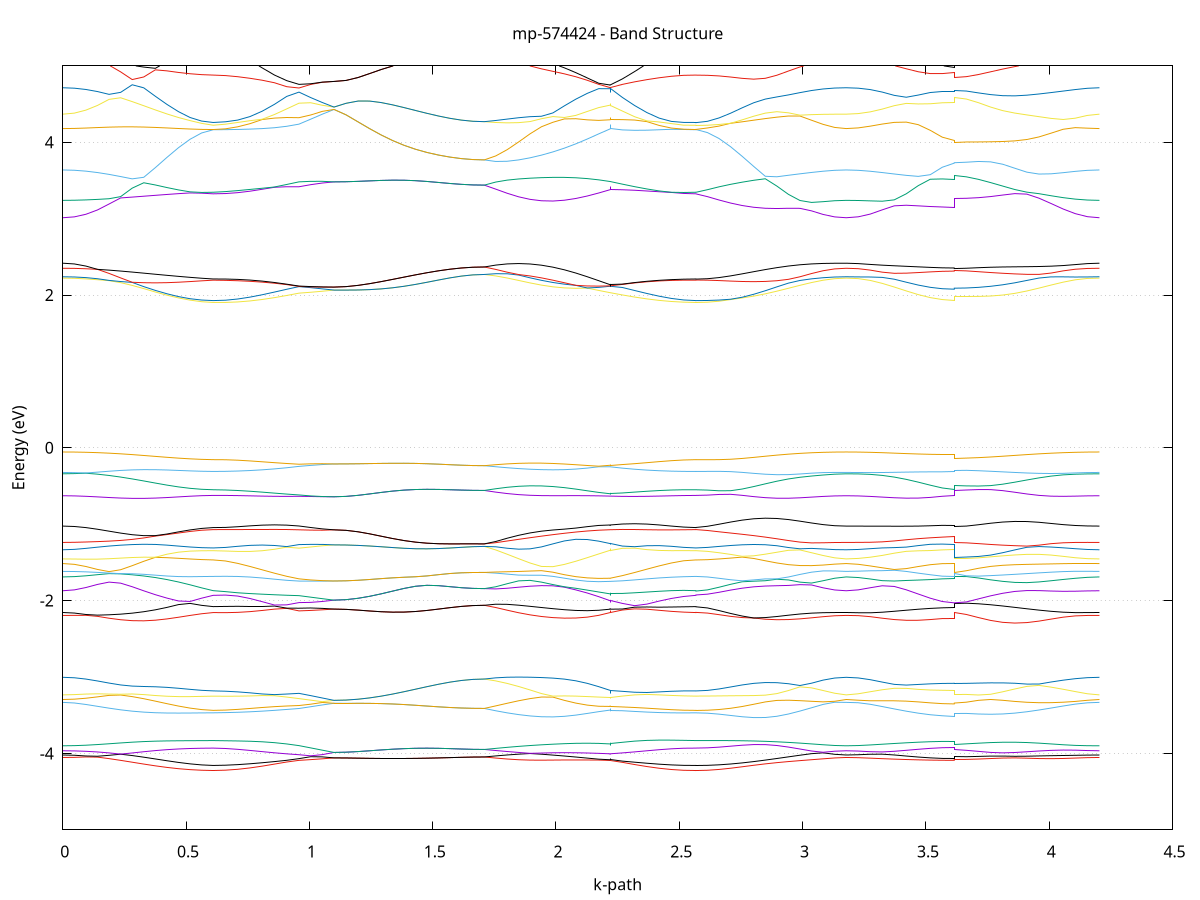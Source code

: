 set title 'mp-574424 - Band Structure'
set xlabel 'k-path'
set ylabel 'Energy (eV)'
set grid y
set yrange [-5:5]
set terminal png size 800,600
set output 'mp-574424_bands_gnuplot.png'
plot '-' using 1:2 with lines notitle, '-' using 1:2 with lines notitle, '-' using 1:2 with lines notitle, '-' using 1:2 with lines notitle, '-' using 1:2 with lines notitle, '-' using 1:2 with lines notitle, '-' using 1:2 with lines notitle, '-' using 1:2 with lines notitle, '-' using 1:2 with lines notitle, '-' using 1:2 with lines notitle, '-' using 1:2 with lines notitle, '-' using 1:2 with lines notitle, '-' using 1:2 with lines notitle, '-' using 1:2 with lines notitle, '-' using 1:2 with lines notitle, '-' using 1:2 with lines notitle, '-' using 1:2 with lines notitle, '-' using 1:2 with lines notitle, '-' using 1:2 with lines notitle, '-' using 1:2 with lines notitle, '-' using 1:2 with lines notitle, '-' using 1:2 with lines notitle, '-' using 1:2 with lines notitle, '-' using 1:2 with lines notitle, '-' using 1:2 with lines notitle, '-' using 1:2 with lines notitle, '-' using 1:2 with lines notitle, '-' using 1:2 with lines notitle, '-' using 1:2 with lines notitle, '-' using 1:2 with lines notitle, '-' using 1:2 with lines notitle, '-' using 1:2 with lines notitle, '-' using 1:2 with lines notitle, '-' using 1:2 with lines notitle, '-' using 1:2 with lines notitle, '-' using 1:2 with lines notitle, '-' using 1:2 with lines notitle, '-' using 1:2 with lines notitle, '-' using 1:2 with lines notitle, '-' using 1:2 with lines notitle, '-' using 1:2 with lines notitle, '-' using 1:2 with lines notitle, '-' using 1:2 with lines notitle, '-' using 1:2 with lines notitle, '-' using 1:2 with lines notitle, '-' using 1:2 with lines notitle, '-' using 1:2 with lines notitle, '-' using 1:2 with lines notitle, '-' using 1:2 with lines notitle, '-' using 1:2 with lines notitle, '-' using 1:2 with lines notitle, '-' using 1:2 with lines notitle, '-' using 1:2 with lines notitle, '-' using 1:2 with lines notitle, '-' using 1:2 with lines notitle, '-' using 1:2 with lines notitle, '-' using 1:2 with lines notitle, '-' using 1:2 with lines notitle, '-' using 1:2 with lines notitle, '-' using 1:2 with lines notitle, '-' using 1:2 with lines notitle, '-' using 1:2 with lines notitle, '-' using 1:2 with lines notitle, '-' using 1:2 with lines notitle, '-' using 1:2 with lines notitle, '-' using 1:2 with lines notitle, '-' using 1:2 with lines notitle, '-' using 1:2 with lines notitle, '-' using 1:2 with lines notitle, '-' using 1:2 with lines notitle, '-' using 1:2 with lines notitle, '-' using 1:2 with lines notitle, '-' using 1:2 with lines notitle, '-' using 1:2 with lines notitle, '-' using 1:2 with lines notitle, '-' using 1:2 with lines notitle, '-' using 1:2 with lines notitle, '-' using 1:2 with lines notitle, '-' using 1:2 with lines notitle, '-' using 1:2 with lines notitle, '-' using 1:2 with lines notitle, '-' using 1:2 with lines notitle, '-' using 1:2 with lines notitle, '-' using 1:2 with lines notitle, '-' using 1:2 with lines notitle, '-' using 1:2 with lines notitle, '-' using 1:2 with lines notitle, '-' using 1:2 with lines notitle, '-' using 1:2 with lines notitle, '-' using 1:2 with lines notitle, '-' using 1:2 with lines notitle, '-' using 1:2 with lines notitle, '-' using 1:2 with lines notitle, '-' using 1:2 with lines notitle, '-' using 1:2 with lines notitle, '-' using 1:2 with lines notitle
0.000000 -18.502653
0.046915 -18.501653
0.093830 -18.498553
0.140745 -18.493753
0.187660 -18.487253
0.234575 -18.479453
0.281490 -18.470653
0.328405 -18.461453
0.375320 -18.452153
0.422235 -18.443453
0.469150 -18.435753
0.516065 -18.429553
0.562980 -18.425153
0.609895 -18.422953
0.609895 -18.422953
0.659600 -18.422553
0.709305 -18.421053
0.759010 -18.418853
0.808715 -18.415853
0.858420 -18.412253
0.908125 -18.408253
0.957830 -18.406753
0.957830 -18.406753
1.005147 -18.406453
1.052465 -18.405653
1.099783 -18.404753
1.099783 -18.404753
1.148757 -18.404853
1.197732 -18.405353
1.197732 -18.405353
1.244237 -18.405953
1.290743 -18.406753
1.337249 -18.407753
1.383754 -18.408753
1.430260 -18.409853
1.476766 -18.410953
1.523271 -18.411853
1.569777 -18.412653
1.616282 -18.413353
1.662788 -18.413653
1.709294 -18.413853
1.709294 -18.413853
1.755674 -18.415653
1.802053 -18.417153
1.848433 -18.418253
1.894813 -18.418853
1.941193 -18.419053
1.987572 -18.418753
2.033952 -18.417853
2.080332 -18.416453
2.126712 -18.414353
2.173092 -18.411653
2.219471 -18.408353
2.219471 -18.408353
2.219471 -18.406753
2.219471 -18.408353
2.269176 -18.407853
2.318881 -18.412153
2.368586 -18.415853
2.418291 -18.418953
2.467996 -18.421153
2.517701 -18.422553
2.567406 -18.422953
2.567406 -18.422953
2.567406 -18.422753
2.567406 -18.422753
2.614292 -18.424853
2.661177 -18.430153
2.708062 -18.437253
2.754948 -18.445553
2.801833 -18.454353
2.848719 -18.463453
2.895604 -18.472353
2.942490 -18.480753
2.989375 -18.488153
3.036261 -18.494253
3.083146 -18.498853
3.130032 -18.501653
3.176917 -18.502653
3.176917 -18.502653
3.225604 -18.501553
3.274291 -18.498453
3.322978 -18.493353
3.371665 -18.486653
3.420352 -18.478853
3.469039 -18.470553
3.517726 -18.462753
3.566413 -18.456953
3.615100 -18.454753
3.615100 -18.431253
3.664158 -18.433053
3.713216 -18.438053
3.762274 -18.445153
3.811332 -18.453453
3.860390 -18.462353
3.909448 -18.471253
3.958506 -18.479753
4.007564 -18.487453
4.056622 -18.493853
4.105680 -18.498653
4.154738 -18.501653
4.203796 -18.502653
e
0.000000 -18.327353
0.046915 -18.328253
0.093830 -18.331153
0.140745 -18.335653
0.187660 -18.341653
0.234575 -18.348653
0.281490 -18.356253
0.328405 -18.364153
0.375320 -18.371753
0.422235 -18.378753
0.469150 -18.384853
0.516065 -18.389653
0.562980 -18.392953
0.609895 -18.394653
0.609895 -18.394653
0.659600 -18.394753
0.709305 -18.395453
0.759010 -18.396653
0.808715 -18.398353
0.858420 -18.400553
0.908125 -18.403353
0.957830 -18.403953
0.957830 -18.403953
1.005147 -18.403653
1.052465 -18.403953
1.099783 -18.404753
1.099783 -18.404753
1.148757 -18.404853
1.197732 -18.405253
1.197732 -18.405253
1.244237 -18.405853
1.290743 -18.406653
1.337249 -18.407653
1.383754 -18.408753
1.430260 -18.409753
1.476766 -18.410853
1.523271 -18.411853
1.569777 -18.412653
1.616282 -18.413253
1.662788 -18.413653
1.709294 -18.413753
1.709294 -18.413753
1.755674 -18.411753
1.802053 -18.409453
1.848433 -18.407053
1.894813 -18.404853
1.941193 -18.402753
1.987572 -18.400953
2.033952 -18.399753
2.080332 -18.399253
2.126712 -18.399553
2.173092 -18.400853
2.219471 -18.403253
2.219471 -18.403253
2.219471 -18.403953
2.219471 -18.403253
2.269176 -18.404653
2.318881 -18.401553
2.368586 -18.399053
2.418291 -18.397153
2.467996 -18.395753
2.517701 -18.394953
2.567406 -18.394653
2.567406 -18.394653
2.567406 -18.394753
2.567406 -18.394753
2.614292 -18.392953
2.661177 -18.388553
2.708062 -18.382553
2.754948 -18.375853
2.801833 -18.368653
2.848719 -18.361153
2.895604 -18.353753
2.942490 -18.346653
2.989375 -18.340253
3.036261 -18.334853
3.083146 -18.330753
3.130032 -18.328153
3.176917 -18.327353
3.176917 -18.327353
3.225604 -18.328353
3.274291 -18.331253
3.322978 -18.336053
3.371665 -18.342353
3.420352 -18.349753
3.469039 -18.357653
3.517726 -18.365153
3.566413 -18.370853
3.615100 -18.372953
3.615100 -18.386353
3.664158 -18.384753
3.713216 -18.380553
3.762274 -18.374753
3.811332 -18.367953
3.860390 -18.360753
3.909448 -18.353553
3.958506 -18.346553
4.007564 -18.340153
4.056622 -18.334853
4.105680 -18.330753
4.154738 -18.328153
4.203796 -18.327353
e
0.000000 -16.774353
0.046915 -16.774753
0.093830 -16.775653
0.140745 -16.777353
0.187660 -16.779453
0.234575 -16.781953
0.281490 -16.784753
0.328405 -16.787653
0.375320 -16.790453
0.422235 -16.792953
0.469150 -16.795153
0.516065 -16.796853
0.562980 -16.797953
0.609895 -16.798553
0.609895 -16.798553
0.659600 -16.796953
0.709305 -16.793153
0.759010 -16.787153
0.808715 -16.779253
0.858420 -16.769553
0.908125 -16.758153
0.957830 -16.745453
0.957830 -16.745453
1.005147 -16.734853
1.052465 -16.723653
1.099783 -16.712153
1.099783 -16.712153
1.148757 -16.712153
1.197732 -16.712153
1.197732 -16.712153
1.244237 -16.712153
1.290743 -16.712453
1.337249 -16.712753
1.383754 -16.713253
1.430260 -16.713753
1.476766 -16.714353
1.523271 -16.714753
1.569777 -16.715153
1.616282 -16.715453
1.662788 -16.715653
1.709294 -16.715753
1.709294 -16.715753
1.755674 -16.720253
1.802053 -16.724453
1.848433 -16.728353
1.894813 -16.731953
1.941193 -16.735353
1.987572 -16.738353
2.033952 -16.741253
2.080332 -16.743853
2.126712 -16.746353
2.173092 -16.748753
2.219471 -16.750953
2.219471 -16.750953
2.219471 -16.745453
2.219471 -16.750953
2.269176 -16.763053
2.318881 -16.773853
2.368586 -16.782853
2.418291 -16.789953
2.467996 -16.795053
2.517701 -16.797853
2.567406 -16.798553
2.567406 -16.798553
2.567406 -16.798653
2.567406 -16.798653
2.614292 -16.797153
2.661177 -16.793053
2.708062 -16.786653
2.754948 -16.779053
2.801833 -16.771253
2.848719 -16.764953
2.895604 -16.761353
2.942490 -16.761053
2.989375 -16.763453
3.036261 -16.767153
3.083146 -16.770853
3.130032 -16.773453
3.176917 -16.774353
3.176917 -16.774353
3.225604 -16.774053
3.274291 -16.773153
3.322978 -16.771753
3.371665 -16.769953
3.420352 -16.767853
3.469039 -16.765853
3.517726 -16.763953
3.566413 -16.762753
3.615100 -16.762253
3.615100 -16.722453
3.664158 -16.723153
3.713216 -16.724853
3.762274 -16.727353
3.811332 -16.733153
3.860390 -16.740253
3.909448 -16.747653
3.958506 -16.754753
4.007564 -16.761253
4.056622 -16.766753
4.105680 -16.770853
4.154738 -16.773453
4.203796 -16.774353
e
0.000000 -16.738653
0.046915 -16.737153
0.093830 -16.732653
0.140745 -16.725553
0.187660 -16.716153
0.234575 -16.705053
0.281490 -16.698553
0.328405 -16.713153
0.375320 -16.727653
0.422235 -16.741253
0.469150 -16.753253
0.516065 -16.762853
0.562980 -16.769553
0.609895 -16.772953
0.609895 -16.772953
0.659600 -16.771853
0.709305 -16.769053
0.759010 -16.764653
0.808715 -16.758753
0.858420 -16.751553
0.908125 -16.743253
0.957830 -16.734153
0.957830 -16.734153
1.005147 -16.724953
1.052465 -16.714653
1.099783 -16.712153
1.099783 -16.712153
1.148757 -16.712053
1.197732 -16.712053
1.197732 -16.712053
1.244237 -16.712153
1.290743 -16.712353
1.337249 -16.712753
1.383754 -16.713253
1.430260 -16.713753
1.476766 -16.714253
1.523271 -16.714753
1.569777 -16.715153
1.616282 -16.715453
1.662788 -16.715653
1.709294 -16.715753
1.709294 -16.715753
1.755674 -16.711053
1.802053 -16.706053
1.848433 -16.700853
1.894813 -16.701653
1.941193 -16.708453
1.987572 -16.715453
2.033952 -16.722153
2.080332 -16.728153
2.126712 -16.733153
2.173092 -16.736753
2.219471 -16.738753
2.219471 -16.738753
2.219471 -16.734153
2.219471 -16.738753
2.269176 -16.747153
2.318881 -16.754653
2.368586 -16.761153
2.418291 -16.766353
2.467996 -16.770153
2.517701 -16.772353
2.567406 -16.772953
2.567406 -16.772953
2.567406 -16.773253
2.567406 -16.773253
2.614292 -16.772853
2.661177 -16.771653
2.708062 -16.769653
2.754948 -16.766953
2.801833 -16.763653
2.848719 -16.759853
2.895604 -16.755753
2.942490 -16.751553
2.989375 -16.747553
3.036261 -16.743953
3.083146 -16.741153
3.130032 -16.739253
3.176917 -16.738653
3.176917 -16.738653
3.225604 -16.738153
3.274291 -16.736653
3.322978 -16.734053
3.371665 -16.730653
3.420352 -16.726553
3.469039 -16.721853
3.517726 -16.717153
3.566413 -16.713253
3.615100 -16.711653
3.615100 -16.718453
3.664158 -16.719053
3.713216 -16.721453
3.762274 -16.725753
3.811332 -16.728253
3.860390 -16.730253
3.909448 -16.732153
3.958506 -16.733853
4.007564 -16.735453
4.056622 -16.736753
4.105680 -16.737753
4.154738 -16.738453
4.203796 -16.738653
e
0.000000 -16.647353
0.046915 -16.648953
0.093830 -16.653853
0.140745 -16.661653
0.187660 -16.672153
0.234575 -16.684653
0.281490 -16.692853
0.328405 -16.680253
0.375320 -16.667953
0.422235 -16.656553
0.469150 -16.646753
0.516065 -16.638953
0.562980 -16.633553
0.609895 -16.630953
0.609895 -16.630953
0.659600 -16.632353
0.709305 -16.635753
0.759010 -16.641053
0.808715 -16.648053
0.858420 -16.656653
0.908125 -16.666653
0.957830 -16.678353
0.957830 -16.678353
1.005147 -16.689253
1.052465 -16.700653
1.099783 -16.703653
1.099783 -16.703653
1.148757 -16.703353
1.197732 -16.702553
1.197732 -16.702553
1.244237 -16.701153
1.290743 -16.699253
1.337249 -16.696853
1.383754 -16.694053
1.430260 -16.691253
1.476766 -16.688353
1.523271 -16.685653
1.569777 -16.683453
1.616282 -16.681653
1.662788 -16.680653
1.709294 -16.680253
1.709294 -16.680253
1.755674 -16.684353
1.802053 -16.689353
1.848433 -16.695153
1.894813 -16.695653
1.941193 -16.690353
1.987572 -16.685253
2.033952 -16.680353
2.080332 -16.676153
2.126712 -16.673153
2.173092 -16.672353
2.219471 -16.672053
2.219471 -16.672053
2.219471 -16.678353
2.219471 -16.672053
2.269176 -16.661553
2.318881 -16.652653
2.368586 -16.645053
2.418291 -16.638853
2.467996 -16.634353
2.517701 -16.631653
2.567406 -16.630953
2.567406 -16.630953
2.567406 -16.630653
2.567406 -16.630653
2.614292 -16.630753
2.661177 -16.631253
2.708062 -16.632053
2.754948 -16.634353
2.801833 -16.640053
2.848719 -16.644253
2.895604 -16.645753
2.942490 -16.644053
2.989375 -16.642253
3.036261 -16.644253
3.083146 -16.645853
3.130032 -16.646953
3.176917 -16.647353
3.176917 -16.647353
3.225604 -16.648053
3.274291 -16.650153
3.322978 -16.653653
3.371665 -16.658253
3.420352 -16.663753
3.469039 -16.669653
3.517726 -16.675453
3.566413 -16.680053
3.615100 -16.681953
3.615100 -16.696353
3.664158 -16.695853
3.713216 -16.693353
3.762274 -16.688353
3.811332 -16.681453
3.860390 -16.673453
3.909448 -16.665653
3.958506 -16.659153
4.007564 -16.654453
4.056622 -16.651153
4.105680 -16.648953
4.154738 -16.647753
4.203796 -16.647353
e
0.000000 -16.625553
0.046915 -16.625453
0.093830 -16.625253
0.140745 -16.624853
0.187660 -16.624353
0.234575 -16.623653
0.281490 -16.622953
0.328405 -16.622253
0.375320 -16.621553
0.422235 -16.620853
0.469150 -16.620253
0.516065 -16.619753
0.562980 -16.619453
0.609895 -16.619253
0.609895 -16.619253
0.659600 -16.621053
0.709305 -16.625153
0.759010 -16.631553
0.808715 -16.639853
0.858420 -16.649853
0.908125 -16.660753
0.957830 -16.671853
0.957830 -16.671853
1.005147 -16.681753
1.052465 -16.692453
1.099783 -16.703553
1.099783 -16.703553
1.148757 -16.703353
1.197732 -16.702553
1.197732 -16.702553
1.244237 -16.701153
1.290743 -16.699253
1.337249 -16.696853
1.383754 -16.694053
1.430260 -16.691153
1.476766 -16.688353
1.523271 -16.685653
1.569777 -16.683453
1.616282 -16.681653
1.662788 -16.680553
1.709294 -16.680253
1.709294 -16.680253
1.755674 -16.676953
1.802053 -16.674553
1.848433 -16.672953
1.894813 -16.671953
1.941193 -16.671453
1.987572 -16.671353
2.033952 -16.671353
2.080332 -16.671353
2.126712 -16.670553
2.173092 -16.668453
2.219471 -16.666653
2.219471 -16.666653
2.219471 -16.671853
2.219471 -16.666653
2.269176 -16.655753
2.318881 -16.645153
2.368586 -16.635853
2.418291 -16.628353
2.467996 -16.622953
2.517701 -16.619853
2.567406 -16.619253
2.567406 -16.619253
2.567406 -16.619153
2.567406 -16.619153
2.614292 -16.620353
2.661177 -16.623553
2.708062 -16.628553
2.754948 -16.633153
2.801833 -16.634453
2.848719 -16.636153
2.895604 -16.638053
2.942490 -16.640153
2.989375 -16.639853
3.036261 -16.634753
3.083146 -16.629953
3.130032 -16.626653
3.176917 -16.625553
3.176917 -16.625553
3.225604 -16.626053
3.274291 -16.627753
3.322978 -16.630253
3.371665 -16.633353
3.420352 -16.636753
3.469039 -16.639953
3.517726 -16.642753
3.566413 -16.644653
3.615100 -16.645353
3.615100 -16.677053
3.664158 -16.675753
3.713216 -16.672453
3.762274 -16.668253
3.811332 -16.663553
3.860390 -16.658753
3.909448 -16.653453
3.958506 -16.647553
4.007564 -16.640953
4.056622 -16.634753
4.105680 -16.629753
4.154738 -16.626653
4.203796 -16.625553
e
0.000000 -14.257953
0.046915 -14.257453
0.093830 -14.255853
0.140745 -14.253253
0.187660 -14.249753
0.234575 -14.245653
0.281490 -14.241053
0.328405 -14.236153
0.375320 -14.231353
0.422235 -14.226853
0.469150 -14.222853
0.516065 -14.219553
0.562980 -14.217253
0.609895 -14.216053
0.609895 -14.216053
0.659600 -14.217553
0.709305 -14.220853
0.759010 -14.225553
0.808715 -14.230953
0.858420 -14.236453
0.908125 -14.241253
0.957830 -14.244853
0.957830 -14.244853
1.005147 -14.248253
1.052465 -14.250353
1.099783 -14.250653
1.099783 -14.250653
1.148757 -14.249553
1.197732 -14.246553
1.197732 -14.246553
1.244237 -14.242153
1.290743 -14.236553
1.337249 -14.230353
1.383754 -14.223953
1.430260 -14.217853
1.476766 -14.212553
1.523271 -14.208353
1.569777 -14.205153
1.616282 -14.203153
1.662788 -14.201953
1.709294 -14.201653
1.709294 -14.201653
1.755674 -14.203753
1.802053 -14.206253
1.848433 -14.209253
1.894813 -14.212553
1.941193 -14.216453
1.987572 -14.220753
2.033952 -14.225253
2.080332 -14.229853
2.126712 -14.234253
2.173092 -14.238153
2.219471 -14.241153
2.219471 -14.241153
2.219471 -14.244853
2.219471 -14.241153
2.269176 -14.237653
2.318881 -14.232953
2.368586 -14.227853
2.418291 -14.223053
2.467996 -14.219053
2.517701 -14.216653
2.567406 -14.216053
2.567406 -14.216053
2.567406 -14.215953
2.567406 -14.215953
2.614292 -14.216153
2.661177 -14.217253
2.708062 -14.219453
2.754948 -14.222853
2.801833 -14.227253
2.848719 -14.232353
2.895604 -14.237653
2.942490 -14.242953
2.989375 -14.247853
3.036261 -14.252053
3.083146 -14.255253
3.130032 -14.257253
3.176917 -14.257953
3.176917 -14.257953
3.225604 -14.257353
3.274291 -14.255353
3.322978 -14.252153
3.371665 -14.247753
3.420352 -14.242353
3.469039 -14.236353
3.517726 -14.230253
3.566413 -14.225153
3.615100 -14.223053
3.615100 -14.214253
3.664158 -14.215753
3.713216 -14.218453
3.762274 -14.221853
3.811332 -14.226153
3.860390 -14.230953
3.909448 -14.236253
3.958506 -14.241653
4.007564 -14.246853
4.056622 -14.251353
4.105680 -14.254953
4.154738 -14.257253
4.203796 -14.257953
e
0.000000 -14.140053
0.046915 -14.140953
0.093830 -14.143553
0.140745 -14.147753
0.187660 -14.153253
0.234575 -14.159553
0.281490 -14.166453
0.328405 -14.173453
0.375320 -14.180253
0.422235 -14.186453
0.469150 -14.191753
0.516065 -14.195953
0.562980 -14.198853
0.609895 -14.200053
0.609895 -14.200053
0.659600 -14.202253
0.709305 -14.206753
0.759010 -14.213053
0.808715 -14.220253
0.858420 -14.227653
0.908125 -14.234453
0.957830 -14.240253
0.957830 -14.240253
1.005147 -14.245553
1.052465 -14.249053
1.099783 -14.250553
1.099783 -14.250553
1.148757 -14.249553
1.197732 -14.246553
1.197732 -14.246553
1.244237 -14.242153
1.290743 -14.236553
1.337249 -14.230253
1.383754 -14.223853
1.430260 -14.217853
1.476766 -14.212553
1.523271 -14.208353
1.569777 -14.205153
1.616282 -14.203053
1.662788 -14.201953
1.709294 -14.201553
1.709294 -14.201553
1.755674 -14.199953
1.802053 -14.199153
1.848433 -14.199353
1.894813 -14.200753
1.941193 -14.203653
1.987572 -14.207853
2.033952 -14.213053
2.080332 -14.218953
2.126712 -14.224853
2.173092 -14.230253
2.219471 -14.234653
2.219471 -14.234653
2.219471 -14.240253
2.219471 -14.234653
2.269176 -14.228653
2.318881 -14.221853
2.368586 -14.214853
2.418291 -14.208553
2.467996 -14.203553
2.517701 -14.200553
2.567406 -14.200053
2.567406 -14.200053
2.567406 -14.200153
2.567406 -14.200153
2.614292 -14.199553
2.661177 -14.197553
2.708062 -14.193953
2.754948 -14.188653
2.801833 -14.182053
2.848719 -14.174853
2.895604 -14.167253
2.942490 -14.159953
2.989375 -14.153353
3.036261 -14.147753
3.083146 -14.143553
3.130032 -14.140953
3.176917 -14.140053
3.176917 -14.140053
3.225604 -14.141053
3.274291 -14.143853
3.322978 -14.148353
3.371665 -14.154353
3.420352 -14.161353
3.469039 -14.168853
3.517726 -14.176253
3.566413 -14.182153
3.615100 -14.184553
3.615100 -14.211053
3.664158 -14.208953
3.713216 -14.204653
3.762274 -14.198653
3.811332 -14.191353
3.860390 -14.182953
3.909448 -14.174053
3.958506 -14.165253
4.007564 -14.157053
4.056622 -14.150053
4.105680 -14.144653
4.154738 -14.141253
4.203796 -14.140053
e
0.000000 -13.977653
0.046915 -13.976553
0.093830 -13.973253
0.140745 -13.968153
0.187660 -13.961453
0.234575 -13.953653
0.281490 -13.945053
0.328405 -13.936253
0.375320 -13.927553
0.422235 -13.919653
0.469150 -13.915053
0.516065 -13.917553
0.562980 -13.919453
0.609895 -13.920353
0.609895 -13.920353
0.659600 -13.919153
0.709305 -13.916753
0.759010 -13.913353
0.808715 -13.909353
0.858420 -13.905253
0.908125 -13.901453
0.957830 -13.898253
0.957830 -13.898253
1.005147 -13.892853
1.052465 -13.888253
1.099783 -13.884753
1.099783 -13.884753
1.148757 -13.886053
1.197732 -13.889653
1.197732 -13.889653
1.244237 -13.895053
1.290743 -13.901853
1.337249 -13.909453
1.383754 -13.917353
1.430260 -13.924953
1.476766 -13.931653
1.523271 -13.937153
1.569777 -13.941253
1.616282 -13.944153
1.662788 -13.945753
1.709294 -13.946253
1.709294 -13.946253
1.755674 -13.946853
1.802053 -13.946553
1.848433 -13.945153
1.894813 -13.942753
1.941193 -13.939053
1.987572 -13.934153
2.033952 -13.928453
2.080332 -13.922053
2.126712 -13.915553
2.173092 -13.909353
2.219471 -13.903853
2.219471 -13.903853
2.219471 -13.898253
2.219471 -13.903853
2.269176 -13.906453
2.318881 -13.909653
2.368586 -13.913053
2.418291 -13.916153
2.467996 -13.918653
2.517701 -13.920153
2.567406 -13.920353
2.567406 -13.920353
2.567406 -13.920553
2.567406 -13.920553
2.614292 -13.921453
2.661177 -13.924053
2.708062 -13.928153
2.754948 -13.933453
2.801833 -13.939753
2.848719 -13.946453
2.895604 -13.953353
2.942490 -13.959853
2.989375 -13.965753
3.036261 -13.970753
3.083146 -13.974453
3.130032 -13.976853
3.176917 -13.977653
3.176917 -13.977653
3.225604 -13.976553
3.274291 -13.973553
3.322978 -13.968753
3.371665 -13.962553
3.420352 -13.955153
3.469039 -13.946953
3.517726 -13.938553
3.566413 -13.930353
3.615100 -13.924553
3.615100 -13.940553
3.664158 -13.941253
3.713216 -13.943353
3.762274 -13.946553
3.811332 -13.950653
3.860390 -13.955253
3.909448 -13.960053
3.958506 -13.964653
4.007564 -13.968953
4.056622 -13.972553
4.105680 -13.975253
4.154738 -13.977053
4.203796 -13.977653
e
0.000000 -13.889153
0.046915 -13.889553
0.093830 -13.890653
0.140745 -13.892453
0.187660 -13.894853
0.234575 -13.897853
0.281490 -13.901253
0.328405 -13.904753
0.375320 -13.908453
0.422235 -13.911853
0.469150 -13.912753
0.516065 -13.907253
0.562980 -13.903553
0.609895 -13.901753
0.609895 -13.901753
0.659600 -13.900553
0.709305 -13.897953
0.759010 -13.894653
0.808715 -13.890953
0.858420 -13.887653
0.908125 -13.884953
0.957830 -13.883353
0.957830 -13.883353
1.005147 -13.882253
1.052465 -13.882653
1.099783 -13.884753
1.099783 -13.884753
1.148757 -13.885953
1.197732 -13.889653
1.197732 -13.889653
1.244237 -13.895053
1.290743 -13.901853
1.337249 -13.909453
1.383754 -13.917353
1.430260 -13.924853
1.476766 -13.931553
1.523271 -13.937053
1.569777 -13.941253
1.616282 -13.944053
1.662788 -13.945753
1.709294 -13.946253
1.709294 -13.946253
1.755674 -13.944653
1.802053 -13.942053
1.848433 -13.938353
1.894813 -13.933353
1.941193 -13.927053
1.987572 -13.919853
2.033952 -13.912053
2.080332 -13.904153
2.126712 -13.896753
2.173092 -13.890653
2.219471 -13.886253
2.219471 -13.886253
2.219471 -13.883353
2.219471 -13.886253
2.269176 -13.888053
2.318881 -13.890653
2.368586 -13.893853
2.418291 -13.897153
2.467996 -13.899853
2.517701 -13.901553
2.567406 -13.901753
2.567406 -13.901753
2.567406 -13.901653
2.567406 -13.901653
2.614292 -13.901453
2.661177 -13.900853
2.708062 -13.899953
2.754948 -13.898753
2.801833 -13.897453
2.848719 -13.896053
2.895604 -13.894553
2.942490 -13.893053
2.989375 -13.891753
3.036261 -13.890653
3.083146 -13.889853
3.130032 -13.889353
3.176917 -13.889153
3.176917 -13.889153
3.225604 -13.889453
3.274291 -13.890353
3.322978 -13.892053
3.371665 -13.894553
3.420352 -13.897953
3.469039 -13.902353
3.517726 -13.907653
3.566413 -13.913953
3.615100 -13.919053
3.615100 -13.918853
3.664158 -13.918453
3.713216 -13.917153
3.762274 -13.915153
3.811332 -13.912353
3.860390 -13.909053
3.909448 -13.905353
3.958506 -13.901453
4.007564 -13.897653
4.056622 -13.894253
4.105680 -13.891553
4.154738 -13.889753
4.203796 -13.889153
e
0.000000 -10.465153
0.046915 -10.463253
0.093830 -10.457953
0.140745 -10.457353
0.187660 -10.465053
0.234575 -10.473853
0.281490 -10.483353
0.328405 -10.492753
0.375320 -10.501553
0.422235 -10.509353
0.469150 -10.515553
0.516065 -10.519953
0.562980 -10.522353
0.609895 -10.523453
0.609895 -10.523453
0.659600 -10.524053
0.709305 -10.524153
0.759010 -10.521053
0.808715 -10.514453
0.858420 -10.504353
0.908125 -10.491153
0.957830 -10.475353
0.957830 -10.475353
1.005147 -10.458953
1.052465 -10.442253
1.099783 -10.426053
1.099783 -10.426053
1.148757 -10.428453
1.197732 -10.434753
1.197732 -10.434753
1.244237 -10.443153
1.290743 -10.453353
1.337249 -10.464653
1.383754 -10.476653
1.430260 -10.488753
1.476766 -10.500253
1.523271 -10.510653
1.569777 -10.519453
1.616282 -10.526053
1.662788 -10.530153
1.709294 -10.531553
1.709294 -10.531553
1.755674 -10.533153
1.802053 -10.532253
1.848433 -10.529153
1.894813 -10.524453
1.941193 -10.518753
1.987572 -10.512353
2.033952 -10.505953
2.080332 -10.499853
2.126712 -10.494453
2.173092 -10.489953
2.219471 -10.486453
2.219471 -10.486453
2.219471 -10.475353
2.219471 -10.486453
2.269176 -10.500653
2.318881 -10.512353
2.368586 -10.520853
2.418291 -10.526153
2.467996 -10.527853
2.517701 -10.526453
2.567406 -10.523453
2.567406 -10.523453
2.567406 -10.523853
2.567406 -10.523853
2.614292 -10.523053
2.661177 -10.520953
2.708062 -10.517453
2.754948 -10.512753
2.801833 -10.506953
2.848719 -10.500353
2.895604 -10.493353
2.942490 -10.486253
2.989375 -10.479553
3.036261 -10.473653
3.083146 -10.469053
3.130032 -10.466153
3.176917 -10.465153
3.176917 -10.465153
3.225604 -10.464653
3.274291 -10.463353
3.322978 -10.461253
3.371665 -10.458653
3.420352 -10.455553
3.469039 -10.451553
3.517726 -10.446553
3.566413 -10.441053
3.615100 -10.438053
3.615100 -10.457153
3.664158 -10.459053
3.713216 -10.463953
3.762274 -10.469853
3.811332 -10.474853
3.860390 -10.477853
3.909448 -10.478053
3.958506 -10.475453
4.007564 -10.471953
4.056622 -10.469953
4.105680 -10.467653
4.154738 -10.465853
4.203796 -10.465153
e
0.000000 -10.446353
0.046915 -10.447653
0.093830 -10.451453
0.140745 -10.449253
0.187660 -10.437753
0.234575 -10.423753
0.281490 -10.420453
0.328405 -10.438953
0.375320 -10.457053
0.422235 -10.474153
0.469150 -10.489253
0.516065 -10.501653
0.562980 -10.510653
0.609895 -10.515053
0.609895 -10.515053
0.659600 -10.510453
0.709305 -10.500153
0.759010 -10.487253
0.808715 -10.472553
0.858420 -10.456753
0.908125 -10.440453
0.957830 -10.424053
0.957830 -10.424053
1.005147 -10.414853
1.052465 -10.410853
1.099783 -10.426053
1.099783 -10.426053
1.148757 -10.428453
1.197732 -10.434753
1.197732 -10.434753
1.244237 -10.443153
1.290743 -10.453353
1.337249 -10.464653
1.383754 -10.476653
1.430260 -10.488753
1.476766 -10.500253
1.523271 -10.510653
1.569777 -10.519453
1.616282 -10.526053
1.662788 -10.530153
1.709294 -10.531553
1.709294 -10.531553
1.755674 -10.527053
1.802053 -10.519753
1.848433 -10.509453
1.894813 -10.496553
1.941193 -10.481453
1.987572 -10.464753
2.033952 -10.447053
2.080332 -10.429253
2.126712 -10.412253
2.173092 -10.410753
2.219471 -10.424153
2.219471 -10.424153
2.219471 -10.424053
2.219471 -10.424153
2.269176 -10.440453
2.318881 -10.456753
2.368586 -10.472553
2.418291 -10.487053
2.467996 -10.499653
2.517701 -10.509653
2.567406 -10.515053
2.567406 -10.515053
2.567406 -10.515253
2.567406 -10.515253
2.614292 -10.513153
2.661177 -10.506753
2.708062 -10.496653
2.754948 -10.483653
2.801833 -10.468653
2.848719 -10.453353
2.895604 -10.439853
2.942490 -10.431653
2.989375 -10.430953
3.036261 -10.435353
3.083146 -10.440853
3.130032 -10.444953
3.176917 -10.446353
3.176917 -10.446353
3.225604 -10.446353
3.274291 -10.446053
3.322978 -10.445353
3.371665 -10.443953
3.420352 -10.441753
3.469039 -10.439253
3.517726 -10.436753
3.566413 -10.434753
3.615100 -10.433553
3.615100 -10.455753
3.664158 -10.456953
3.713216 -10.459953
3.762274 -10.463853
3.811332 -10.467753
3.860390 -10.470853
3.909448 -10.472653
3.958506 -10.472953
4.007564 -10.470153
4.056622 -10.462953
4.105680 -10.455253
4.154738 -10.448853
4.203796 -10.446353
e
0.000000 -10.354453
0.046915 -10.356653
0.093830 -10.363053
0.140745 -10.373253
0.187660 -10.386753
0.234575 -10.402753
0.281490 -10.408153
0.328405 -10.391453
0.375320 -10.374653
0.422235 -10.358653
0.469150 -10.344153
0.516065 -10.332053
0.562980 -10.323253
0.609895 -10.318653
0.609895 -10.318653
0.659600 -10.319653
0.709305 -10.322253
0.759010 -10.327053
0.808715 -10.334953
0.858420 -10.347953
0.908125 -10.365253
0.957830 -10.385053
0.957830 -10.385053
1.005147 -10.397053
1.052465 -10.403753
1.099783 -10.391053
1.099783 -10.391053
1.148757 -10.388253
1.197732 -10.381053
1.197732 -10.381053
1.244237 -10.371253
1.290743 -10.359153
1.337249 -10.345553
1.383754 -10.331053
1.430260 -10.316253
1.476766 -10.302053
1.523271 -10.289153
1.569777 -10.278353
1.616282 -10.270053
1.662788 -10.264953
1.709294 -10.263153
1.709294 -10.263153
1.755674 -10.267953
1.802053 -10.276253
1.848433 -10.287953
1.894813 -10.302553
1.941193 -10.319453
1.987572 -10.338053
2.033952 -10.357353
2.080332 -10.376553
2.126712 -10.394653
2.173092 -10.396753
2.219471 -10.383453
2.219471 -10.383453
2.219471 -10.385053
2.219471 -10.383453
2.269176 -10.364353
2.318881 -10.347653
2.368586 -10.334753
2.418291 -10.326553
2.467996 -10.321753
2.517701 -10.319353
2.567406 -10.318653
2.567406 -10.318653
2.567406 -10.318253
2.567406 -10.318253
2.614292 -10.318853
2.661177 -10.320653
2.708062 -10.323453
2.754948 -10.327053
2.801833 -10.332753
2.848719 -10.346153
2.895604 -10.357453
2.942490 -10.363553
2.989375 -10.362153
3.036261 -10.355953
3.083146 -10.352653
3.130032 -10.354053
3.176917 -10.354453
3.176917 -10.354453
3.225604 -10.355453
3.274291 -10.358753
3.322978 -10.364853
3.371665 -10.373353
3.420352 -10.383453
3.469039 -10.394553
3.517726 -10.405553
3.566413 -10.415353
3.615100 -10.420353
3.615100 -10.378653
3.664158 -10.376353
3.713216 -10.370253
3.762274 -10.362553
3.811332 -10.354853
3.860390 -10.348253
3.909448 -10.343353
3.958506 -10.340453
4.007564 -10.339453
4.056622 -10.340253
4.105680 -10.345153
4.154738 -10.351753
4.203796 -10.354453
e
0.000000 -10.342353
0.046915 -10.341653
0.093830 -10.339653
0.140745 -10.336253
0.187660 -10.331753
0.234575 -10.326353
0.281490 -10.320253
0.328405 -10.313853
0.375320 -10.307553
0.422235 -10.301853
0.469150 -10.297153
0.516065 -10.293753
0.562980 -10.291753
0.609895 -10.291053
0.609895 -10.291053
0.659600 -10.293553
0.709305 -10.299753
0.759010 -10.309153
0.808715 -10.320253
0.858420 -10.330453
0.908125 -10.340053
0.957830 -10.350053
0.957830 -10.350053
1.005147 -10.363453
1.052465 -10.377353
1.099783 -10.391053
1.099783 -10.391053
1.148757 -10.388253
1.197732 -10.381053
1.197732 -10.381053
1.244237 -10.371253
1.290743 -10.359153
1.337249 -10.345553
1.383754 -10.331053
1.430260 -10.316253
1.476766 -10.302053
1.523271 -10.289153
1.569777 -10.278353
1.616282 -10.270053
1.662788 -10.264953
1.709294 -10.263153
1.709294 -10.263153
1.755674 -10.261853
1.802053 -10.263853
1.848433 -10.268653
1.894813 -10.275753
1.941193 -10.284553
1.987572 -10.294453
2.033952 -10.304753
2.080332 -10.314853
2.126712 -10.324253
2.173092 -10.332553
2.219471 -10.339453
2.219471 -10.339453
2.219471 -10.350053
2.219471 -10.339453
2.269176 -10.330953
2.318881 -10.322753
2.368586 -10.314253
2.418291 -10.305253
2.467996 -10.297453
2.517701 -10.292453
2.567406 -10.291053
2.567406 -10.291053
2.567406 -10.290953
2.567406 -10.290953
2.614292 -10.292853
2.661177 -10.298653
2.708062 -10.307753
2.754948 -10.319453
2.801833 -10.331253
2.848719 -10.335653
2.895604 -10.339953
2.942490 -10.344053
2.989375 -10.347653
3.036261 -10.350553
3.083146 -10.349053
3.130032 -10.344153
3.176917 -10.342353
3.176917 -10.342353
3.225604 -10.342853
3.274291 -10.343953
3.322978 -10.344953
3.371665 -10.345653
3.420352 -10.346353
3.469039 -10.347053
3.517726 -10.347653
3.566413 -10.348053
3.615100 -10.348153
3.615100 -10.318953
3.664158 -10.318153
3.713216 -10.315953
3.762274 -10.313553
3.811332 -10.311953
3.860390 -10.312153
3.909448 -10.314653
3.958506 -10.319653
4.007564 -10.326753
4.056622 -10.335053
4.105680 -10.340253
4.154738 -10.341853
4.203796 -10.342353
e
0.000000 -8.799753
0.046915 -8.795953
0.093830 -8.784653
0.140745 -8.766653
0.187660 -8.742753
0.234575 -8.714453
0.281490 -8.683053
0.328405 -8.650253
0.375320 -8.617853
0.422235 -8.587653
0.469150 -8.561153
0.516065 -8.540053
0.562980 -8.525353
0.609895 -8.518053
0.609895 -8.518053
0.659600 -8.514653
0.709305 -8.505953
0.759010 -8.492653
0.808715 -8.475653
0.858420 -8.456353
0.908125 -8.435853
0.957830 -8.425653
0.957830 -8.425653
1.005147 -8.421253
1.052465 -8.416553
1.099783 -8.412553
1.099783 -8.412553
1.148757 -8.412853
1.197732 -8.413653
1.197732 -8.413653
1.244237 -8.414853
1.290743 -8.416553
1.337249 -8.418653
1.383754 -8.420953
1.430260 -8.423353
1.476766 -8.425853
1.523271 -8.428153
1.569777 -8.430153
1.616282 -8.431753
1.662788 -8.432753
1.709294 -8.433053
1.709294 -8.433053
1.755674 -8.438453
1.802053 -8.443253
1.848433 -8.447253
1.894813 -8.450453
1.941193 -8.452553
1.987572 -8.453553
2.033952 -8.453053
2.080332 -8.450953
2.126712 -8.446953
2.173092 -8.440753
2.219471 -8.432253
2.219471 -8.432253
2.219471 -8.425653
2.219471 -8.432253
2.269176 -8.437553
2.318881 -8.459053
2.368586 -8.478953
2.418291 -8.495653
2.467996 -8.508253
2.517701 -8.515953
2.567406 -8.518053
2.567406 -8.518053
2.567406 -8.517353
2.567406 -8.517353
2.614292 -8.523653
2.661177 -8.540053
2.708062 -8.562953
2.754948 -8.590353
2.801833 -8.620853
2.848719 -8.652953
2.895604 -8.685253
2.942490 -8.716053
2.989375 -8.743853
3.036261 -8.767253
3.083146 -8.784953
3.130032 -8.795953
3.176917 -8.799753
3.176917 -8.799753
3.225604 -8.795653
3.274291 -8.783653
3.322978 -8.764253
3.371665 -8.738653
3.420352 -8.708453
3.469039 -8.676153
3.517726 -8.645453
3.566413 -8.621953
3.615100 -8.612953
3.615100 -8.496453
3.664158 -8.503653
3.713216 -8.523453
3.762274 -8.551953
3.811332 -8.585953
3.860390 -8.623253
3.909448 -8.661353
3.958506 -8.698253
4.007564 -8.731853
4.056622 -8.760253
4.105680 -8.781753
4.154738 -8.795153
4.203796 -8.799753
e
0.000000 -8.167053
0.046915 -8.170653
0.093830 -8.181253
0.140745 -8.198153
0.187660 -8.220453
0.234575 -8.246953
0.281490 -8.275953
0.328405 -8.306053
0.375320 -8.335653
0.422235 -8.363053
0.469150 -8.386953
0.516065 -8.405953
0.562980 -8.419053
0.609895 -8.425653
0.609895 -8.425653
0.659600 -8.424553
0.709305 -8.422853
0.759010 -8.420753
0.808715 -8.419153
0.858420 -8.418853
0.908125 -8.420753
0.957830 -8.415653
0.957830 -8.415653
1.005147 -8.411153
1.052465 -8.410453
1.099783 -8.412553
1.099783 -8.412553
1.148757 -8.412753
1.197732 -8.413653
1.197732 -8.413653
1.244237 -8.414853
1.290743 -8.416553
1.337249 -8.418553
1.383754 -8.420953
1.430260 -8.423353
1.476766 -8.425853
1.523271 -8.428153
1.569777 -8.430153
1.616282 -8.431753
1.662788 -8.432753
1.709294 -8.433053
1.709294 -8.433053
1.755674 -8.427253
1.802053 -8.421153
1.848433 -8.415153
1.894813 -8.409453
1.941193 -8.404453
1.987572 -8.400653
2.033952 -8.398453
2.080332 -8.398353
2.126712 -8.400953
2.173092 -8.406553
2.219471 -8.415553
2.219471 -8.415553
2.219471 -8.415653
2.219471 -8.415553
2.269176 -8.426753
2.318881 -8.424153
2.368586 -8.423653
2.418291 -8.424253
2.467996 -8.425153
2.517701 -8.425853
2.567406 -8.425653
2.567406 -8.425653
2.567406 -8.426353
2.567406 -8.426353
2.614292 -8.420553
2.661177 -8.405353
2.708062 -8.384353
2.754948 -8.359253
2.801833 -8.331553
2.848719 -8.302253
2.895604 -8.272753
2.942490 -8.244453
2.989375 -8.218853
3.036261 -8.197253
3.083146 -8.180853
3.130032 -8.170553
3.176917 -8.167053
3.176917 -8.167053
3.225604 -8.170953
3.274291 -8.182253
3.322978 -8.200453
3.371665 -8.224753
3.420352 -8.253553
3.469039 -8.284553
3.517726 -8.314253
3.566413 -8.337053
3.615100 -8.345853
3.615100 -8.346153
3.664158 -8.341153
3.713216 -8.328053
3.762274 -8.309953
3.811332 -8.289253
3.860390 -8.267253
3.909448 -8.245253
3.958506 -8.224253
4.007564 -8.205253
4.056622 -8.189353
4.105680 -8.177253
4.154738 -8.169653
4.203796 -8.167053
e
0.000000 -6.289053
0.046915 -6.287953
0.093830 -6.285053
0.140745 -6.280553
0.187660 -6.275153
0.234575 -6.269253
0.281490 -6.263453
0.328405 -6.257953
0.375320 -6.252953
0.422235 -6.248653
0.469150 -6.245053
0.516065 -6.242353
0.562980 -6.240753
0.609895 -6.240253
0.609895 -6.240253
0.659600 -6.237853
0.709305 -6.233953
0.759010 -6.228553
0.808715 -6.221853
0.858420 -6.214153
0.908125 -6.205653
0.957830 -6.196953
0.957830 -6.196953
1.005147 -6.186753
1.052465 -6.179753
1.099783 -6.176753
1.099783 -6.176753
1.148757 -6.176053
1.197732 -6.174053
1.197732 -6.174053
1.244237 -6.171153
1.290743 -6.167453
1.337249 -6.163353
1.383754 -6.158953
1.430260 -6.154653
1.476766 -6.150653
1.523271 -6.147153
1.569777 -6.144253
1.616282 -6.142153
1.662788 -6.140853
1.709294 -6.140453
1.709294 -6.140453
1.755674 -6.146653
1.802053 -6.157153
1.848433 -6.169853
1.894813 -6.182753
1.941193 -6.194553
1.987572 -6.204053
2.033952 -6.210653
2.080332 -6.214053
2.126712 -6.214453
2.173092 -6.211953
2.219471 -6.207153
2.219471 -6.207153
2.219471 -6.196953
2.219471 -6.207153
2.269176 -6.216953
2.318881 -6.225453
2.368586 -6.232353
2.418291 -6.237153
2.467996 -6.240053
2.517701 -6.241053
2.567406 -6.240253
2.567406 -6.240253
2.567406 -6.240453
2.567406 -6.240453
2.614292 -6.238153
2.661177 -6.231853
2.708062 -6.230353
2.754948 -6.235353
2.801833 -6.241953
2.848719 -6.249553
2.895604 -6.257653
2.942490 -6.265753
2.989375 -6.273253
3.036261 -6.279853
3.083146 -6.284853
3.130032 -6.287953
3.176917 -6.289053
3.176917 -6.289053
3.225604 -6.287853
3.274291 -6.284453
3.322978 -6.278753
3.371665 -6.270753
3.420352 -6.260353
3.469039 -6.247753
3.517726 -6.233453
3.566413 -6.218953
3.615100 -6.211053
3.615100 -6.177553
3.664158 -6.179053
3.713216 -6.182153
3.762274 -6.187053
3.811332 -6.194753
3.860390 -6.205753
3.909448 -6.219753
3.958506 -6.235653
4.007564 -6.251853
4.056622 -6.266753
4.105680 -6.278653
4.154738 -6.286353
4.203796 -6.289053
e
0.000000 -6.009853
0.046915 -6.012353
0.093830 -6.019553
0.140745 -6.031153
0.187660 -6.046953
0.234575 -6.066453
0.281490 -6.089153
0.328405 -6.113853
0.375320 -6.139153
0.422235 -6.163553
0.469150 -6.185253
0.516065 -6.202853
0.562980 -6.215053
0.609895 -6.221153
0.609895 -6.221153
0.659600 -6.220053
0.709305 -6.217353
0.759010 -6.213253
0.808715 -6.207753
0.858420 -6.201253
0.908125 -6.194153
0.957830 -6.186953
0.957830 -6.186953
1.005147 -6.181353
1.052465 -6.177453
1.099783 -6.176653
1.099783 -6.176653
1.148757 -6.176053
1.197732 -6.174053
1.197732 -6.174053
1.244237 -6.171153
1.290743 -6.167453
1.337249 -6.163253
1.383754 -6.158953
1.430260 -6.154653
1.476766 -6.150553
1.523271 -6.147053
1.569777 -6.144253
1.616282 -6.142053
1.662788 -6.140853
1.709294 -6.140353
1.709294 -6.140353
1.755674 -6.139153
1.802053 -6.142053
1.848433 -6.147053
1.894813 -6.152653
1.941193 -6.158453
1.987572 -6.164253
2.033952 -6.170253
2.080332 -6.176353
2.126712 -6.181953
2.173092 -6.186653
2.219471 -6.189853
2.219471 -6.189853
2.219471 -6.186953
2.219471 -6.189853
2.269176 -6.197153
2.318881 -6.204053
2.368586 -6.210053
2.418291 -6.215053
2.467996 -6.218553
2.517701 -6.220653
2.567406 -6.221153
2.567406 -6.221153
2.567406 -6.221753
2.567406 -6.221753
2.614292 -6.222553
2.661177 -6.224153
2.708062 -6.218053
2.754948 -6.202853
2.801833 -6.183553
2.848719 -6.161153
2.895604 -6.136453
2.942490 -6.110153
2.989375 -6.083253
3.036261 -6.057053
3.083146 -6.033753
3.130032 -6.016453
3.176917 -6.009853
3.176917 -6.009853
3.225604 -6.014653
3.274291 -6.027753
3.322978 -6.046353
3.371665 -6.068153
3.420352 -6.091453
3.469039 -6.115253
3.517726 -6.138153
3.566413 -6.157953
3.615100 -6.167553
3.615100 -6.171653
3.664158 -6.168953
3.713216 -6.162653
3.762274 -6.153153
3.811332 -6.140053
3.860390 -6.123553
3.909448 -6.104153
3.958506 -6.082953
4.007564 -6.061553
4.056622 -6.041453
4.105680 -6.024853
4.154738 -6.013753
4.203796 -6.009853
e
0.000000 -5.846453
0.046915 -5.843353
0.093830 -5.833753
0.140745 -5.817653
0.187660 -5.795153
0.234575 -5.766353
0.281490 -5.731853
0.328405 -5.692953
0.375320 -5.650753
0.422235 -5.607153
0.469150 -5.564053
0.516065 -5.523653
0.562980 -5.489753
0.609895 -5.468853
0.609895 -5.468853
0.659600 -5.474853
0.709305 -5.486453
0.759010 -5.511653
0.808715 -5.545153
0.858420 -5.577453
0.908125 -5.606953
0.957830 -5.632653
0.957830 -5.632653
1.005147 -5.625953
1.052465 -5.618253
1.099783 -5.608553
1.099783 -5.608553
1.148757 -5.615353
1.197732 -5.634953
1.197732 -5.634953
1.244237 -5.663153
1.290743 -5.697953
1.337249 -5.736753
1.383754 -5.776953
1.430260 -5.816153
1.476766 -5.852453
1.523271 -5.884353
1.569777 -5.910453
1.616282 -5.929853
1.662788 -5.941653
1.709294 -5.945753
1.709294 -5.945753
1.755674 -5.950853
1.802053 -5.945253
1.848433 -5.931553
1.894813 -5.911553
1.941193 -5.886353
1.987572 -5.856253
2.033952 -5.821653
2.080332 -5.782953
2.126712 -5.741253
2.173092 -5.698053
2.219471 -5.655253
2.219471 -5.655253
2.219471 -5.632653
2.219471 -5.655253
2.269176 -5.629053
2.318881 -5.599153
2.368586 -5.566053
2.418291 -5.531053
2.467996 -5.496153
2.517701 -5.469253
2.567406 -5.468853
2.567406 -5.468853
2.567406 -5.466253
2.567406 -5.466253
2.614292 -5.490653
2.661177 -5.525553
2.708062 -5.562553
2.754948 -5.600153
2.801833 -5.637253
2.848719 -5.673253
2.895604 -5.707653
2.942490 -5.740253
2.989375 -5.770753
3.036261 -5.798653
3.083146 -5.822553
3.130032 -5.839953
3.176917 -5.846453
3.176917 -5.846453
3.225604 -5.841453
3.274291 -5.829653
3.322978 -5.816353
3.371665 -5.803253
3.420352 -5.791153
3.469039 -5.780953
3.517726 -5.773153
3.566413 -5.768253
3.615100 -5.766653
3.615100 -5.839353
3.664158 -5.840053
3.713216 -5.841853
3.762274 -5.843953
3.811332 -5.845553
3.860390 -5.846253
3.909448 -5.845753
3.958506 -5.844753
4.007564 -5.843753
4.056622 -5.843553
4.105680 -5.844253
4.154738 -5.845753
4.203796 -5.846453
e
0.000000 -5.823753
0.046915 -5.820253
0.093830 -5.809853
0.140745 -5.793353
0.187660 -5.771153
0.234575 -5.743653
0.281490 -5.710853
0.328405 -5.673153
0.375320 -5.631553
0.422235 -5.587353
0.469150 -5.542653
0.516065 -5.500653
0.562980 -5.466253
0.609895 -5.447953
0.609895 -5.447953
0.659600 -5.454553
0.709305 -5.479553
0.759010 -5.502053
0.808715 -5.519853
0.858420 -5.537553
0.908125 -5.553253
0.957830 -5.564653
0.957830 -5.564653
1.005147 -5.580953
1.052465 -5.596053
1.099783 -5.608553
1.099783 -5.608553
1.148757 -5.615353
1.197732 -5.634953
1.197732 -5.634953
1.244237 -5.663153
1.290743 -5.697953
1.337249 -5.736753
1.383754 -5.776853
1.430260 -5.816153
1.476766 -5.852453
1.523271 -5.884353
1.569777 -5.910453
1.616282 -5.929753
1.662788 -5.941653
1.709294 -5.945653
1.709294 -5.945653
1.755674 -5.928353
1.802053 -5.899453
1.848433 -5.860853
1.894813 -5.815253
1.941193 -5.765253
1.987572 -5.713553
2.033952 -5.663453
2.080332 -5.618653
2.126712 -5.583053
2.173092 -5.560453
2.219471 -5.553153
2.219471 -5.553153
2.219471 -5.564653
2.219471 -5.553153
2.269176 -5.539253
2.318881 -5.522353
2.368586 -5.504753
2.418291 -5.488653
2.467996 -5.476253
2.517701 -5.465353
2.567406 -5.447953
2.567406 -5.447953
2.567406 -5.447153
2.567406 -5.447153
2.614292 -5.427053
2.661177 -5.405253
2.708062 -5.405353
2.754948 -5.458153
2.801833 -5.516753
2.848719 -5.576953
2.895604 -5.635353
2.942490 -5.688853
2.989375 -5.735353
3.036261 -5.773153
3.083146 -5.801053
3.130032 -5.818053
3.176917 -5.823753
3.176917 -5.823753
3.225604 -5.818753
3.274291 -5.801953
3.322978 -5.771753
3.371665 -5.729953
3.420352 -5.679353
3.469039 -5.623553
3.517726 -5.567453
3.566413 -5.520653
3.615100 -5.500853
3.615100 -5.620453
3.664158 -5.621853
3.713216 -5.627053
3.762274 -5.637353
3.811332 -5.654253
3.860390 -5.677553
3.909448 -5.705453
3.958506 -5.735353
4.007564 -5.764253
4.056622 -5.789453
4.105680 -5.808553
4.154738 -5.820053
4.203796 -5.823753
e
0.000000 -5.440553
0.046915 -5.438453
0.093830 -5.431953
0.140745 -5.421153
0.187660 -5.406253
0.234575 -5.388053
0.281490 -5.368153
0.328405 -5.348553
0.375320 -5.331553
0.422235 -5.319253
0.469150 -5.313653
0.516065 -5.314953
0.562980 -5.321353
0.609895 -5.326353
0.609895 -5.326353
0.659600 -5.319453
0.709305 -5.310553
0.759010 -5.302253
0.808715 -5.291753
0.858420 -5.279953
0.908125 -5.267953
0.957830 -5.257053
0.957830 -5.257053
1.005147 -5.251753
1.052465 -5.246453
1.099783 -5.242053
1.099783 -5.242053
1.148757 -5.240353
1.197732 -5.235553
1.197732 -5.235553
1.244237 -5.229053
1.290743 -5.221353
1.337249 -5.213053
1.383754 -5.204753
1.430260 -5.196553
1.476766 -5.188853
1.523271 -5.181953
1.569777 -5.176153
1.616282 -5.171753
1.662788 -5.169053
1.709294 -5.168053
1.709294 -5.168053
1.755674 -5.186453
1.802053 -5.203853
1.848433 -5.218853
1.894813 -5.230253
1.941193 -5.237853
1.987572 -5.241753
2.033952 -5.242453
2.080332 -5.240753
2.126712 -5.237753
2.173092 -5.243053
2.219471 -5.256053
2.219471 -5.256053
2.219471 -5.257053
2.219471 -5.256053
2.269176 -5.266853
2.318881 -5.279253
2.368586 -5.291653
2.418291 -5.302653
2.467996 -5.311353
2.517701 -5.316653
2.567406 -5.326353
2.567406 -5.326353
2.567406 -5.326253
2.567406 -5.326253
2.614292 -5.335453
2.661177 -5.362953
2.708062 -5.389453
2.754948 -5.380453
2.801833 -5.378053
2.848719 -5.381453
2.895604 -5.389353
2.942490 -5.400153
2.989375 -5.412053
3.036261 -5.423253
3.083146 -5.432453
3.130032 -5.438453
3.176917 -5.440553
3.176917 -5.440553
3.225604 -5.438253
3.274291 -5.431653
3.322978 -5.421553
3.371665 -5.409153
3.420352 -5.395853
3.469039 -5.382853
3.517726 -5.370253
3.566413 -5.356153
3.615100 -5.339453
3.615100 -5.305253
3.664158 -5.304053
3.713216 -5.300153
3.762274 -5.293853
3.811332 -5.296653
3.860390 -5.318653
3.909448 -5.345353
3.958506 -5.371353
4.007564 -5.394753
4.056622 -5.414153
4.105680 -5.428553
4.154738 -5.437553
4.203796 -5.440553
e
0.000000 -5.122253
0.046915 -5.123053
0.093830 -5.125353
0.140745 -5.129753
0.187660 -5.136853
0.234575 -5.147253
0.281490 -5.161453
0.328405 -5.179353
0.375320 -5.200753
0.422235 -5.225153
0.469150 -5.251453
0.516065 -5.278153
0.562980 -5.302553
0.609895 -5.318153
0.609895 -5.318153
0.659600 -5.316053
0.709305 -5.298453
0.759010 -5.274953
0.808715 -5.254953
0.858420 -5.241053
0.908125 -5.233953
0.957830 -5.233453
0.957830 -5.233453
1.005147 -5.235653
1.052465 -5.238453
1.099783 -5.241953
1.099783 -5.241953
1.148757 -5.240253
1.197732 -5.235553
1.197732 -5.235553
1.244237 -5.229053
1.290743 -5.221353
1.337249 -5.213053
1.383754 -5.204753
1.430260 -5.196553
1.476766 -5.188853
1.523271 -5.181953
1.569777 -5.176153
1.616282 -5.171753
1.662788 -5.169053
1.709294 -5.168053
1.709294 -5.168053
1.755674 -5.151053
1.802053 -5.137653
1.848433 -5.130453
1.894813 -5.130853
1.941193 -5.139553
1.987572 -5.155653
2.033952 -5.177153
2.080332 -5.201053
2.126712 -5.224053
2.173092 -5.234453
2.219471 -5.232353
2.219471 -5.232353
2.219471 -5.233453
2.219471 -5.232353
2.269176 -5.231953
2.318881 -5.237653
2.368586 -5.250053
2.418291 -5.268353
2.467996 -5.290853
2.517701 -5.313253
2.567406 -5.318153
2.567406 -5.318153
2.567406 -5.319953
2.567406 -5.319953
2.614292 -5.317753
2.661177 -5.309653
2.708062 -5.296553
2.754948 -5.279053
2.801833 -5.258053
2.848719 -5.234853
2.895604 -5.210653
2.942490 -5.187053
2.989375 -5.165453
3.036261 -5.147353
3.083146 -5.133653
3.130032 -5.125153
3.176917 -5.122253
3.176917 -5.122253
3.225604 -5.124153
3.274291 -5.130053
3.322978 -5.140853
3.371665 -5.157853
3.420352 -5.181953
3.469039 -5.214053
3.517726 -5.252853
3.566413 -5.294453
3.615100 -5.324353
3.615100 -5.220153
3.664158 -5.224553
3.713216 -5.237053
3.762274 -5.254153
3.811332 -5.261453
3.860390 -5.246553
3.909448 -5.223353
3.958506 -5.197953
4.007564 -5.173353
4.056622 -5.152153
4.105680 -5.135853
4.154738 -5.125753
4.203796 -5.122253
e
0.000000 -4.053453
0.046915 -4.051753
0.093830 -4.046353
0.140745 -4.049053
0.187660 -4.068653
0.234575 -4.091253
0.281490 -4.115453
0.328405 -4.139853
0.375320 -4.163053
0.422235 -4.183553
0.469150 -4.200353
0.516065 -4.212753
0.562980 -4.220653
0.609895 -4.224153
0.609895 -4.224153
0.659600 -4.219753
0.709305 -4.208253
0.759010 -4.190253
0.808715 -4.166953
0.858420 -4.140153
0.908125 -4.112753
0.957830 -4.091253
0.957830 -4.091253
1.005147 -4.081653
1.052465 -4.070953
1.099783 -4.058953
1.099783 -4.058953
1.148757 -4.060053
1.197732 -4.062553
1.197732 -4.062553
1.244237 -4.065053
1.290743 -4.066653
1.337249 -4.067253
1.383754 -4.066853
1.430260 -4.065353
1.476766 -4.062853
1.523271 -4.059453
1.569777 -4.055453
1.616282 -4.051353
1.662788 -4.048253
1.709294 -4.046953
1.709294 -4.046953
1.755674 -4.061053
1.802053 -4.073753
1.848433 -4.083053
1.894813 -4.088053
1.941193 -4.088953
1.987572 -4.087653
2.033952 -4.086153
2.080332 -4.085753
2.126712 -4.086353
2.173092 -4.087453
2.219471 -4.092553
2.219471 -4.092553
2.219471 -4.091253
2.219471 -4.092553
2.269176 -4.117253
2.318881 -4.146053
2.368586 -4.172353
2.418291 -4.194553
2.467996 -4.211153
2.517701 -4.221253
2.567406 -4.224153
2.567406 -4.224153
2.567406 -4.224553
2.567406 -4.224553
2.614292 -4.220853
2.661177 -4.210253
2.708062 -4.194253
2.754948 -4.175253
2.801833 -4.155653
2.848719 -4.137253
2.895604 -4.121153
2.942490 -4.107153
2.989375 -4.094753
3.036261 -4.082853
3.083146 -4.071153
3.130032 -4.059853
3.176917 -4.053453
3.176917 -4.053453
3.225604 -4.056353
3.274291 -4.062453
3.322978 -4.069053
3.371665 -4.075153
3.420352 -4.080353
3.469039 -4.084653
3.517726 -4.087953
3.566413 -4.089953
3.615100 -4.090653
3.615100 -4.080353
3.664158 -4.078653
3.713216 -4.074053
3.762274 -4.067553
3.811332 -4.061253
3.860390 -4.058853
3.909448 -4.062853
3.958506 -4.067553
4.007564 -4.069053
4.056622 -4.066653
4.105680 -4.061353
4.154738 -4.055853
4.203796 -4.053453
e
0.000000 -4.021053
0.046915 -4.024353
0.093830 -4.033953
0.140745 -4.037453
0.187660 -4.025253
0.234575 -4.010653
0.281490 -4.028253
0.328405 -4.049753
0.375320 -4.072853
0.422235 -4.096253
0.469150 -4.118353
0.516065 -4.137053
0.562980 -4.150853
0.609895 -4.157853
0.609895 -4.157853
0.659600 -4.154653
0.709305 -4.147153
0.759010 -4.136053
0.808715 -4.122553
0.858420 -4.107353
0.908125 -4.090653
0.957830 -4.068753
0.957830 -4.068753
1.005147 -4.043453
1.052465 -4.045753
1.099783 -4.058953
1.099783 -4.058953
1.148757 -4.060053
1.197732 -4.062553
1.197732 -4.062553
1.244237 -4.064953
1.290743 -4.066653
1.337249 -4.067253
1.383754 -4.066753
1.430260 -4.065253
1.476766 -4.062853
1.523271 -4.059453
1.569777 -4.055453
1.616282 -4.051353
1.662788 -4.048153
1.709294 -4.046953
1.709294 -4.046953
1.755674 -4.033153
1.802053 -4.020753
1.848433 -4.010153
1.894813 -4.001753
1.941193 -4.010753
1.987572 -4.022253
2.033952 -4.034453
2.080332 -4.047653
2.126712 -4.061753
2.173092 -4.075653
2.219471 -4.083353
2.219471 -4.083353
2.219471 -4.068753
2.219471 -4.083353
2.269176 -4.101153
2.318881 -4.115253
2.368586 -4.128953
2.418291 -4.141253
2.467996 -4.150853
2.517701 -4.156553
2.567406 -4.157853
2.567406 -4.157853
2.567406 -4.158653
2.567406 -4.158653
2.614292 -4.156453
2.661177 -4.149753
2.708062 -4.138953
2.754948 -4.124653
2.801833 -4.107353
2.848719 -4.087853
2.895604 -4.066953
2.942490 -4.045453
2.989375 -4.024053
3.036261 -4.003653
3.083146 -3.992753
3.130032 -4.012053
3.176917 -4.021053
3.176917 -4.021053
3.225604 -4.017653
3.274291 -4.011053
3.322978 -4.010353
3.371665 -4.020753
3.420352 -4.034653
3.469039 -4.047853
3.517726 -4.058553
3.566413 -4.065653
3.615100 -4.068053
3.615100 -4.044953
3.664158 -4.043453
3.713216 -4.039553
3.762274 -4.035353
3.811332 -4.035053
3.860390 -4.037953
3.909448 -4.036753
3.958506 -4.033353
4.007564 -4.030253
4.056622 -4.027653
4.105680 -4.025053
4.154738 -4.022453
4.203796 -4.021053
e
0.000000 -3.965853
0.046915 -3.967553
0.093830 -3.972753
0.140745 -3.981353
0.187660 -3.993653
0.234575 -4.009353
0.281490 -3.994553
0.328405 -3.978253
0.375320 -3.963353
0.422235 -3.951153
0.469150 -3.942053
0.516065 -3.936053
0.562980 -3.932553
0.609895 -3.930853
0.609895 -3.930853
0.659600 -3.935953
0.709305 -3.946853
0.759010 -3.961253
0.808715 -3.977053
0.858420 -3.992353
0.908125 -4.005953
0.957830 -4.017453
0.957830 -4.017453
1.005147 -4.031853
1.052465 -4.016253
1.099783 -3.987653
1.099783 -3.987653
1.148757 -3.984453
1.197732 -3.976153
1.197732 -3.976153
1.244237 -3.965853
1.290743 -3.955053
1.337249 -3.945353
1.383754 -3.937853
1.430260 -3.933253
1.476766 -3.931953
1.523271 -3.933653
1.569777 -3.937753
1.616282 -3.942753
1.662788 -3.946953
1.709294 -3.948553
1.709294 -3.948553
1.755674 -3.962453
1.802053 -3.975553
1.848433 -3.987753
1.894813 -3.999353
1.941193 -3.995653
1.987572 -3.992053
2.033952 -3.990853
2.080332 -3.991953
2.126712 -3.994953
2.173092 -3.999553
2.219471 -4.005453
2.219471 -4.005453
2.219471 -4.017453
2.219471 -4.005453
2.269176 -3.993753
2.318881 -3.980353
2.368586 -3.965853
2.418291 -3.951853
2.467996 -3.940053
2.517701 -3.932453
2.567406 -3.930853
2.567406 -3.930853
2.567406 -3.930553
2.567406 -3.930553
2.614292 -3.927253
2.661177 -3.918253
2.708062 -3.905653
2.754948 -3.893053
2.801833 -3.884753
2.848719 -3.885253
2.895604 -3.896753
2.942490 -3.917353
2.989375 -3.942753
3.036261 -3.968853
3.083146 -3.985453
3.130032 -3.971453
3.176917 -3.965853
3.176917 -3.965853
3.225604 -3.969653
3.274291 -3.977953
3.322978 -3.981053
3.371665 -3.972553
3.420352 -3.959653
3.469039 -3.946253
3.517726 -3.934153
3.566413 -3.925753
3.615100 -3.922653
3.615100 -3.953953
3.664158 -3.959953
3.713216 -3.973553
3.762274 -3.987153
3.811332 -3.993053
3.860390 -3.988453
3.909448 -3.978753
3.958506 -3.968653
4.007564 -3.960453
4.056622 -3.956453
4.105680 -3.957753
4.154738 -3.962853
4.203796 -3.965853
e
0.000000 -3.900553
0.046915 -3.898553
0.093830 -3.892953
0.140745 -3.884353
0.187660 -3.874053
0.234575 -3.863253
0.281490 -3.853353
0.328405 -3.845453
0.375320 -3.839953
0.422235 -3.836653
0.469150 -3.834853
0.516065 -3.833853
0.562980 -3.833153
0.609895 -3.832253
0.609895 -3.832253
0.659600 -3.834753
0.709305 -3.837253
0.759010 -3.841053
0.808715 -3.848153
0.858420 -3.859653
0.908125 -3.876453
0.957830 -3.898353
0.957830 -3.898353
1.005147 -3.927953
1.052465 -3.957953
1.099783 -3.987553
1.099783 -3.987553
1.148757 -3.984453
1.197732 -3.976153
1.197732 -3.976153
1.244237 -3.965753
1.290743 -3.955053
1.337249 -3.945353
1.383754 -3.937853
1.430260 -3.933253
1.476766 -3.931953
1.523271 -3.933653
1.569777 -3.937653
1.616282 -3.942753
1.662788 -3.946953
1.709294 -3.948553
1.709294 -3.948553
1.755674 -3.934453
1.802053 -3.920753
1.848433 -3.908253
1.894813 -3.897253
1.941193 -3.887753
1.987572 -3.879653
2.033952 -3.872953
2.080332 -3.868353
2.126712 -3.866753
2.173092 -3.869153
2.219471 -3.876153
2.219471 -3.876153
2.219471 -3.898353
2.219471 -3.876153
2.269176 -3.854853
2.318881 -3.839453
2.368586 -3.830053
2.418291 -3.826253
2.467996 -3.826553
2.517701 -3.829153
2.567406 -3.832253
2.567406 -3.832253
2.567406 -3.831753
2.567406 -3.831753
2.614292 -3.831853
2.661177 -3.832053
2.708062 -3.832853
2.754948 -3.834653
2.801833 -3.837553
2.848719 -3.842153
2.895604 -3.848353
2.942490 -3.856153
2.989375 -3.865453
3.036261 -3.876053
3.083146 -3.886953
3.130032 -3.896453
3.176917 -3.900553
3.176917 -3.900553
3.225604 -3.897353
3.274291 -3.889553
3.322978 -3.880053
3.371665 -3.870453
3.420352 -3.861453
3.469039 -3.853453
3.517726 -3.847253
3.566413 -3.843353
3.615100 -3.841953
3.615100 -3.879053
3.664158 -3.874953
3.713216 -3.866353
3.762274 -3.858553
3.811332 -3.854153
3.860390 -3.853853
3.909448 -3.857953
3.958506 -3.865853
4.007564 -3.876253
4.056622 -3.886953
4.105680 -3.895253
4.154738 -3.899453
4.203796 -3.900553
e
0.000000 -3.332253
0.046915 -3.340253
0.093830 -3.359753
0.140745 -3.383853
0.187660 -3.408053
0.234575 -3.429753
0.281490 -3.447253
0.328405 -3.459853
0.375320 -3.467753
0.422235 -3.471553
0.469150 -3.472353
0.516065 -3.471553
0.562980 -3.469953
0.609895 -3.468953
0.609895 -3.468953
0.659600 -3.466253
0.709305 -3.461953
0.759010 -3.455653
0.808715 -3.447053
0.858420 -3.436653
0.908125 -3.424753
0.957830 -3.412353
0.957830 -3.412353
1.005147 -3.389253
1.052465 -3.365853
1.099783 -3.343853
1.099783 -3.343853
1.148757 -3.343953
1.197732 -3.344253
1.197732 -3.344253
1.244237 -3.345353
1.290743 -3.348153
1.337249 -3.353153
1.383754 -3.360653
1.430260 -3.370053
1.476766 -3.380453
1.523271 -3.390553
1.569777 -3.399353
1.616282 -3.405953
1.662788 -3.410053
1.709294 -3.411453
1.709294 -3.411453
1.755674 -3.442053
1.802053 -3.469353
1.848433 -3.492253
1.894813 -3.509753
1.941193 -3.520353
1.987572 -3.522353
2.033952 -3.514953
2.080332 -3.498953
2.126712 -3.477153
2.173092 -3.453753
2.219471 -3.433153
2.219471 -3.433153
2.219471 -3.412353
2.219471 -3.433153
2.269176 -3.441653
2.318881 -3.450853
2.368586 -3.459153
2.418291 -3.465453
2.467996 -3.469153
2.517701 -3.470253
2.567406 -3.468953
2.567406 -3.468953
2.567406 -3.469153
2.567406 -3.469153
2.614292 -3.473753
2.661177 -3.486353
2.708062 -3.503453
2.754948 -3.520453
2.801833 -3.531353
2.848719 -3.530353
2.895604 -3.514253
2.942490 -3.484653
2.989375 -3.445953
3.036261 -3.402853
3.083146 -3.358853
3.130032 -3.330453
3.176917 -3.332253
3.176917 -3.332253
3.225604 -3.337053
3.274291 -3.357253
3.322978 -3.386853
3.371665 -3.417853
3.420352 -3.447353
3.469039 -3.473453
3.517726 -3.494153
3.566413 -3.507553
3.615100 -3.512253
3.615100 -3.472553
3.664158 -3.476953
3.713216 -3.484553
3.762274 -3.487853
3.811332 -3.484053
3.860390 -3.472853
3.909448 -3.455053
3.958506 -3.432253
4.007564 -3.406453
4.056622 -3.379853
4.105680 -3.355153
4.154738 -3.337953
4.203796 -3.332253
e
0.000000 -3.294553
0.046915 -3.290253
0.093830 -3.277953
0.140745 -3.260053
0.187660 -3.240653
0.234575 -3.236053
0.281490 -3.256753
0.328405 -3.284253
0.375320 -3.316053
0.422235 -3.349153
0.469150 -3.380453
0.516065 -3.407153
0.562980 -3.426653
0.609895 -3.436853
0.609895 -3.436853
0.659600 -3.433053
0.709305 -3.424053
0.759010 -3.411953
0.808715 -3.399253
0.858420 -3.388153
0.908125 -3.379753
0.957830 -3.373453
0.957830 -3.373453
1.005147 -3.356053
1.052465 -3.333553
1.099783 -3.343853
1.099783 -3.343853
1.148757 -3.343853
1.197732 -3.344253
1.197732 -3.344253
1.244237 -3.345353
1.290743 -3.348153
1.337249 -3.353153
1.383754 -3.360553
1.430260 -3.370053
1.476766 -3.380353
1.523271 -3.390553
1.569777 -3.399253
1.616282 -3.405953
1.662788 -3.410053
1.709294 -3.411453
1.709294 -3.411453
1.755674 -3.378253
1.802053 -3.344053
1.848433 -3.311253
1.894813 -3.283053
1.941193 -3.262353
1.987572 -3.263453
2.033952 -3.305953
2.080332 -3.341653
2.126712 -3.367953
2.173092 -3.383053
2.219471 -3.385353
2.219471 -3.385353
2.219471 -3.373453
2.219471 -3.385353
2.269176 -3.392153
2.318881 -3.399253
2.368586 -3.408153
2.418291 -3.418253
2.467996 -3.427853
2.517701 -3.434653
2.567406 -3.436853
2.567406 -3.436853
2.567406 -3.437953
2.567406 -3.437953
2.614292 -3.434953
2.661177 -3.425653
2.708062 -3.409553
2.754948 -3.386353
2.801833 -3.356953
2.848719 -3.326353
2.895604 -3.306553
2.942490 -3.303853
2.989375 -3.309853
3.036261 -3.318053
3.083146 -3.325453
3.130032 -3.317953
3.176917 -3.294553
3.176917 -3.294553
3.225604 -3.304153
3.274291 -3.311153
3.322978 -3.311253
3.371665 -3.311553
3.420352 -3.316053
3.469039 -3.325953
3.517726 -3.338453
3.566413 -3.348653
3.615100 -3.352453
3.615100 -3.341153
3.664158 -3.329753
3.713216 -3.305453
3.762274 -3.294253
3.811332 -3.304953
3.860390 -3.319753
3.909448 -3.330953
3.958506 -3.336553
4.007564 -3.336053
4.056622 -3.330153
4.105680 -3.319753
4.154738 -3.304953
4.203796 -3.294553
e
0.000000 -3.234253
0.046915 -3.230453
0.093830 -3.223453
0.140745 -3.219953
0.187660 -3.223753
0.234575 -3.225753
0.281490 -3.222253
0.328405 -3.230353
0.375320 -3.242453
0.422235 -3.251953
0.469150 -3.256653
0.516065 -3.256853
0.562980 -3.253853
0.609895 -3.250553
0.609895 -3.250553
0.659600 -3.251953
0.709305 -3.251153
0.759010 -3.248053
0.808715 -3.243053
0.858420 -3.244853
0.908125 -3.262753
0.957830 -3.282853
0.957830 -3.282853
1.005147 -3.302953
1.052465 -3.323153
1.099783 -3.305753
1.099783 -3.305753
1.148757 -3.301953
1.197732 -3.290653
1.197732 -3.290653
1.244237 -3.273653
1.290743 -3.250953
1.337249 -3.223653
1.383754 -3.192753
1.430260 -3.159953
1.476766 -3.126753
1.523271 -3.095153
1.569777 -3.067353
1.616282 -3.045553
1.662788 -3.031553
1.709294 -3.026753
1.709294 -3.026753
1.755674 -3.051053
1.802053 -3.084053
1.848433 -3.124253
1.894813 -3.169553
1.941193 -3.216953
1.987572 -3.250753
2.033952 -3.247453
2.080332 -3.250253
2.126712 -3.256153
2.173092 -3.262753
2.219471 -3.268453
2.219471 -3.268453
2.219471 -3.282853
2.219471 -3.268453
2.269176 -3.249753
2.318881 -3.234053
2.368586 -3.228153
2.418291 -3.234153
2.467996 -3.241453
2.517701 -3.247053
2.567406 -3.250553
2.567406 -3.250553
2.567406 -3.249853
2.567406 -3.249853
2.614292 -3.249153
2.661177 -3.247553
2.708062 -3.245753
2.754948 -3.244453
2.801833 -3.243053
2.848719 -3.237653
2.895604 -3.217353
2.942490 -3.177553
2.989375 -3.129053
3.036261 -3.142053
3.083146 -3.176953
3.130032 -3.212553
3.176917 -3.234253
3.176917 -3.234253
3.225604 -3.219753
3.274291 -3.193053
3.322978 -3.167053
3.371665 -3.147953
3.420352 -3.148753
3.469039 -3.162053
3.517726 -3.170453
3.566413 -3.173753
3.615100 -3.174553
3.615100 -3.224253
3.664158 -3.228453
3.713216 -3.235753
3.762274 -3.226253
3.811332 -3.193853
3.860390 -3.157053
3.909448 -3.122953
3.958506 -3.109753
4.007564 -3.132753
4.056622 -3.160553
4.105680 -3.190853
4.154738 -3.219453
4.203796 -3.234253
e
0.000000 -3.004153
0.046915 -3.010153
0.093830 -3.027153
0.140745 -3.051953
0.187660 -3.079653
0.234575 -3.104153
0.281490 -3.119053
0.328405 -3.124353
0.375320 -3.128053
0.422235 -3.135653
0.469150 -3.147653
0.516065 -3.161653
0.562980 -3.174453
0.609895 -3.181853
0.609895 -3.181853
0.659600 -3.186153
0.709305 -3.194753
0.759010 -3.207153
0.808715 -3.222153
0.858420 -3.230653
0.908125 -3.223053
0.957830 -3.214153
0.957830 -3.214153
1.005147 -3.243653
1.052465 -3.274853
1.099783 -3.305753
1.099783 -3.305753
1.148757 -3.301953
1.197732 -3.290653
1.197732 -3.290653
1.244237 -3.273653
1.290743 -3.250953
1.337249 -3.223653
1.383754 -3.192753
1.430260 -3.159853
1.476766 -3.126653
1.523271 -3.095153
1.569777 -3.067353
1.616282 -3.045553
1.662788 -3.031553
1.709294 -3.026653
1.709294 -3.026653
1.755674 -3.011053
1.802053 -3.003153
1.848433 -3.001153
1.894813 -3.002953
1.941193 -3.007253
1.987572 -3.014653
2.033952 -3.027653
2.080332 -3.049753
2.126712 -3.083053
2.173092 -3.126253
2.219471 -3.175153
2.219471 -3.175153
2.219471 -3.214153
2.219471 -3.175153
2.269176 -3.187653
2.318881 -3.199553
2.368586 -3.202853
2.418291 -3.195053
2.467996 -3.186953
2.517701 -3.182253
2.567406 -3.181853
2.567406 -3.181853
2.567406 -3.182453
2.567406 -3.182453
2.614292 -3.175553
2.661177 -3.156553
2.708062 -3.130653
2.754948 -3.104153
2.801833 -3.083253
2.848719 -3.072653
2.895604 -3.074453
2.942490 -3.088053
2.989375 -3.111453
3.036261 -3.081153
3.083146 -3.040753
3.130032 -3.013653
3.176917 -3.004153
3.176917 -3.004153
3.225604 -3.012353
3.274291 -3.035153
3.322978 -3.066553
3.371665 -3.096453
3.420352 -3.105853
3.469039 -3.097653
3.517726 -3.089553
3.566413 -3.084453
3.615100 -3.082753
3.615100 -3.084953
3.664158 -3.083353
3.713216 -3.079753
3.762274 -3.076853
3.811332 -3.077053
3.860390 -3.081853
3.909448 -3.092653
3.958506 -3.092453
4.007564 -3.065453
4.056622 -3.041653
4.105680 -3.022053
4.154738 -3.008853
4.203796 -3.004153
e
0.000000 -2.193853
0.046915 -2.193553
0.093830 -2.192653
0.140745 -2.206253
0.187660 -2.230653
0.234575 -2.250453
0.281490 -2.262553
0.328405 -2.264653
0.375320 -2.256453
0.422235 -2.239853
0.469150 -2.217853
0.516065 -2.194153
0.562980 -2.172153
0.609895 -2.156553
0.609895 -2.156553
0.659600 -2.157853
0.709305 -2.153953
0.759010 -2.144353
0.808715 -2.129153
0.858420 -2.111553
0.908125 -2.101353
0.957830 -2.134553
0.957830 -2.134553
1.005147 -2.128653
1.052465 -2.120453
1.099783 -2.110853
1.099783 -2.110853
1.148757 -2.114753
1.197732 -2.124553
1.197732 -2.124553
1.244237 -2.135853
1.290743 -2.145553
1.337249 -2.151053
1.383754 -2.150253
1.430260 -2.142653
1.476766 -2.128953
1.523271 -2.111153
1.569777 -2.092353
1.616282 -2.076053
1.662788 -2.065153
1.709294 -2.061353
1.709294 -2.061353
1.755674 -2.090553
1.802053 -2.125553
1.848433 -2.158753
1.894813 -2.186553
1.941193 -2.208053
1.987572 -2.222553
2.033952 -2.229653
2.080332 -2.228053
2.126712 -2.216453
2.173092 -2.192953
2.219471 -2.156853
2.219471 -2.156853
2.219471 -2.134553
2.219471 -2.156853
2.269176 -2.123253
2.318881 -2.108053
2.368586 -2.112753
2.418291 -2.126953
2.467996 -2.140753
2.517701 -2.150753
2.567406 -2.156553
2.567406 -2.156553
2.567406 -2.154253
2.567406 -2.154253
2.614292 -2.163253
2.661177 -2.184053
2.708062 -2.206253
2.754948 -2.222053
2.801833 -2.227653
2.848719 -2.243753
2.895604 -2.250253
2.942490 -2.248053
2.989375 -2.238953
3.036261 -2.225453
3.083146 -2.210553
3.130032 -2.198553
3.176917 -2.193853
3.176917 -2.193853
3.225604 -2.196853
3.274291 -2.210153
3.322978 -2.230353
3.371665 -2.248053
3.420352 -2.257653
3.469039 -2.257353
3.517726 -2.248153
3.566413 -2.235253
3.615100 -2.228653
3.615100 -2.159453
3.664158 -2.181553
3.713216 -2.222153
3.762274 -2.259253
3.811332 -2.284453
3.860390 -2.294053
3.909448 -2.287753
3.958506 -2.268453
4.007564 -2.242253
4.056622 -2.216853
4.105680 -2.200053
4.154738 -2.194453
4.203796 -2.193853
e
0.000000 -2.155653
0.046915 -2.162953
0.093830 -2.181853
0.140745 -2.190353
0.187660 -2.185653
0.234575 -2.177353
0.281490 -2.164353
0.328405 -2.145553
0.375320 -2.120553
0.422235 -2.089153
0.469150 -2.052253
0.516065 -2.036453
0.562980 -2.062053
0.609895 -2.078653
0.609895 -2.078653
0.659600 -2.076253
0.709305 -2.074553
0.759010 -2.074053
0.808715 -2.074053
0.858420 -2.071253
0.908125 -2.098553
0.957830 -2.099553
0.957830 -2.099553
1.005147 -2.096553
1.052465 -2.101653
1.099783 -2.110853
1.099783 -2.110853
1.148757 -2.114753
1.197732 -2.124553
1.197732 -2.124553
1.244237 -2.135853
1.290743 -2.145553
1.337249 -2.151053
1.383754 -2.150253
1.430260 -2.142653
1.476766 -2.128953
1.523271 -2.111153
1.569777 -2.092353
1.616282 -2.076053
1.662788 -2.065153
1.709294 -2.061353
1.709294 -2.061353
1.755674 -2.047153
1.802053 -2.048853
1.848433 -2.060053
1.894813 -2.074853
1.941193 -2.090453
1.987572 -2.105553
2.033952 -2.119053
2.080332 -2.128753
2.126712 -2.131953
2.173092 -2.126453
2.219471 -2.112453
2.219471 -2.112453
2.219471 -2.099553
2.219471 -2.112453
2.269176 -2.110153
2.318881 -2.085853
2.368586 -2.083553
2.418291 -2.086053
2.467996 -2.084053
2.517701 -2.081353
2.567406 -2.078653
2.567406 -2.078653
2.567406 -2.080953
2.567406 -2.080953
2.614292 -2.096053
2.661177 -2.130253
2.708062 -2.168153
2.754948 -2.201953
2.801833 -2.227453
2.848719 -2.222053
2.895604 -2.208353
2.942490 -2.191053
2.989375 -2.175253
3.036261 -2.164153
3.083146 -2.158353
3.130032 -2.156153
3.176917 -2.155653
3.176917 -2.155653
3.225604 -2.158853
3.274291 -2.159553
3.322978 -2.151953
3.371665 -2.139653
3.420352 -2.125953
3.469039 -2.112853
3.517726 -2.102053
3.566413 -2.094453
3.615100 -2.091253
3.615100 -2.041253
3.664158 -2.034053
3.713216 -2.041553
3.762274 -2.054253
3.811332 -2.070353
3.860390 -2.088453
3.909448 -2.106953
3.958506 -2.124553
4.007564 -2.140053
4.056622 -2.151753
4.105680 -2.157353
4.154738 -2.156853
4.203796 -2.155653
e
0.000000 -1.871053
0.046915 -1.859553
0.093830 -1.828753
0.140745 -1.788153
0.187660 -1.757753
0.234575 -1.771553
0.281490 -1.818353
0.328405 -1.871853
0.375320 -1.922553
0.422235 -1.967053
0.469150 -2.004853
0.516065 -2.011153
0.562980 -1.968253
0.609895 -1.931053
0.609895 -1.931053
0.659600 -1.927653
0.709305 -1.940453
0.759010 -1.972253
0.808715 -2.014153
0.858420 -2.057853
0.908125 -2.055553
0.957830 -2.026053
0.957830 -2.026053
1.005147 -2.023253
1.052465 -2.011353
1.099783 -1.993953
1.099783 -1.993953
1.148757 -1.987553
1.197732 -1.969553
1.197732 -1.969553
1.244237 -1.943753
1.290743 -1.911753
1.337249 -1.876053
1.383754 -1.840653
1.430260 -1.812353
1.476766 -1.799753
1.523271 -1.804253
1.569777 -1.817553
1.616282 -1.831053
1.662788 -1.839953
1.709294 -1.843053
1.709294 -1.843053
1.755674 -1.847053
1.802053 -1.838253
1.848433 -1.824453
1.894813 -1.811453
1.941193 -1.804153
1.987572 -1.806353
2.033952 -1.824053
2.080332 -1.859753
2.126712 -1.900453
2.173092 -1.948253
2.219471 -2.001053
2.219471 -2.001053
2.219471 -2.026053
2.219471 -2.001053
2.269176 -2.036653
2.318881 -2.066353
2.368586 -2.045753
2.418291 -2.006253
2.467996 -1.971753
2.517701 -1.946153
2.567406 -1.931053
2.567406 -1.931053
2.567406 -1.926253
2.567406 -1.926253
2.614292 -1.915853
2.661177 -1.891053
2.708062 -1.862353
2.754948 -1.837453
2.801833 -1.819553
2.848719 -1.809353
2.895604 -1.805153
2.942490 -1.801353
2.989375 -1.791153
3.036261 -1.795353
3.083146 -1.832553
3.130032 -1.860553
3.176917 -1.871053
3.176917 -1.871053
3.225604 -1.859453
3.274291 -1.831653
3.322978 -1.805853
3.371665 -1.814653
3.420352 -1.858553
3.469039 -1.913753
3.517726 -1.968453
3.566413 -2.011853
3.615100 -2.029653
3.615100 -2.029153
3.664158 -2.017353
3.713216 -1.977353
3.762274 -1.937653
3.811332 -1.904253
3.860390 -1.880053
3.909448 -1.868553
3.958506 -1.869153
4.007564 -1.874753
4.056622 -1.878253
4.105680 -1.877053
4.154738 -1.873153
4.203796 -1.871053
e
0.000000 -1.689953
0.046915 -1.685953
0.093830 -1.675253
0.140745 -1.660653
0.187660 -1.646753
0.234575 -1.649853
0.281490 -1.661953
0.328405 -1.677553
0.375320 -1.698053
0.422235 -1.724353
0.469150 -1.756253
0.516065 -1.793053
0.562980 -1.833153
0.609895 -1.869853
0.609895 -1.869853
0.659600 -1.882353
0.709305 -1.897553
0.759010 -1.907853
0.808715 -1.915953
0.858420 -1.923353
0.908125 -1.929953
0.957830 -1.935053
0.957830 -1.935053
1.005147 -1.954853
1.052465 -1.974653
1.099783 -1.993953
1.099783 -1.993953
1.148757 -1.987553
1.197732 -1.969453
1.197732 -1.969453
1.244237 -1.943753
1.290743 -1.911753
1.337249 -1.875953
1.383754 -1.840653
1.430260 -1.812353
1.476766 -1.799753
1.523271 -1.804253
1.569777 -1.817553
1.616282 -1.831053
1.662788 -1.839953
1.709294 -1.842953
1.709294 -1.842953
1.755674 -1.818853
1.802053 -1.778953
1.848433 -1.741753
1.894813 -1.735153
1.941193 -1.758053
1.987572 -1.790153
2.033952 -1.818753
2.080332 -1.838753
2.126712 -1.862453
2.173092 -1.887153
2.219471 -1.911653
2.219471 -1.911653
2.219471 -1.935053
2.219471 -1.911653
2.269176 -1.905953
2.318881 -1.897653
2.368586 -1.887853
2.418291 -1.877853
2.467996 -1.869653
2.517701 -1.865953
2.567406 -1.869853
2.567406 -1.869853
2.567406 -1.874953
2.567406 -1.874953
2.614292 -1.859653
2.661177 -1.824953
2.708062 -1.786753
2.754948 -1.753453
2.801833 -1.745953
2.848719 -1.739753
2.895604 -1.720453
2.942490 -1.729553
2.989375 -1.758053
3.036261 -1.770353
3.083146 -1.739953
3.130032 -1.707153
3.176917 -1.689953
3.176917 -1.689953
3.225604 -1.697853
3.274291 -1.716953
3.322978 -1.738853
3.371665 -1.743653
3.420352 -1.736453
3.469039 -1.731053
3.517726 -1.724753
3.566413 -1.715453
3.615100 -1.707653
3.615100 -1.686253
3.664158 -1.685053
3.713216 -1.703953
3.762274 -1.727953
3.811332 -1.747953
3.860390 -1.761653
3.909448 -1.764653
3.958506 -1.755653
4.007564 -1.740053
4.056622 -1.723353
4.105680 -1.707853
4.154738 -1.695353
4.203796 -1.689953
e
0.000000 -1.617553
0.046915 -1.619153
0.093830 -1.623653
0.140745 -1.630753
0.187660 -1.639653
0.234575 -1.646553
0.281490 -1.648553
0.328405 -1.655753
0.375320 -1.666853
0.422235 -1.677953
0.469150 -1.685253
0.516065 -1.687153
0.562980 -1.685053
0.609895 -1.683253
0.609895 -1.683253
0.659600 -1.681753
0.709305 -1.684053
0.759010 -1.691353
0.808715 -1.703953
0.858420 -1.719553
0.908125 -1.734353
0.957830 -1.744253
0.957830 -1.744253
1.005147 -1.744553
1.052465 -1.744753
1.099783 -1.743353
1.099783 -1.743353
1.148757 -1.740853
1.197732 -1.733653
1.197732 -1.733653
1.244237 -1.723653
1.290743 -1.712353
1.337249 -1.702053
1.383754 -1.694353
1.430260 -1.687753
1.476766 -1.676853
1.523271 -1.660553
1.569777 -1.645453
1.616282 -1.636053
1.662788 -1.632153
1.709294 -1.631253
1.709294 -1.631253
1.755674 -1.640253
1.802053 -1.653153
1.848433 -1.666153
1.894813 -1.667753
1.941193 -1.667953
1.987572 -1.682553
2.033952 -1.706453
2.080332 -1.730553
2.126712 -1.746953
2.173092 -1.752253
2.219471 -1.748353
2.219471 -1.748353
2.219471 -1.744253
2.219471 -1.748353
2.269176 -1.740953
2.318881 -1.728953
2.368586 -1.715553
2.418291 -1.703253
2.467996 -1.693753
2.517701 -1.687253
2.567406 -1.683253
2.567406 -1.683253
2.567406 -1.683353
2.567406 -1.683353
2.614292 -1.690553
2.661177 -1.707853
2.708062 -1.726853
2.754948 -1.740853
2.801833 -1.729053
2.848719 -1.715753
2.895604 -1.715253
2.942490 -1.690853
2.989375 -1.657253
3.036261 -1.627853
3.083146 -1.611253
3.130032 -1.611653
3.176917 -1.617553
3.176917 -1.617553
3.225604 -1.614353
3.274291 -1.609853
3.322978 -1.608153
3.371665 -1.602553
3.420352 -1.618053
3.469039 -1.640453
3.517726 -1.661453
3.566413 -1.680053
3.615100 -1.690953
3.615100 -1.650453
3.664158 -1.675253
3.713216 -1.679453
3.762274 -1.672953
3.811332 -1.664953
3.860390 -1.655953
3.909448 -1.646453
3.958506 -1.636953
4.007564 -1.627853
4.056622 -1.620353
4.105680 -1.616053
4.154738 -1.616153
4.203796 -1.617553
e
0.000000 -1.514853
0.046915 -1.525253
0.093830 -1.553553
0.140745 -1.592053
0.187660 -1.620453
0.234575 -1.595753
0.281490 -1.542753
0.328405 -1.485353
0.375320 -1.433553
0.422235 -1.438053
0.469150 -1.446253
0.516065 -1.455053
0.562980 -1.462753
0.609895 -1.467553
0.609895 -1.467553
0.659600 -1.481053
0.709305 -1.512553
0.759010 -1.552953
0.808715 -1.596953
0.858420 -1.641153
0.908125 -1.681953
0.957830 -1.715153
0.957830 -1.715153
1.005147 -1.729453
1.052465 -1.738653
1.099783 -1.743353
1.099783 -1.743353
1.148757 -1.740853
1.197732 -1.733653
1.197732 -1.733653
1.244237 -1.723553
1.290743 -1.712353
1.337249 -1.702053
1.383754 -1.694353
1.430260 -1.687753
1.476766 -1.676853
1.523271 -1.660553
1.569777 -1.645453
1.616282 -1.636053
1.662788 -1.632053
1.709294 -1.631253
1.709294 -1.631253
1.755674 -1.625653
1.802053 -1.622053
1.848433 -1.618453
1.894813 -1.612953
1.941193 -1.608153
1.987572 -1.628153
2.033952 -1.660853
2.080332 -1.686453
2.126712 -1.702453
2.173092 -1.709253
2.219471 -1.707153
2.219471 -1.707153
2.219471 -1.715153
2.219471 -1.707153
2.269176 -1.673153
2.318881 -1.632253
2.368586 -1.588453
2.418291 -1.545753
2.467996 -1.507453
2.517701 -1.478453
2.567406 -1.467553
2.567406 -1.467553
2.567406 -1.468153
2.567406 -1.468153
2.614292 -1.464153
2.661177 -1.454753
2.708062 -1.443453
2.754948 -1.430453
2.801833 -1.448353
2.848719 -1.478453
2.895604 -1.507253
2.942490 -1.529453
2.989375 -1.540953
3.036261 -1.541953
3.083146 -1.534653
3.130032 -1.522653
3.176917 -1.514853
3.176917 -1.514853
3.225604 -1.524653
3.274291 -1.546053
3.322978 -1.570153
3.371665 -1.592853
3.420352 -1.581053
3.469039 -1.553853
3.517726 -1.529953
3.566413 -1.516253
3.615100 -1.512253
3.615100 -1.636453
3.664158 -1.608853
3.713216 -1.576953
3.762274 -1.552353
3.811332 -1.537853
3.860390 -1.530053
3.909448 -1.525653
3.958506 -1.522453
4.007564 -1.519553
4.056622 -1.516353
4.105680 -1.514053
4.154738 -1.514153
4.203796 -1.514853
e
0.000000 -1.454253
0.046915 -1.455753
0.093830 -1.458053
0.140745 -1.457153
0.187660 -1.451853
0.234575 -1.443753
0.281490 -1.435953
0.328405 -1.431553
0.375320 -1.432553
0.422235 -1.392853
0.469150 -1.365953
0.516065 -1.352153
0.562980 -1.347553
0.609895 -1.346653
0.609895 -1.346653
0.659600 -1.350953
0.709305 -1.356053
0.759010 -1.356253
0.808715 -1.347253
0.858420 -1.327953
0.908125 -1.300153
0.957830 -1.313453
0.957830 -1.313453
1.005147 -1.298053
1.052465 -1.282353
1.099783 -1.270353
1.099783 -1.270353
1.148757 -1.272153
1.197732 -1.277453
1.197732 -1.277453
1.244237 -1.285153
1.290743 -1.294853
1.337249 -1.305453
1.383754 -1.314953
1.430260 -1.321053
1.476766 -1.322053
1.523271 -1.318553
1.569777 -1.311553
1.616282 -1.302553
1.662788 -1.294253
1.709294 -1.290653
1.709294 -1.290653
1.755674 -1.336753
1.802053 -1.392953
1.848433 -1.451253
1.894813 -1.507653
1.941193 -1.552753
1.987572 -1.555853
2.033952 -1.526153
2.080332 -1.484853
2.126712 -1.438053
2.173092 -1.389353
2.219471 -1.341553
2.219471 -1.341553
2.219471 -1.313453
2.219471 -1.341553
2.269176 -1.315553
2.318881 -1.313253
2.368586 -1.332653
2.418291 -1.343253
2.467996 -1.346353
2.517701 -1.345853
2.567406 -1.346653
2.567406 -1.346653
2.567406 -1.346353
2.567406 -1.346353
2.614292 -1.355253
2.661177 -1.373353
2.708062 -1.395153
2.754948 -1.420253
2.801833 -1.413753
2.848719 -1.392253
2.895604 -1.366953
2.942490 -1.341553
2.989375 -1.336753
3.036261 -1.373153
3.083146 -1.409453
3.130032 -1.440053
3.176917 -1.454253
3.176917 -1.454253
3.225604 -1.447653
3.274291 -1.431953
3.322978 -1.408553
3.371665 -1.379153
3.420352 -1.355053
3.469039 -1.348153
3.517726 -1.344853
3.566413 -1.336053
3.615100 -1.329853
3.615100 -1.450753
3.664158 -1.448353
3.713216 -1.440153
3.762274 -1.426953
3.811332 -1.413853
3.860390 -1.402353
3.909448 -1.394653
3.958506 -1.394453
4.007564 -1.403753
4.056622 -1.420553
4.105680 -1.438753
4.154738 -1.450753
4.203796 -1.454253
e
0.000000 -1.334553
0.046915 -1.329253
0.093830 -1.316153
0.140745 -1.300353
0.187660 -1.285853
0.234575 -1.274453
0.281490 -1.266553
0.328405 -1.262553
0.375320 -1.264753
0.422235 -1.273753
0.469150 -1.286253
0.516065 -1.298253
0.562980 -1.306953
0.609895 -1.310653
0.609895 -1.310653
0.659600 -1.303953
0.709305 -1.289253
0.759010 -1.276853
0.808715 -1.272753
0.858420 -1.278453
0.908125 -1.292853
0.957830 -1.266653
0.957830 -1.266653
1.005147 -1.263953
1.052465 -1.264353
1.099783 -1.270353
1.099783 -1.270353
1.148757 -1.272153
1.197732 -1.277453
1.197732 -1.277453
1.244237 -1.285153
1.290743 -1.294853
1.337249 -1.305453
1.383754 -1.314953
1.430260 -1.320953
1.476766 -1.322053
1.523271 -1.318553
1.569777 -1.311553
1.616282 -1.302553
1.662788 -1.294253
1.709294 -1.290553
1.709294 -1.290553
1.755674 -1.295453
1.802053 -1.314553
1.848433 -1.326653
1.894813 -1.322453
1.941193 -1.296953
1.987572 -1.257253
2.033952 -1.218853
2.080332 -1.197553
2.126712 -1.200353
2.173092 -1.221553
2.219471 -1.253253
2.219471 -1.253253
2.219471 -1.266653
2.219471 -1.253253
2.269176 -1.286053
2.318881 -1.294353
2.368586 -1.281653
2.418291 -1.280053
2.467996 -1.289053
2.517701 -1.303053
2.567406 -1.310653
2.567406 -1.310653
2.567406 -1.310753
2.567406 -1.310753
2.614292 -1.303553
2.661177 -1.290653
2.708062 -1.278553
2.754948 -1.269453
2.801833 -1.265353
2.848719 -1.268653
2.895604 -1.281653
2.942490 -1.305053
2.989375 -1.321953
3.036261 -1.316553
3.083146 -1.324353
3.130032 -1.332153
3.176917 -1.334553
3.176917 -1.334553
3.225604 -1.330453
3.274291 -1.320253
3.322978 -1.310353
3.371665 -1.306153
3.420352 -1.299653
3.469039 -1.279853
3.517726 -1.262853
3.566413 -1.260153
3.615100 -1.262853
3.615100 -1.431753
3.664158 -1.429553
3.713216 -1.422053
3.762274 -1.404453
3.811332 -1.373153
3.860390 -1.336353
3.909448 -1.302053
3.958506 -1.292153
4.007564 -1.298953
4.056622 -1.308853
4.105680 -1.320553
4.154738 -1.330553
4.203796 -1.334553
e
0.000000 -1.238353
0.046915 -1.236753
0.093830 -1.232753
0.140745 -1.227653
0.187660 -1.221353
0.234575 -1.212353
0.281490 -1.198753
0.328405 -1.179753
0.375320 -1.155753
0.422235 -1.135553
0.469150 -1.115253
0.516065 -1.094653
0.562980 -1.078753
0.609895 -1.070853
0.609895 -1.070853
0.659600 -1.069853
0.709305 -1.069653
0.759010 -1.069553
0.808715 -1.069053
0.858420 -1.068553
0.908125 -1.069353
0.957830 -1.073253
0.957830 -1.073253
1.005147 -1.077253
1.052465 -1.078453
1.099783 -1.073453
1.099783 -1.073453
1.148757 -1.080253
1.197732 -1.099353
1.197732 -1.099353
1.244237 -1.125953
1.290743 -1.156753
1.337249 -1.187353
1.383754 -1.214053
1.430260 -1.234553
1.476766 -1.248353
1.523271 -1.255453
1.569777 -1.257553
1.616282 -1.257253
1.662788 -1.257153
1.709294 -1.257353
1.709294 -1.257353
1.755674 -1.241653
1.802053 -1.219753
1.848433 -1.197953
1.894813 -1.176753
1.941193 -1.156253
1.987572 -1.136753
2.033952 -1.118653
2.080332 -1.102453
2.126712 -1.088853
2.173092 -1.078453
2.219471 -1.072153
2.219471 -1.072153
2.219471 -1.073253
2.219471 -1.072153
2.269176 -1.068653
2.318881 -1.069453
2.368586 -1.072253
2.418291 -1.074353
2.467996 -1.074253
2.517701 -1.072653
2.567406 -1.070853
2.567406 -1.070853
2.567406 -1.070253
2.567406 -1.070253
2.614292 -1.082053
2.661177 -1.099153
2.708062 -1.115453
2.754948 -1.131753
2.801833 -1.149253
2.848719 -1.168753
2.895604 -1.190553
2.942490 -1.213653
2.989375 -1.234353
3.036261 -1.244553
3.083146 -1.242953
3.130032 -1.239553
3.176917 -1.238353
3.176917 -1.238353
3.225604 -1.237953
3.274291 -1.236353
3.322978 -1.230853
3.371665 -1.218953
3.420352 -1.203353
3.469039 -1.189153
3.517726 -1.177953
3.566413 -1.168953
3.615100 -1.165253
3.615100 -1.239553
3.664158 -1.243953
3.713216 -1.254053
3.762274 -1.264953
3.811332 -1.274053
3.860390 -1.281053
3.909448 -1.286653
3.958506 -1.274153
4.007564 -1.254653
4.056622 -1.243253
4.105680 -1.238653
4.154738 -1.238053
4.203796 -1.238353
e
0.000000 -1.024553
0.046915 -1.029753
0.093830 -1.044253
0.140745 -1.065853
0.187660 -1.091053
0.234575 -1.116253
0.281490 -1.137353
0.328405 -1.149753
0.375320 -1.149053
0.422235 -1.128453
0.469150 -1.100353
0.516065 -1.074753
0.562980 -1.055053
0.609895 -1.044053
0.609895 -1.044053
0.659600 -1.041953
0.709305 -1.032853
0.759010 -1.021453
0.808715 -1.012153
0.858420 -1.008453
0.908125 -1.012053
0.957830 -1.023253
0.957830 -1.023253
1.005147 -1.042953
1.052465 -1.060953
1.099783 -1.073453
1.099783 -1.073453
1.148757 -1.080253
1.197732 -1.099353
1.197732 -1.099353
1.244237 -1.125953
1.290743 -1.156753
1.337249 -1.187353
1.383754 -1.214053
1.430260 -1.234553
1.476766 -1.248353
1.523271 -1.255453
1.569777 -1.257553
1.616282 -1.257253
1.662788 -1.257153
1.709294 -1.257353
1.709294 -1.257353
1.755674 -1.226253
1.802053 -1.183253
1.848433 -1.145253
1.894813 -1.114153
1.941193 -1.091053
1.987572 -1.075653
2.033952 -1.064253
2.080332 -1.050453
2.126712 -1.031953
2.173092 -1.016053
2.219471 -1.010153
2.219471 -1.010153
2.219471 -1.023253
2.219471 -1.010153
2.269176 -0.997453
2.318881 -0.993653
2.368586 -0.998253
2.418291 -1.009553
2.467996 -1.024253
2.517701 -1.037353
2.567406 -1.044053
2.567406 -1.044053
2.567406 -1.042553
2.567406 -1.042553
2.614292 -1.027053
2.661177 -1.000153
2.708062 -0.971753
2.754948 -0.946553
2.801833 -0.928653
2.848719 -0.921053
2.895604 -0.924953
2.942490 -0.938953
2.989375 -0.960153
3.036261 -0.983853
3.083146 -1.005153
3.130032 -1.019553
3.176917 -1.024553
3.176917 -1.024553
3.225604 -1.024853
3.274291 -1.025453
3.322978 -1.025853
3.371665 -1.026053
3.420352 -1.025953
3.469039 -1.024553
3.517726 -1.020353
3.566413 -1.014953
3.615100 -1.012353
3.615100 -1.031653
3.664158 -1.024353
3.713216 -1.006753
3.762274 -0.987153
3.811332 -0.971653
3.860390 -0.963853
3.909448 -0.964953
3.958506 -0.974653
4.007564 -0.989953
4.056622 -1.005353
4.105680 -1.016653
4.154738 -1.022753
4.203796 -1.024553
e
0.000000 -0.627253
0.046915 -0.629253
0.093830 -0.634653
0.140745 -0.642253
0.187660 -0.650553
0.234575 -0.657453
0.281490 -0.661453
0.328405 -0.661753
0.375320 -0.657953
0.422235 -0.651053
0.469150 -0.642253
0.516065 -0.633453
0.562980 -0.626553
0.609895 -0.623053
0.609895 -0.623053
0.659600 -0.623253
0.709305 -0.625353
0.759010 -0.628553
0.808715 -0.632053
0.858420 -0.634653
0.908125 -0.635653
0.957830 -0.634353
0.957830 -0.634353
1.005147 -0.637153
1.052465 -0.639953
1.099783 -0.640653
1.099783 -0.640653
1.148757 -0.635653
1.197732 -0.621753
1.197732 -0.621753
1.244237 -0.603553
1.290743 -0.584053
1.337249 -0.566653
1.383754 -0.553553
1.430260 -0.545853
1.476766 -0.543253
1.523271 -0.544653
1.569777 -0.548553
1.616282 -0.553153
1.662788 -0.556653
1.709294 -0.557953
1.709294 -0.557953
1.755674 -0.579853
1.802053 -0.598553
1.848433 -0.612553
1.894813 -0.621253
1.941193 -0.625553
1.987572 -0.626653
2.033952 -0.626353
2.080332 -0.626053
2.126712 -0.626653
2.173092 -0.628653
2.219471 -0.631953
2.219471 -0.631953
2.219471 -0.634353
2.219471 -0.631953
2.269176 -0.635553
2.318881 -0.636353
2.368586 -0.634853
2.418291 -0.631653
2.467996 -0.627953
2.517701 -0.624753
2.567406 -0.623053
2.567406 -0.623053
2.567406 -0.622853
2.567406 -0.622853
2.614292 -0.619153
2.661177 -0.610453
2.708062 -0.608553
2.754948 -0.621953
2.801833 -0.638753
2.848719 -0.652353
2.895604 -0.659753
2.942490 -0.659953
2.989375 -0.654253
3.036261 -0.645253
3.083146 -0.636153
3.130032 -0.629653
3.176917 -0.627253
3.176917 -0.627253
3.225604 -0.629653
3.274291 -0.636053
3.322978 -0.644953
3.371665 -0.653553
3.420352 -0.658853
3.469039 -0.657853
3.517726 -0.649053
3.566413 -0.634153
3.615100 -0.624253
3.615100 -0.554853
3.664158 -0.552153
3.713216 -0.546453
3.762274 -0.546953
3.811332 -0.560253
3.860390 -0.581353
3.909448 -0.604053
3.958506 -0.622553
4.007564 -0.632853
4.056622 -0.635053
4.105680 -0.632453
4.154738 -0.628853
4.203796 -0.627253
e
0.000000 -0.340153
0.046915 -0.337253
0.093830 -0.332453
0.140745 -0.344853
0.187660 -0.361753
0.234575 -0.382753
0.281490 -0.407053
0.328405 -0.433653
0.375320 -0.461253
0.422235 -0.487953
0.469150 -0.511553
0.516065 -0.530253
0.562980 -0.542753
0.609895 -0.548653
0.609895 -0.548653
0.659600 -0.551953
0.709305 -0.558653
0.759010 -0.568253
0.808715 -0.580053
0.858420 -0.592953
0.908125 -0.605553
0.957830 -0.616753
0.957830 -0.616753
1.005147 -0.629453
1.052465 -0.637453
1.099783 -0.640653
1.099783 -0.640653
1.148757 -0.635653
1.197732 -0.621753
1.197732 -0.621753
1.244237 -0.603553
1.290743 -0.584053
1.337249 -0.566553
1.383754 -0.553553
1.430260 -0.545753
1.476766 -0.543153
1.523271 -0.544653
1.569777 -0.548553
1.616282 -0.553153
1.662788 -0.556653
1.709294 -0.557953
1.709294 -0.557953
1.755674 -0.535753
1.802053 -0.516653
1.848433 -0.503453
1.894813 -0.497453
1.941193 -0.498853
1.987572 -0.506853
2.033952 -0.521053
2.080332 -0.540253
2.126712 -0.562253
2.173092 -0.583653
2.219471 -0.601153
2.219471 -0.601153
2.219471 -0.616753
2.219471 -0.601153
2.269176 -0.590853
2.318881 -0.579553
2.368586 -0.568653
2.418291 -0.559253
2.467996 -0.552453
2.517701 -0.548853
2.567406 -0.548653
2.567406 -0.548653
2.567406 -0.549053
2.567406 -0.549053
2.614292 -0.553253
2.661177 -0.562353
2.708062 -0.561353
2.754948 -0.539453
2.801833 -0.507153
2.848719 -0.471553
2.895604 -0.436953
2.942490 -0.407453
2.989375 -0.385453
3.036261 -0.369353
3.083146 -0.355853
3.130032 -0.345053
3.176917 -0.340153
3.176917 -0.340153
3.225604 -0.341553
3.274291 -0.347453
3.322978 -0.361053
3.371665 -0.382953
3.420352 -0.412853
3.469039 -0.449253
3.517726 -0.488953
3.566413 -0.525453
3.615100 -0.543153
3.615100 -0.497053
3.664158 -0.498353
3.713216 -0.500153
3.762274 -0.494553
3.811332 -0.476053
3.860390 -0.449853
3.909448 -0.421053
3.958506 -0.393453
4.007564 -0.370153
4.056622 -0.353953
4.105680 -0.345553
4.154738 -0.341553
4.203796 -0.340153
e
0.000000 -0.322253
0.046915 -0.324853
0.093830 -0.329353
0.140745 -0.318253
0.187660 -0.306353
0.234575 -0.296053
0.281490 -0.288853
0.328405 -0.285653
0.375320 -0.286353
0.422235 -0.290153
0.469150 -0.295853
0.516065 -0.301853
0.562980 -0.306653
0.609895 -0.309253
0.609895 -0.309253
0.659600 -0.307753
0.709305 -0.303853
0.759010 -0.297353
0.808715 -0.288053
0.858420 -0.275853
0.908125 -0.260753
0.957830 -0.242853
0.957830 -0.242853
1.005147 -0.229953
1.052465 -0.218853
1.099783 -0.211153
1.099783 -0.211153
1.148757 -0.210453
1.197732 -0.208653
1.197732 -0.208653
1.244237 -0.206253
1.290743 -0.203953
1.337249 -0.202353
1.383754 -0.202153
1.430260 -0.204053
1.476766 -0.208053
1.523271 -0.213953
1.569777 -0.220853
1.616282 -0.227353
1.662788 -0.232053
1.709294 -0.233753
1.709294 -0.233753
1.755674 -0.247553
1.802053 -0.260653
1.848433 -0.271753
1.894813 -0.280153
1.941193 -0.285653
1.987572 -0.287953
2.033952 -0.285753
2.080332 -0.278153
2.126712 -0.265253
2.173092 -0.248153
2.219471 -0.248253
2.219471 -0.248253
2.219471 -0.242853
2.219471 -0.248253
2.269176 -0.265853
2.318881 -0.280253
2.368586 -0.291553
2.418291 -0.299753
2.467996 -0.305353
2.517701 -0.308453
2.567406 -0.309253
2.567406 -0.309253
2.567406 -0.309553
2.567406 -0.309553
2.614292 -0.308553
2.661177 -0.307853
2.708062 -0.311653
2.754948 -0.321353
2.801833 -0.334153
2.848719 -0.345453
2.895604 -0.351653
2.942490 -0.350553
2.989375 -0.342353
3.036261 -0.331753
3.083146 -0.324353
3.130032 -0.321953
3.176917 -0.322253
3.176917 -0.322253
3.225604 -0.323053
3.274291 -0.324053
3.322978 -0.323153
3.371665 -0.320653
3.420352 -0.317853
3.469039 -0.315653
3.517726 -0.314453
3.566413 -0.313953
3.615100 -0.313853
3.615100 -0.292553
3.664158 -0.294553
3.713216 -0.299753
3.762274 -0.306853
3.811332 -0.314653
3.860390 -0.322453
3.909448 -0.329453
3.958506 -0.334353
4.007564 -0.336153
4.056622 -0.333953
4.105680 -0.328453
4.154738 -0.323853
4.203796 -0.322253
e
0.000000 -0.054553
0.046915 -0.055453
0.093830 -0.058353
0.140745 -0.063153
0.187660 -0.069853
0.234575 -0.078453
0.281490 -0.088653
0.328405 -0.100153
0.375320 -0.112153
0.422235 -0.124053
0.469150 -0.134953
0.516065 -0.144153
0.562980 -0.150953
0.609895 -0.154953
0.609895 -0.154953
0.659600 -0.156053
0.709305 -0.161953
0.759010 -0.171453
0.808715 -0.182753
0.858420 -0.194353
0.908125 -0.205153
0.957830 -0.214753
0.957830 -0.214753
1.005147 -0.209553
1.052465 -0.208053
1.099783 -0.211153
1.099783 -0.211153
1.148757 -0.210453
1.197732 -0.208653
1.197732 -0.208653
1.244237 -0.206253
1.290743 -0.203953
1.337249 -0.202353
1.383754 -0.202153
1.430260 -0.203953
1.476766 -0.208053
1.523271 -0.213953
1.569777 -0.220853
1.616282 -0.227353
1.662788 -0.232053
1.709294 -0.233653
1.709294 -0.233653
1.755674 -0.220753
1.802053 -0.210253
1.848433 -0.203053
1.894813 -0.199753
1.941193 -0.200353
1.987572 -0.204653
2.033952 -0.211953
2.080332 -0.221253
2.126712 -0.231153
2.173092 -0.240553
2.219471 -0.228353
2.219471 -0.228353
2.219471 -0.214753
2.219471 -0.228353
2.269176 -0.219053
2.318881 -0.207553
2.368586 -0.194353
2.418291 -0.180653
2.467996 -0.168353
2.517701 -0.159253
2.567406 -0.154953
2.567406 -0.154953
2.567406 -0.155653
2.567406 -0.155653
2.614292 -0.155753
2.661177 -0.154653
2.708062 -0.149553
2.754948 -0.139153
2.801833 -0.125153
2.848719 -0.110053
2.895604 -0.095553
2.942490 -0.082853
2.989375 -0.072553
3.036261 -0.064553
3.083146 -0.058953
3.130032 -0.055653
3.176917 -0.054553
3.176917 -0.054553
3.225604 -0.055653
3.274291 -0.058853
3.322978 -0.063653
3.371665 -0.069553
3.420352 -0.075553
3.469039 -0.080853
3.517726 -0.084953
3.566413 -0.087353
3.615100 -0.088253
3.615100 -0.136553
3.664158 -0.134353
3.713216 -0.128453
3.762274 -0.119953
3.811332 -0.109953
3.860390 -0.099253
3.909448 -0.088553
3.958506 -0.078753
4.007564 -0.070353
4.056622 -0.063653
4.105680 -0.058653
4.154738 -0.055553
4.203796 -0.054553
e
0.000000 2.221647
0.046915 2.219047
0.093830 2.211547
0.140745 2.200747
0.187660 2.188547
0.234575 2.162347
0.281490 2.126047
0.328405 2.084147
0.375320 2.039747
0.422235 1.998247
0.469150 1.962547
0.516065 1.933547
0.562980 1.912847
0.609895 1.902847
0.609895 1.902847
0.659600 1.903247
0.709305 1.909747
0.759010 1.922747
0.808715 1.941847
0.858420 1.966247
0.908125 1.994347
0.957830 2.024847
0.957830 2.024847
1.005147 2.036347
1.052465 2.049947
1.099783 2.065047
1.099783 2.065047
1.148757 2.064847
1.197732 2.066147
1.197732 2.066147
1.244237 2.070947
1.290743 2.080347
1.337249 2.094847
1.383754 2.114647
1.430260 2.139247
1.476766 2.167147
1.523271 2.196547
1.569777 2.224547
1.616282 2.248047
1.662788 2.263847
1.709294 2.269447
1.709294 2.269447
1.755674 2.250147
1.802053 2.223047
1.848433 2.191347
1.894813 2.158947
1.941193 2.130047
1.987572 2.107647
2.033952 2.093647
2.080332 2.088147
2.126712 2.090847
2.173092 2.060447
2.219471 2.031047
2.219471 2.031047
2.219471 2.024847
2.219471 2.031047
2.269176 2.001447
2.318881 1.973847
2.368586 1.949547
2.418291 1.929947
2.467996 1.915647
2.517701 1.906947
2.567406 1.902847
2.567406 1.902847
2.567406 1.902147
2.567406 1.902147
2.614292 1.906347
2.661177 1.919147
2.708062 1.940747
2.754948 1.962247
2.801833 1.985847
2.848719 2.015747
2.895604 2.050647
2.942490 2.088647
2.989375 2.127347
3.036261 2.163647
3.083146 2.193947
3.130032 2.214347
3.176917 2.221647
3.176917 2.221647
3.225604 2.215247
3.274291 2.191447
3.322978 2.152847
3.371665 2.105147
3.420352 2.054047
3.469039 2.005747
3.517726 1.966447
3.566413 1.940947
3.615100 1.932147
3.615100 1.981147
3.664158 1.981047
3.713216 1.982147
3.762274 1.987247
3.811332 1.999947
3.860390 2.021947
3.909448 2.053147
3.958506 2.090747
4.007564 2.130847
4.056622 2.168747
4.105680 2.199547
4.154738 2.217447
4.203796 2.221647
e
0.000000 2.239247
0.046915 2.236547
0.093830 2.228247
0.140745 2.213547
0.187660 2.191647
0.234575 2.176847
0.281490 2.165347
0.328405 2.110147
0.375320 2.060847
0.422235 2.016947
0.469150 1.979747
0.516065 1.951947
0.562980 1.934747
0.609895 1.927547
0.609895 1.927547
0.659600 1.932347
0.709305 1.948147
0.759010 1.972747
0.808715 2.003847
0.858420 2.039047
0.908125 2.075547
0.957830 2.110547
0.957830 2.110547
1.005147 2.096947
1.052465 2.080847
1.099783 2.065047
1.099783 2.065047
1.148757 2.064847
1.197732 2.066147
1.197732 2.066147
1.244237 2.070947
1.290743 2.080347
1.337249 2.094847
1.383754 2.114747
1.430260 2.139247
1.476766 2.167147
1.523271 2.196547
1.569777 2.224547
1.616282 2.248047
1.662788 2.263847
1.709294 2.269447
1.709294 2.269447
1.755674 2.279147
1.802053 2.278647
1.848433 2.261747
1.894813 2.225447
1.941193 2.192547
1.987572 2.164447
2.033952 2.142547
2.080332 2.126647
2.126712 2.092647
2.173092 2.100247
2.219471 2.114947
2.219471 2.114947
2.219471 2.110547
2.219471 2.114947
2.269176 2.098947
2.318881 2.059547
2.368586 2.020547
2.418291 1.984947
2.467996 1.955647
2.517701 1.935647
2.567406 1.927547
2.567406 1.927547
2.567406 1.927147
2.567406 1.927147
2.614292 1.928847
2.661177 1.934447
2.708062 1.945247
2.754948 1.971247
2.801833 2.010147
2.848719 2.056347
2.895604 2.107047
2.942490 2.155947
2.989375 2.190947
3.036261 2.212047
3.083146 2.226747
3.130032 2.235947
3.176917 2.239247
3.176917 2.239247
3.225604 2.237247
3.274291 2.236147
3.322978 2.231147
3.371665 2.207247
3.420352 2.168147
3.469039 2.130447
3.517726 2.101047
3.566413 2.082847
3.615100 2.076647
3.615100 2.089747
3.664158 2.092447
3.713216 2.100647
3.762274 2.114447
3.811332 2.134147
3.860390 2.160047
3.909448 2.191247
3.958506 2.222547
4.007564 2.237947
4.056622 2.238147
4.105680 2.236047
4.154738 2.236847
4.203796 2.239247
e
0.000000 2.350647
0.046915 2.349047
0.093830 2.344147
0.140745 2.336347
0.187660 2.283147
0.234575 2.224447
0.281490 2.167347
0.328405 2.161447
0.375320 2.159647
0.422235 2.162047
0.469150 2.168047
0.516065 2.176447
0.562980 2.186047
0.609895 2.194947
0.609895 2.194947
0.659600 2.192347
0.709305 2.187347
0.759010 2.179847
0.808715 2.169147
0.858420 2.154947
0.908125 2.136647
0.957830 2.113047
0.957830 2.113047
1.005147 2.106747
1.052465 2.104447
1.099783 2.104147
1.099783 2.104147
1.148757 2.110247
1.197732 2.126747
1.197732 2.126747
1.244237 2.149047
1.290743 2.175647
1.337249 2.204747
1.383754 2.234647
1.430260 2.264147
1.476766 2.291947
1.523271 2.317047
1.569777 2.338147
1.616282 2.354147
1.662788 2.364047
1.709294 2.367447
1.709294 2.367447
1.755674 2.335547
1.802053 2.299347
1.848433 2.268547
1.894813 2.250047
1.941193 2.224747
1.987572 2.194447
2.033952 2.161147
2.080332 2.127247
2.126712 2.118947
2.173092 2.116947
2.219471 2.120447
2.219471 2.120447
2.219471 2.113047
2.219471 2.120447
2.269176 2.139047
2.318881 2.158547
2.368586 2.173647
2.418291 2.184647
2.467996 2.191547
2.517701 2.194847
2.567406 2.194947
2.567406 2.194947
2.567406 2.196747
2.567406 2.196747
2.614292 2.194747
2.661177 2.189547
2.708062 2.182947
2.754948 2.177447
2.801833 2.175147
2.848719 2.178147
2.895604 2.187447
2.942490 2.205747
2.989375 2.239247
3.036261 2.281547
3.083146 2.318147
3.130032 2.342247
3.176917 2.350647
3.176917 2.350647
3.225604 2.345047
3.274291 2.326547
3.322978 2.299547
3.371665 2.284647
3.420352 2.286547
3.469039 2.294347
3.517726 2.303147
3.566413 2.310547
3.615100 2.313547
3.615100 2.321647
3.664158 2.316247
3.713216 2.305647
3.762274 2.294747
3.811332 2.285047
3.860390 2.276847
3.909448 2.270947
3.958506 2.270447
4.007564 2.287847
4.056622 2.316547
4.105680 2.337847
4.154738 2.347947
4.203796 2.350647
e
0.000000 2.416847
0.046915 2.407147
0.093830 2.379247
0.140745 2.336347
0.187660 2.326147
0.234575 2.314047
0.281490 2.300747
0.328405 2.286647
0.375320 2.272247
0.422235 2.258147
0.469150 2.244547
0.516065 2.231747
0.562980 2.220047
0.609895 2.210347
0.609895 2.210347
0.659600 2.209547
0.709305 2.204947
0.759010 2.196047
0.808715 2.182547
0.858420 2.164447
0.908125 2.142247
0.957830 2.117647
0.957830 2.117647
1.005147 2.110847
1.052465 2.106247
1.099783 2.104147
1.099783 2.104147
1.148757 2.110347
1.197732 2.126747
1.197732 2.126747
1.244237 2.149047
1.290743 2.175647
1.337249 2.204747
1.383754 2.234647
1.430260 2.264147
1.476766 2.292047
1.523271 2.317047
1.569777 2.338147
1.616282 2.354147
1.662788 2.364147
1.709294 2.367447
1.709294 2.367447
1.755674 2.392147
1.802053 2.407547
1.848433 2.412447
1.894813 2.406747
1.941193 2.390747
1.987572 2.365047
2.033952 2.330447
2.080332 2.288147
2.126712 2.239847
2.173092 2.188047
2.219471 2.135747
2.219471 2.135747
2.219471 2.117647
2.219471 2.135747
2.269176 2.143147
2.318881 2.163447
2.368586 2.180147
2.418291 2.192847
2.467996 2.201947
2.517701 2.207747
2.567406 2.210347
2.567406 2.210347
2.567406 2.208447
2.567406 2.208447
2.614292 2.213747
2.661177 2.228647
2.708062 2.250847
2.754948 2.277447
2.801833 2.305747
2.848719 2.333447
2.895604 2.358647
2.942490 2.379947
2.989375 2.396247
3.036261 2.407447
3.083146 2.413647
3.130032 2.416247
3.176917 2.416847
3.176917 2.416847
3.225604 2.411647
3.274291 2.400847
3.322978 2.391147
3.371665 2.383347
3.420352 2.376147
3.469039 2.369047
3.517726 2.362147
3.566413 2.356347
3.615100 2.353947
3.615100 2.346647
3.664158 2.350947
3.713216 2.358047
3.762274 2.363847
3.811332 2.367447
3.860390 2.369447
3.909448 2.371147
3.958506 2.373547
4.007564 2.378047
4.056622 2.386047
4.105680 2.398647
4.154738 2.411547
4.203796 2.416847
e
0.000000 3.011947
0.046915 3.023447
0.093830 3.057547
0.140745 3.114047
0.187660 3.191747
0.234575 3.271147
0.281490 3.282247
0.328405 3.293747
0.375320 3.305347
0.422235 3.316747
0.469150 3.327447
0.516065 3.336747
0.562980 3.333447
0.609895 3.325147
0.609895 3.325147
0.659600 3.328647
0.709305 3.340347
0.759010 3.359447
0.808715 3.384647
0.858420 3.410647
0.908125 3.417847
0.957830 3.417747
0.957830 3.417747
1.005147 3.444747
1.052465 3.466447
1.099783 3.481447
1.099783 3.481447
1.148757 3.483347
1.197732 3.488347
1.197732 3.488347
1.244237 3.494547
1.290743 3.500447
1.337249 3.503747
1.383754 3.502947
1.430260 3.497147
1.476766 3.486847
1.523271 3.473847
1.569777 3.460547
1.616282 3.449147
1.662788 3.441547
1.709294 3.438947
1.709294 3.438947
1.755674 3.386547
1.802053 3.332447
1.848433 3.286047
1.894813 3.252647
1.941193 3.234147
1.987572 3.230747
2.033952 3.241347
2.080332 3.264047
2.126712 3.296347
2.173092 3.335747
2.219471 3.379247
2.219471 3.379247
2.219471 3.417747
2.219471 3.379247
2.269176 3.378247
2.318881 3.371747
2.368586 3.362147
2.418291 3.352447
2.467996 3.343047
2.517701 3.330047
2.567406 3.325147
2.567406 3.325147
2.567406 3.324447
2.567406 3.324447
2.614292 3.288147
2.661177 3.244147
2.708062 3.204347
2.754948 3.171947
2.801833 3.148947
2.848719 3.135947
2.895604 3.132547
2.942490 3.135947
2.989375 3.135047
3.036261 3.101947
3.083146 3.055147
3.130032 3.023047
3.176917 3.011947
3.176917 3.011947
3.225604 3.024147
3.274291 3.059847
3.322978 3.115247
3.371665 3.167847
3.420352 3.175647
3.469039 3.167647
3.517726 3.158847
3.566413 3.152747
3.615100 3.150547
3.615100 3.264447
3.664158 3.266747
3.713216 3.274647
3.762274 3.289047
3.811332 3.308947
3.860390 3.327747
3.909448 3.321147
3.958506 3.268147
4.007564 3.198347
4.056622 3.126247
4.105680 3.065747
4.154738 3.025847
4.203796 3.011947
e
0.000000 3.239647
0.046915 3.241147
0.093830 3.245447
0.140745 3.252147
0.187660 3.260947
0.234575 3.288447
0.281490 3.399447
0.328405 3.469847
0.375320 3.440947
0.422235 3.407247
0.469150 3.376247
0.516065 3.350947
0.562980 3.343247
0.609895 3.345747
0.609895 3.345747
0.659600 3.354247
0.709305 3.367247
0.759010 3.382647
0.808715 3.398047
0.858420 3.414547
0.908125 3.447647
0.957830 3.481747
0.957830 3.481747
1.005147 3.488447
1.052465 3.488747
1.099783 3.481447
1.099783 3.481447
1.148757 3.483347
1.197732 3.488347
1.197732 3.488347
1.244237 3.494647
1.290743 3.500447
1.337249 3.503847
1.383754 3.502947
1.430260 3.497147
1.476766 3.486847
1.523271 3.473947
1.569777 3.460547
1.616282 3.449247
1.662788 3.441547
1.709294 3.438947
1.709294 3.438947
1.755674 3.479147
1.802053 3.504447
1.848433 3.519647
1.894813 3.529747
1.941193 3.536647
1.987572 3.540347
2.033952 3.540147
2.080332 3.535147
2.126712 3.524547
2.173092 3.508147
2.219471 3.486247
2.219471 3.486247
2.219471 3.481747
2.219471 3.486247
2.269176 3.451847
2.318881 3.418747
2.368586 3.388747
2.418291 3.363047
2.467996 3.345347
2.517701 3.342747
2.567406 3.345747
2.567406 3.345747
2.567406 3.345247
2.567406 3.345247
2.614292 3.379147
2.661177 3.416747
2.708062 3.449347
2.754948 3.477547
2.801833 3.502347
2.848719 3.522247
2.895604 3.426647
2.942490 3.318347
2.989375 3.237647
3.036261 3.212547
3.083146 3.222247
3.130032 3.234647
3.176917 3.239647
3.176917 3.239647
3.225604 3.237747
3.274291 3.232747
3.322978 3.228247
3.371665 3.246047
3.420352 3.325447
3.469039 3.432247
3.517726 3.515947
3.566413 3.520047
3.615100 3.518447
3.615100 3.560647
3.664158 3.547447
3.713216 3.514547
3.762274 3.472247
3.811332 3.426747
3.860390 3.381547
3.909448 3.346847
3.958506 3.327047
4.007564 3.299947
4.056622 3.274947
4.105680 3.255747
4.154738 3.243747
4.203796 3.239647
e
0.000000 3.637547
0.046915 3.633547
0.093830 3.621947
0.140745 3.603547
0.187660 3.579547
0.234575 3.551047
0.281490 3.521047
0.328405 3.541647
0.375320 3.667947
0.422235 3.801547
0.469150 3.928847
0.516065 4.039447
0.562980 4.121647
0.609895 4.164147
0.609895 4.164147
0.659600 4.165147
0.709305 4.167847
0.759010 4.172247
0.808715 4.178947
0.858420 4.190247
0.908125 4.209147
0.957830 4.237247
0.957830 4.237247
1.005147 4.302147
1.052465 4.367847
1.099783 4.429647
1.099783 4.429647
1.148757 4.358747
1.197732 4.266147
1.197732 4.266147
1.244237 4.178347
1.290743 4.096147
1.337249 4.022947
1.383754 3.960347
1.430260 3.908547
1.476766 3.866447
1.523271 3.832747
1.569777 3.805947
1.616282 3.786147
1.662788 3.773547
1.709294 3.769247
1.709294 3.769247
1.755674 3.748647
1.802053 3.751347
1.848433 3.768947
1.894813 3.796447
1.941193 3.831647
1.987572 3.873747
2.033952 3.922947
2.080332 3.979247
2.126712 4.042347
2.173092 4.109647
2.219471 4.174947
2.219471 4.174947
2.219471 4.237247
2.219471 4.174947
2.269176 4.161847
2.318881 4.156547
2.368586 4.158047
2.418291 4.163747
2.467996 4.169947
2.517701 4.167347
2.567406 4.164147
2.567406 4.164147
2.567406 4.167147
2.567406 4.167147
2.614292 4.126547
2.661177 4.048947
2.708062 3.941547
2.754948 3.816147
2.801833 3.683547
2.848719 3.554747
2.895604 3.548147
2.942490 3.567947
2.989375 3.586947
3.036261 3.604847
3.083146 3.620947
3.130032 3.632947
3.176917 3.637547
3.176917 3.637547
3.225604 3.632947
3.274291 3.620647
3.322978 3.603547
3.371665 3.584747
3.420352 3.566847
3.469039 3.553447
3.517726 3.575447
3.566413 3.672947
3.615100 3.726847
3.615100 3.732347
3.664158 3.738947
3.713216 3.748647
3.762274 3.743547
3.811332 3.712547
3.860390 3.660247
3.909448 3.608747
3.958506 3.583847
4.007564 3.586847
4.056622 3.601847
4.105680 3.619047
4.154738 3.632447
4.203796 3.637547
e
0.000000 4.179247
0.046915 4.181147
0.093830 4.186147
0.140745 4.192547
0.187660 4.198147
0.234575 4.201547
0.281490 4.201947
0.328405 4.199247
0.375320 4.194147
0.422235 4.187447
0.469150 4.180147
0.516065 4.173447
0.562980 4.168447
0.609895 4.166647
0.609895 4.166647
0.659600 4.175947
0.709305 4.202347
0.759010 4.243247
0.808715 4.297547
0.858420 4.316447
0.908125 4.324047
0.957830 4.321647
0.957830 4.321647
1.005147 4.357047
1.052465 4.404547
1.099783 4.429647
1.099783 4.429647
1.148757 4.358747
1.197732 4.266147
1.197732 4.266147
1.244237 4.178347
1.290743 4.096147
1.337249 4.022947
1.383754 3.960347
1.430260 3.908547
1.476766 3.866547
1.523271 3.832747
1.569777 3.806047
1.616282 3.786147
1.662788 3.773647
1.709294 3.769347
1.709294 3.769347
1.755674 3.821247
1.802053 3.903147
1.848433 4.004047
1.894813 4.110447
1.941193 4.203247
1.987572 4.261847
2.033952 4.305447
2.080332 4.308247
2.126712 4.293647
2.173092 4.286447
2.219471 4.294447
2.219471 4.294447
2.219471 4.321647
2.219471 4.294447
2.269176 4.296447
2.318881 4.290947
2.368586 4.270347
2.418291 4.220347
2.467996 4.185947
2.517701 4.171247
2.567406 4.166647
2.567406 4.166647
2.567406 4.167947
2.567406 4.167947
2.614292 4.187247
2.661177 4.211847
2.708062 4.248247
2.754948 4.267847
2.801833 4.289047
2.848719 4.309947
2.895604 4.328647
2.942490 4.343647
2.989375 4.343447
3.036261 4.288547
3.083146 4.234547
3.130032 4.194247
3.176917 4.179247
3.176917 4.179247
3.225604 4.188047
3.274291 4.210847
3.322978 4.238347
3.371665 4.260347
3.420352 4.263747
3.469039 4.230347
3.517726 4.156247
3.566413 4.066747
3.615100 4.017547
3.615100 4.003247
3.664158 4.003547
3.713216 4.004347
3.762274 4.006347
3.811332 4.010047
3.860390 4.018147
3.909448 4.036247
3.958506 4.069947
4.007564 4.119047
4.056622 4.170147
4.105680 4.191447
4.154738 4.184547
4.203796 4.179247
e
0.000000 4.367947
0.046915 4.381547
0.093830 4.420847
0.140745 4.482347
0.187660 4.561447
0.234575 4.582647
0.281490 4.532247
0.328405 4.478247
0.375320 4.423447
0.422235 4.371047
0.469150 4.323947
0.516065 4.283547
0.562980 4.247547
0.609895 4.223047
0.609895 4.223047
0.659600 4.236647
0.709305 4.259247
0.759010 4.282247
0.808715 4.301547
0.858420 4.363347
0.908125 4.436847
0.957830 4.511647
0.957830 4.511647
1.005147 4.517547
1.052465 4.484247
1.099783 4.460747
1.099783 4.460747
1.148757 4.510147
1.197732 4.539647
1.197732 4.539647
1.244237 4.539147
1.290743 4.519947
1.337249 4.489847
1.383754 4.454047
1.430260 4.416147
1.476766 4.378747
1.523271 4.343747
1.569777 4.313547
1.616282 4.289947
1.662788 4.274847
1.709294 4.269747
1.709294 4.269747
1.755674 4.258847
1.802053 4.254047
1.848433 4.256847
1.894813 4.270947
1.941193 4.308247
1.987572 4.336547
2.033952 4.324347
2.080332 4.351747
2.126712 4.403147
2.173092 4.453847
2.219471 4.485947
2.219471 4.485947
2.219471 4.511647
2.219471 4.485947
2.269176 4.408847
2.318881 4.334447
2.368586 4.280047
2.418291 4.265647
2.467996 4.244447
2.517701 4.223647
2.567406 4.223047
2.567406 4.223047
2.567406 4.219547
2.567406 4.219547
2.614292 4.222947
2.661177 4.232947
2.708062 4.248447
2.754948 4.293347
2.801833 4.341047
2.848719 4.381547
2.895604 4.400247
2.942490 4.385547
2.989375 4.354647
3.036261 4.361647
3.083146 4.365647
3.130032 4.367447
3.176917 4.367947
3.176917 4.367947
3.225604 4.375447
3.274291 4.397847
3.322978 4.434247
3.371665 4.478947
3.420352 4.508747
3.469039 4.501647
3.517726 4.503947
3.566413 4.516847
3.615100 4.524047
3.615100 4.583747
3.664158 4.565847
3.713216 4.518047
3.762274 4.460947
3.811332 4.414247
3.860390 4.382247
3.909448 4.358047
3.958506 4.335147
4.007564 4.312547
4.056622 4.298247
4.105680 4.315247
4.154738 4.351447
4.203796 4.367947
e
0.000000 4.713647
0.046915 4.707947
0.093830 4.691047
0.140745 4.663747
0.187660 4.627147
0.234575 4.653247
0.281490 4.752647
0.328405 4.712447
0.375320 4.602047
0.422235 4.495947
0.469150 4.400747
0.516065 4.324347
0.562980 4.277547
0.609895 4.259047
0.609895 4.259047
0.659600 4.268047
0.709305 4.290447
0.759010 4.336247
0.808715 4.406847
0.858420 4.496747
0.908125 4.600347
0.957830 4.656547
0.957830 4.656547
1.005147 4.585247
1.052465 4.520347
1.099783 4.460747
1.099783 4.460747
1.148757 4.510147
1.197732 4.539647
1.197732 4.539647
1.244237 4.539247
1.290743 4.519947
1.337249 4.489847
1.383754 4.454047
1.430260 4.416147
1.476766 4.378747
1.523271 4.343847
1.569777 4.313547
1.616282 4.289947
1.662788 4.274847
1.709294 4.269747
1.709294 4.269747
1.755674 4.285147
1.802053 4.303347
1.848433 4.321247
1.894813 4.334947
1.941193 4.340647
1.987572 4.384347
2.033952 4.476547
2.080332 4.564047
2.126712 4.639947
2.173092 4.701647
2.219471 4.701447
2.219471 4.701447
2.219471 4.656547
2.219471 4.701447
2.269176 4.587147
2.318881 4.480947
2.368586 4.388847
2.418291 4.316147
2.467996 4.273047
2.517701 4.259947
2.567406 4.259047
2.567406 4.259047
2.567406 4.256947
2.567406 4.256947
2.614292 4.274347
2.661177 4.318547
2.708062 4.380447
2.754948 4.450747
2.801833 4.517247
2.848719 4.565147
2.895604 4.593447
2.942490 4.619847
2.989375 4.649847
3.036261 4.677347
3.083146 4.697747
3.130032 4.709747
3.176917 4.713647
3.176917 4.713647
3.225604 4.708047
3.274291 4.689847
3.322978 4.657047
3.371665 4.614047
3.420352 4.589447
3.469039 4.617947
3.517726 4.651147
3.566413 4.664647
3.615100 4.665547
3.615100 4.682847
3.664158 4.670447
3.713216 4.646147
3.762274 4.624047
3.811332 4.609947
3.860390 4.607447
3.909448 4.616347
3.958506 4.632047
4.007564 4.650447
4.056622 4.670147
4.105680 4.689947
4.154738 4.706647
4.203796 4.713647
e
0.000000 5.073147
0.046915 5.071447
0.093830 5.066447
0.140745 5.057547
0.187660 5.009047
0.234575 4.921547
0.281490 4.820847
0.328405 4.854847
0.375320 4.948047
0.422235 4.934747
0.469150 4.913947
0.516065 4.897047
0.562980 4.885247
0.609895 4.879447
0.609895 4.879447
0.659600 4.872947
0.709305 4.858247
0.759010 4.837547
0.808715 4.812047
0.858420 4.779047
0.908125 4.727547
0.957830 4.710447
0.957830 4.710447
1.005147 4.757047
1.052465 4.785247
1.099783 4.796247
1.099783 4.796247
1.148757 4.809547
1.197732 4.848047
1.197732 4.848047
1.244237 4.899247
1.290743 4.951947
1.337249 4.997947
1.383754 5.034247
1.430260 5.062047
1.476766 5.084347
1.523271 5.103747
1.569777 5.121447
1.616282 5.136447
1.662788 5.146747
1.709294 5.150447
1.709294 5.150447
1.755674 5.123547
1.802053 5.085347
1.848433 5.041747
1.894813 4.998947
1.941193 4.961247
1.987572 4.928447
2.033952 4.895747
2.080332 4.857647
2.126712 4.811547
2.173092 4.758547
2.219471 4.715447
2.219471 4.715447
2.219471 4.710447
2.219471 4.715447
2.269176 4.757647
2.318881 4.790947
2.368586 4.819647
2.418291 4.844247
2.467996 4.863847
2.517701 4.876247
2.567406 4.879447
2.567406 4.879447
2.567406 4.878947
2.567406 4.878947
2.614292 4.876547
2.661177 4.868447
2.708062 4.854047
2.754948 4.836847
2.801833 4.826147
2.848719 4.837247
2.895604 4.877347
2.942490 4.932547
2.989375 4.985947
3.036261 5.027547
3.083146 5.054647
3.130032 5.068847
3.176917 5.073147
3.176917 5.073147
3.225604 5.069947
3.274291 5.059047
3.322978 5.037247
3.371665 5.003447
3.420352 4.962147
3.469039 4.922947
3.517726 4.898947
3.566413 4.899047
3.615100 4.907447
3.615100 4.847747
3.664158 4.858947
3.713216 4.886847
3.762274 4.922247
3.811332 4.958047
3.860390 4.990347
3.909448 5.019247
3.958506 5.045447
4.007564 5.067647
4.056622 5.082147
4.105680 5.085147
4.154738 5.078247
4.203796 5.073147
e
0.000000 5.158447
0.046915 5.151147
0.093830 5.125847
0.140745 5.078347
0.187660 5.044647
0.234575 5.027647
0.281490 5.007147
0.328405 4.984247
0.375320 4.967947
0.422235 5.053147
0.469150 5.138447
0.516065 5.209947
0.562980 5.262647
0.609895 5.291847
0.609895 5.291847
0.659600 5.245547
0.709305 5.166147
0.759010 5.071947
0.808715 4.973347
0.858420 4.879847
0.908125 4.806747
0.957830 4.757947
0.957830 4.757947
1.005147 4.765647
1.052465 4.787347
1.099783 4.796247
1.099783 4.796247
1.148757 4.809547
1.197732 4.848047
1.197732 4.848047
1.244237 4.899247
1.290743 4.951947
1.337249 4.997947
1.383754 5.034247
1.430260 5.062047
1.476766 5.084347
1.523271 5.103747
1.569777 5.121447
1.616282 5.136447
1.662788 5.146747
1.709294 5.150447
1.709294 5.150447
1.755674 5.162747
1.802053 5.159947
1.848433 5.143547
1.894813 5.115447
1.941193 5.077247
1.987572 5.030047
2.033952 4.974447
2.080332 4.911347
2.126712 4.842447
2.173092 4.772647
2.219471 4.749547
2.219471 4.749547
2.219471 4.757947
2.219471 4.749547
2.269176 4.829447
2.318881 4.925647
2.368586 5.027747
2.418291 5.128147
2.467996 5.217747
2.517701 5.280747
2.567406 5.291847
2.567406 5.291847
2.567406 5.297047
2.567406 5.297047
2.614292 5.294847
2.661177 5.288447
2.708062 5.278347
2.754948 5.265547
2.801833 5.250947
2.848719 5.235347
2.895604 5.219347
2.942490 5.203547
2.989375 5.188747
3.036261 5.176047
3.083146 5.166347
3.130032 5.160447
3.176917 5.158447
3.176917 5.158447
3.225604 5.155747
3.274291 5.147347
3.322978 5.133947
3.371665 5.116447
3.420352 5.094447
3.469039 5.067147
3.517726 5.035047
3.566413 5.002247
3.615100 4.984747
3.615100 5.027147
3.664158 5.031947
3.713216 5.043647
3.762274 5.059747
3.811332 5.081147
3.860390 5.107147
3.909448 5.134047
3.958506 5.156747
4.007564 5.170747
4.056622 5.174047
4.105680 5.168647
4.154738 5.161447
4.203796 5.158447
e
0.000000 5.377347
0.046915 5.384347
0.093830 5.407547
0.140745 5.448347
0.187660 5.502347
0.234575 5.530847
0.281490 5.549347
0.328405 5.568547
0.375320 5.586147
0.422235 5.600047
0.469150 5.608047
0.516065 5.609447
0.562980 5.605147
0.609895 5.599147
0.609895 5.599147
0.659600 5.633847
0.709305 5.687347
0.759010 5.685047
0.808715 5.606747
0.858420 5.523247
0.908125 5.444147
0.957830 5.379547
0.957830 5.379547
1.005147 5.378547
1.052465 5.392447
1.099783 5.425847
1.099783 5.425847
1.148757 5.424347
1.197732 5.420547
1.197732 5.420547
1.244237 5.416847
1.290743 5.415247
1.337249 5.417247
1.383754 5.422847
1.430260 5.430447
1.476766 5.437347
1.523271 5.442247
1.569777 5.444647
1.616282 5.445547
1.662788 5.445747
1.709294 5.445747
1.709294 5.445747
1.755674 5.399347
1.802053 5.353947
1.848433 5.311047
1.894813 5.272747
1.941193 5.242047
1.987572 5.222747
2.033952 5.218747
2.080332 5.232447
2.126712 5.262647
2.173092 5.306247
2.219471 5.359647
2.219471 5.359647
2.219471 5.379547
2.219471 5.359647
2.269176 5.427347
2.318881 5.508147
2.368586 5.592847
2.418291 5.672747
2.467996 5.650847
2.517701 5.606047
2.567406 5.599147
2.567406 5.599147
2.567406 5.596447
2.567406 5.596447
2.614292 5.610147
2.661177 5.646747
2.708062 5.674847
2.754948 5.621447
2.801833 5.567947
2.848719 5.518247
2.895604 5.475247
2.942490 5.440847
2.989375 5.415247
3.036261 5.397347
3.083146 5.385847
3.130032 5.379447
3.176917 5.377347
3.176917 5.377347
3.225604 5.382147
3.274291 5.397247
3.322978 5.423547
3.371665 5.458847
3.420352 5.497647
3.469039 5.533447
3.517726 5.561047
3.566413 5.577847
3.615100 5.583347
3.615100 5.318647
3.664158 5.340947
3.713216 5.398547
3.762274 5.466347
3.811332 5.497447
3.860390 5.505447
3.909448 5.505747
3.958506 5.495747
4.007564 5.471047
4.056622 5.436647
4.105680 5.405047
4.154738 5.384347
4.203796 5.377347
e
0.000000 5.487447
0.046915 5.488947
0.093830 5.493847
0.140745 5.502447
0.187660 5.514847
0.234575 5.561647
0.281490 5.618547
0.328405 5.668247
0.375320 5.709347
0.422235 5.742447
0.469150 5.768747
0.516065 5.788747
0.562980 5.801647
0.609895 5.784847
0.609895 5.784847
0.659600 5.789347
0.709305 5.749547
0.759010 5.744047
0.808715 5.788347
0.858420 5.774347
0.908125 5.709647
0.957830 5.625647
0.957830 5.625647
1.005147 5.547547
1.052465 5.478947
1.099783 5.425847
1.099783 5.425847
1.148757 5.424347
1.197732 5.420647
1.197732 5.420647
1.244237 5.416847
1.290743 5.415247
1.337249 5.417247
1.383754 5.422847
1.430260 5.430447
1.476766 5.437447
1.523271 5.442247
1.569777 5.444647
1.616282 5.445547
1.662788 5.445747
1.709294 5.445747
1.709294 5.445747
1.755674 5.492547
1.802053 5.538547
1.848433 5.581747
1.894813 5.619447
1.941193 5.649547
1.987572 5.658047
2.033952 5.672647
2.080332 5.691347
2.126712 5.692647
2.173092 5.689047
2.219471 5.681047
2.219471 5.681047
2.219471 5.625647
2.219471 5.681047
2.269176 5.762447
2.318881 5.811947
2.368586 5.775447
2.418291 5.711647
2.467996 5.739347
2.517701 5.785947
2.567406 5.784847
2.567406 5.784847
2.567406 5.783347
2.567406 5.783347
2.614292 5.764847
2.661177 5.724347
2.708062 5.693047
2.754948 5.720047
2.801833 5.704647
2.848719 5.669847
2.895604 5.626547
2.942490 5.580947
2.989375 5.540047
3.036261 5.510447
3.083146 5.494447
3.130032 5.488547
3.176917 5.487447
3.176917 5.487447
3.225604 5.488947
3.274291 5.495847
3.322978 5.512647
3.371665 5.541247
3.420352 5.579247
3.469039 5.621647
3.517726 5.664047
3.566413 5.703147
3.615100 5.731447
3.615100 5.500447
3.664158 5.501947
3.713216 5.507247
3.762274 5.524447
3.811332 5.584047
3.860390 5.629647
3.909448 5.605047
3.958506 5.573047
4.007564 5.542947
4.056622 5.519047
4.105680 5.501347
4.154738 5.490847
4.203796 5.487447
e
0.000000 5.877147
0.046915 5.879147
0.093830 5.885147
0.140745 5.879347
0.187660 5.867347
0.234575 5.857947
0.281490 5.852647
0.328405 5.851847
0.375320 5.854447
0.422235 5.858247
0.469150 5.861647
0.516065 5.835347
0.562980 5.802547
0.609895 5.805947
0.609895 5.805947
0.659600 5.792447
0.709305 5.802047
0.759010 5.816447
0.808715 5.831347
0.858420 5.872947
0.908125 5.892847
0.957830 5.884047
0.957830 5.884047
1.005147 5.903847
1.052465 5.921847
1.099783 5.935247
1.099783 5.935247
1.148757 5.930047
1.197732 5.916647
1.197732 5.916647
1.244237 5.899347
1.290743 5.880047
1.337249 5.860747
1.383754 5.843547
1.430260 5.830347
1.476766 5.821847
1.523271 5.817747
1.569777 5.816647
1.616282 5.817147
1.662788 5.817747
1.709294 5.818047
1.709294 5.818047
1.755674 5.763747
1.802053 5.719847
1.848433 5.687547
1.894813 5.666547
1.941193 5.656447
1.987572 5.671047
2.033952 5.684547
2.080332 5.701247
2.126712 5.743047
2.173092 5.795447
2.219471 5.851347
2.219471 5.851347
2.219471 5.884047
2.219471 5.851347
2.269176 5.872547
2.318881 5.852247
2.368586 5.838747
2.418291 5.826647
2.467996 5.807947
2.517701 5.791847
2.567406 5.805947
2.567406 5.805947
2.567406 5.805547
2.567406 5.805547
2.614292 5.803047
2.661177 5.795947
2.708062 5.787047
2.754948 5.794047
2.801833 5.830547
2.848719 5.867847
2.895604 5.869347
2.942490 5.859947
2.989375 5.857147
3.036261 5.860647
3.083146 5.867647
3.130032 5.874347
3.176917 5.877147
3.176917 5.877147
3.225604 5.876447
3.274291 5.871547
3.322978 5.860747
3.371665 5.846847
3.420352 5.831347
3.469039 5.814047
3.517726 5.793947
3.566413 5.769747
3.615100 5.746847
3.615100 5.659547
3.664158 5.659947
3.713216 5.660147
3.762274 5.657847
3.811332 5.650047
3.860390 5.664847
3.909448 5.730747
3.958506 5.780647
4.007564 5.815547
4.056622 5.844547
4.105680 5.869447
4.154738 5.876947
4.203796 5.877147
e
0.000000 5.902847
0.046915 5.899747
0.093830 5.891147
0.140745 5.894647
0.187660 5.906947
0.234575 5.919847
0.281490 5.930347
0.328405 5.934147
0.375320 5.926747
0.422235 5.905947
0.469150 5.873247
0.516065 5.863647
0.562980 5.864347
0.609895 5.865047
0.609895 5.865047
0.659600 5.867947
0.709305 5.875147
0.759010 5.882647
0.808715 5.888947
0.858420 5.893047
0.908125 5.922547
0.957830 5.958447
0.957830 5.958447
1.005147 5.958347
1.052465 5.947347
1.099783 5.935247
1.099783 5.935247
1.148757 5.930047
1.197732 5.916647
1.197732 5.916647
1.244237 5.899347
1.290743 5.880047
1.337249 5.860747
1.383754 5.843547
1.430260 5.830347
1.476766 5.821847
1.523271 5.817747
1.569777 5.816747
1.616282 5.817147
1.662788 5.817747
1.709294 5.818047
1.709294 5.818047
1.755674 5.877947
1.802053 5.899047
1.848433 5.897647
1.894813 5.899047
1.941193 5.902947
1.987572 5.909047
2.033952 5.916747
2.080332 5.925047
2.126712 5.933447
2.173092 5.942447
2.219471 5.951247
2.219471 5.951247
2.219471 5.958447
2.219471 5.951247
2.269176 5.905647
2.318881 5.881547
2.368586 5.882647
2.418291 5.879747
2.467996 5.874947
2.517701 5.869147
2.567406 5.865047
2.567406 5.865047
2.567406 5.865347
2.567406 5.865347
2.614292 5.876647
2.661177 5.895147
2.708062 5.907447
2.754948 5.908647
2.801833 5.899047
2.848719 5.883847
2.895604 5.894847
2.942490 5.909947
2.989375 5.915047
3.036261 5.913547
3.083146 5.908947
3.130032 5.904647
3.176917 5.902847
3.176917 5.902847
3.225604 5.902347
3.274291 5.904347
3.322978 5.912147
3.371665 5.925247
3.420352 5.943647
3.469039 5.967547
3.517726 5.995247
3.566413 6.020547
3.615100 6.031947
3.615100 5.902647
3.664158 5.902247
3.713216 5.900747
3.762274 5.897147
3.811332 5.890947
3.860390 5.882947
3.909448 5.875847
3.958506 5.873447
4.007564 5.876147
4.056622 5.879547
4.105680 5.882747
4.154738 5.895647
4.203796 5.902847
e
0.000000 6.133147
0.046915 6.135247
0.093830 6.141547
0.140745 6.151647
0.187660 6.165047
0.234575 6.181047
0.281490 6.199147
0.328405 6.218347
0.375320 6.238247
0.422235 6.257147
0.469150 6.248447
0.516065 6.239747
0.562980 6.232347
0.609895 6.227147
0.609895 6.227147
0.659600 6.219347
0.709305 6.192947
0.759010 6.152147
0.808715 6.096147
0.858420 6.031947
0.908125 5.999547
0.957830 5.961647
0.957830 5.961647
1.005147 5.959547
1.052465 5.965247
1.099783 5.978747
1.099783 5.978747
1.148757 5.980747
1.197732 5.984647
1.197732 5.984647
1.244237 5.987647
1.290743 5.988347
1.337249 5.985847
1.383754 5.979547
1.430260 5.969747
1.476766 5.957247
1.523271 5.943447
1.569777 5.929847
1.616282 5.918247
1.662788 5.910547
1.709294 5.907747
1.709294 5.907747
1.755674 5.902547
1.802053 5.913947
1.848433 5.921147
1.894813 5.927147
1.941193 5.934347
1.987572 5.942947
2.033952 5.951547
2.080332 5.958047
2.126712 5.960247
2.173092 5.957647
2.219471 5.955347
2.219471 5.955347
2.219471 5.961647
2.219471 5.955347
2.269176 5.986347
2.318881 6.033147
2.368586 6.087047
2.418291 6.139547
2.467996 6.184047
2.517701 6.214747
2.567406 6.227147
2.567406 6.227147
2.567406 6.226147
2.567406 6.226147
2.614292 6.208447
2.661177 6.174147
2.708062 6.141447
2.754948 6.118847
2.801833 6.108747
2.848719 6.107847
2.895604 6.111547
2.942490 6.116547
2.989375 6.121647
3.036261 6.126147
3.083146 6.129847
3.130032 6.132347
3.176917 6.133147
3.176917 6.133147
3.225604 6.133847
3.274291 6.135647
3.322978 6.137447
3.371665 6.138447
3.420352 6.137647
3.469039 6.134547
3.517726 6.128547
3.566413 6.120447
3.615100 6.115847
3.615100 6.016447
3.664158 6.014947
3.713216 6.011247
3.762274 6.006947
3.811332 6.003947
3.860390 6.004347
3.909448 6.011147
3.958506 6.027447
4.007564 6.053147
4.056622 6.082647
4.105680 6.109047
4.154738 6.126847
4.203796 6.133147
e
0.000000 6.305747
0.046915 6.299647
0.093830 6.288247
0.140745 6.279247
0.187660 6.274547
0.234575 6.272947
0.281490 6.271847
0.328405 6.269447
0.375320 6.264447
0.422235 6.257747
0.469150 6.275747
0.516065 6.290947
0.562980 6.302047
0.609895 6.307847
0.609895 6.307847
0.659600 6.288247
0.709305 6.242247
0.759010 6.174047
0.808715 6.102347
0.858420 6.049247
0.908125 6.001147
0.957830 6.004247
0.957830 6.004247
1.005147 5.998447
1.052465 5.991747
1.099783 5.978747
1.099783 5.978747
1.148757 5.980747
1.197732 5.984647
1.197732 5.984647
1.244237 5.987647
1.290743 5.988347
1.337249 5.985847
1.383754 5.979547
1.430260 5.969747
1.476766 5.957247
1.523271 5.943447
1.569777 5.929847
1.616282 5.918247
1.662788 5.910547
1.709294 5.907747
1.709294 5.907747
1.755674 5.914747
1.802053 5.946747
1.848433 6.002647
1.894813 6.050247
1.941193 6.085247
1.987572 6.105747
2.033952 6.111547
2.080332 6.104047
2.126712 6.085547
2.173092 6.058847
2.219471 6.026747
2.219471 6.026747
2.219471 6.004247
2.219471 6.026747
2.269176 6.025747
2.318881 6.060147
2.368586 6.128547
2.418291 6.204147
2.467996 6.264747
2.517701 6.300147
2.567406 6.307847
2.567406 6.307847
2.567406 6.309047
2.567406 6.309047
2.614292 6.321747
2.661177 6.343047
2.708062 6.360347
2.754948 6.371647
2.801833 6.377547
2.848719 6.379047
2.895604 6.376247
2.942490 6.368647
2.989375 6.356347
3.036261 6.340247
3.083146 6.323647
3.130032 6.310647
3.176917 6.305747
3.176917 6.305747
3.225604 6.304247
3.274291 6.302247
3.322978 6.301947
3.371665 6.302647
3.420352 6.302647
3.469039 6.300547
3.517726 6.296547
3.566413 6.292247
3.615100 6.290447
3.615100 6.154747
3.664158 6.155947
3.713216 6.158947
3.762274 6.161847
3.811332 6.163247
3.860390 6.163147
3.909448 6.164147
3.958506 6.168947
4.007564 6.179947
4.056622 6.199347
4.105680 6.230247
4.154738 6.273747
4.203796 6.305747
e
0.000000 6.443847
0.046915 6.462447
0.093830 6.511547
0.140745 6.583847
0.187660 6.678147
0.234575 6.796747
0.281490 6.941647
0.328405 6.994747
0.375320 7.006747
0.422235 7.022047
0.469150 7.036447
0.516065 7.032747
0.562980 7.033447
0.609895 7.035247
0.609895 7.035247
0.659600 7.024647
0.709305 7.005747
0.759010 6.984247
0.808715 6.962447
0.858420 6.935647
0.908125 6.908247
0.957830 6.882347
0.957830 6.882347
1.005147 6.846947
1.052465 6.825647
1.099783 6.821147
1.099783 6.821147
1.148757 6.826547
1.197732 6.842147
1.197732 6.842147
1.244237 6.864947
1.290743 6.893847
1.337249 6.926647
1.383754 6.961447
1.430260 6.995947
1.476766 7.027747
1.523271 7.054347
1.569777 7.073247
1.616282 7.082747
1.662788 7.084547
1.709294 7.084147
1.709294 7.084147
1.755674 7.060647
1.802053 7.037247
1.848433 7.015647
1.894813 6.996547
1.941193 6.980547
1.987572 6.967647
2.033952 6.957447
2.080332 6.948547
2.126712 6.939447
2.173092 6.928247
2.219471 6.913547
2.219471 6.913547
2.219471 6.882347
2.219471 6.913547
2.269176 6.939547
2.318881 6.968647
2.368586 6.992647
2.418291 7.008547
2.467996 7.023247
2.517701 7.033947
2.567406 7.035247
2.567406 7.035247
2.567406 7.035947
2.567406 7.035947
2.614292 7.034547
2.661177 7.031847
2.708062 7.029647
2.754948 7.028647
2.801833 7.028547
2.848719 7.028147
2.895604 6.863647
2.942490 6.723747
2.989375 6.615847
3.036261 6.537347
3.083146 6.484347
3.130032 6.453847
3.176917 6.443847
3.176917 6.443847
3.225604 6.460047
3.274291 6.505047
3.322978 6.573547
3.371665 6.662147
3.420352 6.766947
3.469039 6.877547
3.517726 6.957947
3.566413 6.972547
3.615100 6.971947
3.615100 6.936747
3.664158 6.933847
3.713216 6.926147
3.762274 6.916347
3.811332 6.908747
3.860390 6.907347
3.909448 6.913347
3.958506 6.920247
4.007564 6.865847
4.056622 6.736247
4.105680 6.608347
4.154738 6.499147
4.203796 6.443847
e
0.000000 6.986847
0.046915 6.987047
0.093830 6.986947
0.140745 6.986247
0.187660 6.985147
0.234575 6.985147
0.281490 6.988647
0.328405 7.096547
0.375320 7.068147
0.422235 7.047747
0.469150 7.038947
0.516065 7.055047
0.562980 7.067947
0.609895 7.075647
0.609895 7.075647
0.659600 7.060747
0.709305 7.033747
0.759010 7.000547
0.808715 6.966747
0.858420 6.939247
0.908125 6.912647
0.957830 6.884847
0.957830 6.884847
1.005147 6.854747
1.052465 6.832047
1.099783 6.821147
1.099783 6.821147
1.148757 6.826547
1.197732 6.842147
1.197732 6.842147
1.244237 6.864947
1.290743 6.893847
1.337249 6.926647
1.383754 6.961447
1.430260 6.995947
1.476766 7.027747
1.523271 7.054347
1.569777 7.073247
1.616282 7.082747
1.662788 7.084547
1.709294 7.084147
1.709294 7.084147
1.755674 7.103247
1.802053 7.112147
1.848433 7.109647
1.894813 7.098047
1.941193 7.079847
1.987572 7.057147
2.033952 7.031247
2.080332 7.003247
2.126712 6.974447
2.173092 6.946247
2.219471 6.919847
2.219471 6.919847
2.219471 6.884847
2.219471 6.919847
2.269176 6.950447
2.318881 6.974247
2.368586 7.000247
2.418291 7.031747
2.467996 7.058447
2.517701 7.074647
2.567406 7.075647
2.567406 7.075647
2.567406 7.077247
2.567406 7.077247
2.614292 7.080547
2.661177 7.088447
2.708062 7.097047
2.754948 7.103447
2.801833 7.106347
2.848719 7.035847
2.895604 7.025247
2.942490 7.017847
2.989375 7.007347
3.036261 6.997447
3.083146 6.990747
3.130032 6.987647
3.176917 6.986847
3.176917 6.986847
3.225604 6.987347
3.274291 6.988547
3.322978 6.990147
3.371665 6.991647
3.420352 6.992847
3.469039 6.993647
3.517726 6.996247
3.566413 7.000747
3.615100 7.001347
3.615100 6.987747
3.664158 6.988647
3.713216 6.991147
3.762274 6.994447
3.811332 6.998547
3.860390 7.004547
3.909448 7.014147
3.958506 7.025547
4.007564 6.964147
4.056622 6.968347
4.105680 6.977447
4.154738 6.984347
4.203796 6.986847
e
0.000000 7.233247
0.046915 7.227847
0.093830 7.222147
0.140745 7.210447
0.187660 7.190147
0.234575 7.162047
0.281490 7.129347
0.328405 7.115847
0.375320 7.314347
0.422235 7.533747
0.469150 7.767047
0.516065 8.003847
0.562980 8.209247
0.609895 8.276647
0.609895 8.276647
0.659600 8.290447
0.709305 8.304347
0.759010 8.309947
0.808715 8.302147
0.858420 8.282147
0.908125 8.254947
0.957830 8.225747
0.957830 8.225747
1.005147 8.293947
1.052465 8.376747
1.099783 8.468447
1.099783 8.468447
1.148757 8.448647
1.197732 8.392147
1.197732 8.392147
1.244237 8.308947
1.290743 8.200647
1.337249 8.071947
1.383754 7.931147
1.430260 7.788547
1.476766 7.653747
1.523271 7.535447
1.569777 7.440747
1.616282 7.374647
1.662788 7.337847
1.709294 7.326547
1.709294 7.326547
1.755674 7.323847
1.802053 7.345047
1.848433 7.387147
1.894813 7.447447
1.941193 7.522647
1.987572 7.609247
2.033952 7.704347
2.080332 7.805947
2.126712 7.912947
2.173092 8.024447
2.219471 8.139247
2.219471 8.139247
2.219471 8.225747
2.219471 8.139247
2.269176 8.176947
2.318881 8.211647
2.368586 8.238347
2.418291 8.254547
2.467996 8.262347
2.517701 8.267747
2.567406 8.276647
2.567406 8.276647
2.567406 8.279247
2.567406 8.279247
2.614292 8.173847
2.661177 7.951647
2.708062 7.705047
2.754948 7.463147
2.801833 7.237547
2.848719 7.106747
2.895604 7.108247
2.942490 7.115447
2.989375 7.130447
3.036261 7.152647
3.083146 7.180847
3.130032 7.212747
3.176917 7.233247
3.176917 7.233247
3.225604 7.219447
3.274291 7.194947
3.322978 7.166947
3.371665 7.136847
3.420352 7.107447
3.469039 7.087347
3.517726 7.107147
3.566413 7.197947
3.615100 7.300647
3.615100 7.688847
3.664158 7.677047
3.713216 7.638147
3.762274 7.562247
3.811332 7.449447
3.860390 7.316047
3.909448 7.175647
3.958506 7.043847
4.007564 7.059047
4.056622 7.096247
4.105680 7.140947
4.154738 7.188747
4.203796 7.233247
e
0.000000 7.236747
0.046915 7.255747
0.093830 7.300347
0.140745 7.370647
0.187660 7.465147
0.234575 7.569547
0.281490 7.673647
0.328405 7.788447
0.375320 7.908047
0.422235 8.025147
0.469150 8.131947
0.516065 8.221447
0.562980 8.307247
0.609895 8.451947
0.609895 8.451947
0.659600 8.457547
0.709305 8.475347
0.759010 8.505647
0.808715 8.548547
0.858420 8.603647
0.908125 8.661747
0.957830 8.672747
0.957830 8.672747
1.005147 8.624747
1.052465 8.556047
1.099783 8.468447
1.099783 8.468447
1.148757 8.448647
1.197732 8.392147
1.197732 8.392147
1.244237 8.308947
1.290743 8.200647
1.337249 8.071947
1.383754 7.931147
1.430260 7.788547
1.476766 7.653747
1.523271 7.535447
1.569777 7.440747
1.616282 7.374647
1.662788 7.337847
1.709294 7.326547
1.709294 7.326547
1.755674 7.358647
1.802053 7.426547
1.848433 7.532147
1.894813 7.671947
1.941193 7.839847
1.987572 8.028247
2.033952 8.225947
2.080332 8.416147
2.126712 8.574047
2.173092 8.676347
2.219471 8.707247
2.219471 8.707247
2.219471 8.672747
2.219471 8.707247
2.269176 8.657347
2.318881 8.596647
2.368586 8.547147
2.418291 8.508047
2.467996 8.478647
2.517701 8.459347
2.567406 8.451947
2.567406 8.451947
2.567406 8.478547
2.567406 8.478547
2.614292 8.435647
2.661177 8.287047
2.708062 8.142947
2.754948 8.001847
2.801833 7.865447
2.848719 7.736247
2.895604 7.616647
2.942490 7.509047
2.989375 7.415947
3.036261 7.339847
3.083146 7.283347
3.130032 7.248547
3.176917 7.236747
3.176917 7.236747
3.225604 7.252547
3.274291 7.295047
3.322978 7.361947
3.371665 7.444547
3.420352 7.510447
3.469039 7.519047
3.517726 7.481047
3.566413 7.407747
3.615100 7.316847
3.615100 7.843347
3.664158 7.824547
3.713216 7.775847
3.762274 7.719347
3.811332 7.670147
3.860390 7.623447
3.909448 7.571747
3.958506 7.508347
4.007564 7.434147
4.056622 7.365947
4.105680 7.314347
4.154738 7.275047
4.203796 7.236747
e
0.000000 7.323647
0.046915 7.333047
0.093830 7.361847
0.140745 7.411147
0.187660 7.480947
0.234575 7.582047
0.281490 7.719447
0.328405 7.874547
0.375320 8.042047
0.422235 8.211447
0.469150 8.364747
0.516065 8.478147
0.562980 8.540947
0.609895 8.566247
0.609895 8.566247
0.659600 8.563347
0.709305 8.570447
0.759010 8.587147
0.808715 8.611247
0.858420 8.638347
0.908125 8.669947
0.957830 8.746447
0.957830 8.746447
1.005147 8.769147
1.052465 8.787347
1.099783 8.815347
1.099783 8.815347
1.148757 8.798447
1.197732 8.744047
1.197732 8.744047
1.244237 8.659947
1.290743 8.559647
1.337249 8.459947
1.383754 8.369447
1.430260 8.290247
1.476766 8.221347
1.523271 8.161247
1.569777 8.109147
1.616282 8.066947
1.662788 8.038747
1.709294 8.028847
1.709294 8.028847
1.755674 8.033547
1.802053 8.063947
1.848433 8.121047
1.894813 8.179847
1.941193 8.244747
1.987572 8.325147
2.033952 8.420447
2.080332 8.524347
2.126712 8.623447
2.173092 8.698347
2.219471 8.728947
2.219471 8.728947
2.219471 8.746447
2.219471 8.728947
2.269176 8.711747
2.318881 8.691547
2.368586 8.660347
2.418291 8.627547
2.467996 8.599247
2.517701 8.578447
2.567406 8.566247
2.567406 8.566247
2.567406 8.569447
2.567406 8.569447
2.614292 8.456247
2.661177 8.393047
2.708062 8.297947
2.754948 8.182547
2.801833 8.057747
2.848719 7.932647
2.895604 7.813547
2.942490 7.703447
2.989375 7.602647
3.036261 7.509947
3.083146 7.426047
3.130032 7.357147
3.176917 7.323647
3.176917 7.323647
3.225604 7.347247
3.274291 7.400947
3.322978 7.465647
3.371665 7.528847
3.420352 7.602647
3.469039 7.709547
3.517726 7.823647
3.566413 7.916147
3.615100 7.953447
3.615100 8.363247
3.664158 8.304447
3.713216 8.196147
3.762274 8.076247
3.811332 7.948947
3.860390 7.817947
3.909448 7.692147
3.958506 7.584247
4.007564 7.502247
4.056622 7.436947
4.105680 7.381547
4.154738 7.339847
4.203796 7.323647
e
0.000000 7.651347
0.046915 7.663347
0.093830 7.700947
0.140745 7.766947
0.187660 7.861947
0.234575 7.982347
0.281490 8.120847
0.328405 8.267547
0.375320 8.411047
0.422235 8.540647
0.469150 8.649047
0.516065 8.734247
0.562980 8.709747
0.609895 8.672547
0.609895 8.672547
0.659600 8.689947
0.709305 8.733147
0.759010 8.793447
0.808715 8.862247
0.858420 8.934247
0.908125 9.003347
0.957830 9.060747
0.957830 9.060747
1.005147 8.955847
1.052465 8.867947
1.099783 8.815347
1.099783 8.815347
1.148757 8.798447
1.197732 8.744047
1.197732 8.744047
1.244237 8.659947
1.290743 8.559647
1.337249 8.459947
1.383754 8.369447
1.430260 8.290247
1.476766 8.221347
1.523271 8.161247
1.569777 8.109147
1.616282 8.066947
1.662788 8.038847
1.709294 8.028847
1.709294 8.028847
1.755674 8.046547
1.802053 8.081147
1.848433 8.126447
1.894813 8.203647
1.941193 8.308847
1.987572 8.432647
2.033952 8.562647
2.080332 8.663547
2.126712 8.769647
2.173092 8.878047
2.219471 8.974947
2.219471 8.974947
2.219471 9.060747
2.219471 8.974947
2.269176 8.931447
2.318881 8.877547
2.368586 8.820947
2.418291 8.766847
2.467996 8.718647
2.517701 8.683847
2.567406 8.672547
2.567406 8.672547
2.567406 8.662447
2.567406 8.662447
2.614292 8.781047
2.661177 8.904247
2.708062 8.867047
2.754948 8.822947
2.801833 8.718147
2.848719 8.498747
2.895604 8.290247
2.942490 8.101047
2.989375 7.938847
3.036261 7.810947
3.083146 7.720947
3.130032 7.668447
3.176917 7.651347
3.176917 7.651347
3.225604 7.666747
3.274291 7.714347
3.322978 7.795847
3.371665 7.910847
3.420352 8.051047
3.469039 8.198347
3.517726 8.324047
3.566413 8.396347
3.615100 8.414747
3.615100 8.524047
3.664158 8.531747
3.713216 8.471847
3.762274 8.361447
3.811332 8.243647
3.860390 8.131947
3.909448 8.028747
3.958506 7.934247
4.007564 7.848247
4.056622 7.771947
4.105680 7.709147
4.154738 7.666547
4.203796 7.651347
e
0.000000 8.859247
0.046915 8.860947
0.093830 8.865647
0.140745 8.871547
0.187660 8.876047
0.234575 8.875447
0.281490 8.866647
0.328405 8.848147
0.375320 8.821547
0.422235 8.790747
0.469150 8.760547
0.516065 8.734447
0.562980 8.794847
0.609895 8.825147
0.609895 8.825147
0.659600 8.857247
0.709305 8.926347
0.759010 9.022347
0.808715 9.133447
0.858420 9.233947
0.908125 9.193047
0.957830 9.070347
0.957830 9.070347
1.005147 9.137647
1.052465 9.203247
1.099783 9.256947
1.099783 9.256947
1.148757 9.233947
1.197732 9.178247
1.197732 9.178247
1.244237 9.108047
1.290743 9.018847
1.337249 8.908147
1.383754 8.782047
1.430260 8.652147
1.476766 8.530347
1.523271 8.426247
1.569777 8.345847
1.616282 8.291147
1.662788 8.260147
1.709294 8.250247
1.709294 8.250247
1.755674 8.229147
1.802053 8.229547
1.848433 8.255747
1.894813 8.308247
1.941193 8.381147
1.987572 8.467647
2.033952 8.570047
2.080332 8.718247
2.126712 8.878247
2.173092 9.044247
2.219471 9.143747
2.219471 9.143747
2.219471 9.070347
2.219471 9.143747
2.269176 9.221447
2.318881 9.152847
2.368586 9.054847
2.418291 8.959847
2.467996 8.882447
2.517701 8.834447
2.567406 8.825147
2.567406 8.825147
2.567406 8.826847
2.567406 8.826847
2.614292 8.934647
2.661177 8.920247
2.708062 9.032247
2.754948 8.939947
2.801833 8.790647
2.848719 8.772047
2.895604 8.766947
2.942490 8.773847
2.989375 8.789947
3.036261 8.811647
3.083146 8.834447
3.130032 8.852347
3.176917 8.859247
3.176917 8.859247
3.225604 8.856547
3.274291 8.850247
3.322978 8.844547
3.371665 8.844747
3.420352 8.854547
3.469039 8.872547
3.517726 8.898447
3.566413 8.939047
3.615100 8.966847
3.615100 8.788747
3.664158 8.794647
3.713216 8.859147
3.762274 8.956747
3.811332 8.999247
3.860390 8.957147
3.909448 8.908547
3.958506 8.872347
4.007564 8.852047
4.056622 8.846047
4.105680 8.849647
4.154738 8.856147
4.203796 8.859247
e
0.000000 9.247047
0.046915 9.254047
0.093830 9.273147
0.140745 9.299247
0.187660 9.324347
0.234575 9.338947
0.281490 9.334147
0.328405 9.307647
0.375320 9.269347
0.422235 9.239347
0.469150 9.241447
0.516065 9.295747
0.562980 9.139847
0.609895 9.002847
0.609895 9.002847
0.659600 9.022747
0.709305 9.074047
0.759010 9.158947
0.808715 9.272347
0.858420 9.338147
0.908125 9.354847
0.957830 9.316947
0.957830 9.316947
1.005147 9.324747
1.052465 9.298647
1.099783 9.256947
1.099783 9.256947
1.148757 9.233947
1.197732 9.178247
1.197732 9.178247
1.244237 9.108047
1.290743 9.018847
1.337249 8.908147
1.383754 8.782047
1.430260 8.652147
1.476766 8.530347
1.523271 8.426247
1.569777 8.345847
1.616282 8.291147
1.662788 8.260147
1.709294 8.250247
1.709294 8.250247
1.755674 8.288847
1.802053 8.342047
1.848433 8.407447
1.894813 8.483747
1.941193 8.570347
1.987572 8.667447
2.033952 8.776247
2.080332 8.897447
2.126712 9.025347
2.173092 9.130447
2.219471 9.220647
2.219471 9.220647
2.219471 9.316947
2.219471 9.220647
2.269176 9.269047
2.318881 9.372847
2.368586 9.258347
2.418291 9.141247
2.467996 9.057947
2.517701 9.013247
2.567406 9.002847
2.567406 9.002847
2.567406 8.985747
2.567406 8.985747
2.614292 8.975847
2.661177 9.180647
2.708062 9.154147
2.754948 9.152447
2.801833 9.261547
2.848719 9.350047
2.895604 9.405147
2.942490 9.416947
2.989375 9.390247
3.036261 9.343447
3.083146 9.295447
3.130032 9.260047
3.176917 9.247047
3.176917 9.247047
3.225604 9.257447
3.274291 9.283447
3.322978 9.313147
3.371665 9.338947
3.420352 9.362247
3.469039 9.390647
3.517726 9.431547
3.566413 9.415247
3.615100 9.375347
3.615100 9.090547
3.664158 9.107847
3.713216 9.123047
3.762274 9.108847
3.811332 9.125247
3.860390 9.206447
3.909448 9.277847
3.958506 9.318047
4.007564 9.323747
4.056622 9.304847
4.105680 9.277547
4.154738 9.255447
4.203796 9.247047
e
0.000000 9.380147
0.046915 9.384647
0.093830 9.398447
0.140745 9.422547
0.187660 9.457647
0.234575 9.503847
0.281490 9.559047
0.328405 9.615547
0.375320 9.654147
0.422235 9.630047
0.469150 9.505847
0.516065 9.327147
0.562980 9.398047
0.609895 9.494347
0.609895 9.494347
0.659600 9.483947
0.709305 9.468247
0.759010 9.440847
0.808715 9.395447
0.858420 9.398047
0.908125 9.465847
0.957830 9.498547
0.957830 9.498547
1.005147 9.496147
1.052465 9.510047
1.099783 9.525847
1.099783 9.525847
1.148757 9.529447
1.197732 9.542747
1.197732 9.542747
1.244237 9.565447
1.290743 9.591247
1.337249 9.607747
1.383754 9.608747
1.430260 9.598647
1.476766 9.584747
1.523271 9.571647
1.569777 9.561047
1.616282 9.553747
1.662788 9.549447
1.709294 9.548047
1.709294 9.548047
1.755674 9.529947
1.802053 9.525947
1.848433 9.536747
1.894813 9.562147
1.941193 9.600447
1.987572 9.613547
2.033952 9.561547
2.080332 9.497747
2.126712 9.435747
2.173092 9.415647
2.219471 9.496047
2.219471 9.496047
2.219471 9.498547
2.219471 9.496047
2.269176 9.465747
2.318881 9.392947
2.368586 9.447347
2.418291 9.488447
2.467996 9.502947
2.517701 9.501847
2.567406 9.494347
2.567406 9.494347
2.567406 9.508347
2.567406 9.508347
2.614292 9.501647
2.661177 9.348547
2.708062 9.418847
2.754948 9.626247
2.801833 9.772547
2.848719 9.715147
2.895604 9.635247
2.942490 9.562247
2.989375 9.499347
3.036261 9.448447
3.083146 9.410947
3.130032 9.387947
3.176917 9.380147
3.176917 9.380147
3.225604 9.386847
3.274291 9.409547
3.322978 9.452547
3.371665 9.512047
3.420352 9.572747
3.469039 9.592847
3.517726 9.523847
3.566413 9.511547
3.615100 9.539247
3.615100 9.592347
3.664158 9.584247
3.713216 9.567147
3.762274 9.547147
3.811332 9.533247
3.860390 9.527647
3.909448 9.519847
3.958506 9.497247
4.007564 9.463247
4.056622 9.429547
4.105680 9.402747
4.154738 9.385947
4.203796 9.380147
e
0.000000 9.805447
0.046915 9.795647
0.093830 9.776147
0.140745 9.756047
0.187660 9.737747
0.234575 9.721947
0.281490 9.713747
0.328405 9.723247
0.375320 9.742447
0.422235 9.729147
0.469150 9.689147
0.516065 9.640647
0.562980 9.596947
0.609895 9.570047
0.609895 9.570047
0.659600 9.576547
0.709305 9.575647
0.759010 9.561047
0.808715 9.528947
0.858420 9.484647
0.908125 9.509347
0.957830 9.578847
0.957830 9.578847
1.005147 9.565247
1.052465 9.544447
1.099783 9.525847
1.099783 9.525847
1.148757 9.529447
1.197732 9.542747
1.197732 9.542747
1.244237 9.565547
1.290743 9.591247
1.337249 9.607747
1.383754 9.608747
1.430260 9.598647
1.476766 9.584747
1.523271 9.571647
1.569777 9.561047
1.616282 9.553747
1.662788 9.549447
1.709294 9.548047
1.709294 9.548047
1.755674 9.577147
1.802053 9.611547
1.848433 9.641747
1.894813 9.656147
1.941193 9.646747
1.987572 9.647947
2.033952 9.697747
2.080332 9.736347
2.126712 9.709647
2.173092 9.630447
2.219471 9.549647
2.219471 9.549647
2.219471 9.578847
2.219471 9.549647
2.269176 9.520847
2.318881 9.472447
2.368586 9.501947
2.418291 9.528847
2.467996 9.547747
2.517701 9.560447
2.567406 9.570047
2.567406 9.570047
2.567406 9.566047
2.567406 9.566047
2.614292 9.539647
2.661177 9.619247
2.708062 9.722147
2.754948 9.829147
2.801833 9.792847
2.848719 9.844947
2.895604 9.867347
2.942490 9.870447
2.989375 9.864947
3.036261 9.849147
3.083146 9.828347
3.130032 9.811647
3.176917 9.805447
3.176917 9.805447
3.225604 9.802247
3.274291 9.794447
3.322978 9.781147
3.371665 9.753147
3.420352 9.703247
3.469039 9.664047
3.517726 9.691647
3.566413 9.721647
3.615100 9.736347
3.615100 9.711747
3.664158 9.704247
3.713216 9.694547
3.762274 9.692447
3.811332 9.677947
3.860390 9.654047
3.909448 9.636947
3.958506 9.641647
4.007564 9.668147
4.056622 9.705347
4.105680 9.744947
4.154738 9.782947
4.203796 9.805447
e
0.000000 9.861547
0.046915 9.868247
0.093830 9.877447
0.140745 9.878147
0.187660 9.867847
0.234575 9.851547
0.281490 9.836447
0.328405 9.825047
0.375320 9.830047
0.422235 9.870547
0.469150 9.834647
0.516065 9.821347
0.562980 9.812847
0.609895 9.810047
0.609895 9.810047
0.659600 9.798247
0.709305 9.785947
0.759010 9.773247
0.808715 9.760147
0.858420 9.733647
0.908125 9.642747
0.957830 9.615847
0.957830 9.615847
1.005147 9.724947
1.052465 9.822647
1.099783 9.885547
1.099783 9.885547
1.148757 9.908747
1.197732 9.963747
1.197732 9.963747
1.244237 10.024247
1.290743 10.065547
1.337249 10.051747
1.383754 10.043047
1.430260 10.057447
1.476766 10.086147
1.523271 10.122247
1.569777 10.161847
1.616282 10.202247
1.662788 10.238947
1.709294 10.257147
1.709294 10.257147
1.755674 10.241047
1.802053 10.192547
1.848433 10.116447
1.894813 10.048447
1.941193 9.984447
1.987572 9.919947
2.033952 9.853147
2.080332 9.783647
2.126712 9.740447
2.173092 9.692847
2.219471 9.612147
2.219471 9.612147
2.219471 9.615847
2.219471 9.612147
2.269176 9.602547
2.318881 9.698047
2.368586 9.798747
2.418291 9.828147
2.467996 9.826847
2.517701 9.820147
2.567406 9.810047
2.567406 9.810047
2.567406 9.811247
2.567406 9.811247
2.614292 9.810447
2.661177 9.820947
2.708062 9.837547
2.754948 9.838747
2.801833 9.926847
2.848719 9.907047
2.895604 9.891147
2.942490 9.878147
2.989375 9.869147
3.036261 9.864047
3.083146 9.861947
3.130032 9.861547
3.176917 9.861547
3.176917 9.861547
3.225604 9.865947
3.274291 9.873947
3.322978 9.878547
3.371665 9.880747
3.420352 9.889347
3.469039 9.904847
3.517726 9.915047
3.566413 9.901547
3.615100 9.881147
3.615100 9.805247
3.664158 9.806747
3.713216 9.801147
3.762274 9.804047
3.811332 9.839447
3.860390 9.893747
3.909448 9.952447
3.958506 10.000947
4.007564 9.999947
4.056622 9.962247
4.105680 9.921647
4.154738 9.883947
4.203796 9.861547
e
0.000000 9.973647
0.046915 9.981747
0.093830 10.004147
0.140745 10.034447
0.187660 10.064147
0.234575 10.083447
0.281490 10.082247
0.328405 10.042747
0.375320 9.956547
0.422235 9.890647
0.469150 9.991647
0.516065 10.092347
0.562980 10.088347
0.609895 10.013347
0.609895 10.013347
0.659600 10.016447
0.709305 9.987847
0.759010 9.921247
0.808715 9.831447
0.858420 9.750347
0.908125 9.760047
0.957830 9.811747
0.957830 9.811747
1.005147 9.855647
1.052465 9.894047
1.099783 9.885547
1.099783 9.885547
1.148757 9.908747
1.197732 9.963747
1.197732 9.963747
1.244237 10.024247
1.290743 10.065647
1.337249 10.051747
1.383754 10.043147
1.430260 10.057447
1.476766 10.086147
1.523271 10.122247
1.569777 10.161847
1.616282 10.202247
1.662788 10.238947
1.709294 10.257247
1.709294 10.257247
1.755674 10.272047
1.802053 10.228647
1.848433 10.220147
1.894813 10.225847
1.941193 10.250647
1.987572 10.292747
2.033952 10.258447
2.080332 10.161847
2.126712 10.047647
2.173092 9.933847
2.219471 9.836547
2.219471 9.836547
2.219471 9.811747
2.219471 9.836547
2.269176 9.806847
2.318881 9.810547
2.368586 9.822047
2.418291 9.891047
2.467996 9.959247
2.517701 9.995847
2.567406 10.013347
2.567406 10.013347
2.567406 10.001147
2.567406 10.001147
2.614292 10.038947
2.661177 10.076547
2.708062 10.037347
2.754948 9.968147
2.801833 9.928247
2.848719 10.009047
2.895604 10.057947
2.942490 10.067747
2.989375 10.046647
3.036261 10.018247
3.083146 9.994747
3.130032 9.979147
3.176917 9.973647
3.176917 9.973647
3.225604 9.981047
3.274291 10.001647
3.322978 10.031147
3.371665 10.063247
3.420352 10.088747
3.469039 10.096747
3.517726 10.078947
3.566413 10.050147
3.615100 10.039447
3.615100 10.113447
3.664158 10.099847
3.713216 10.107947
3.762274 10.141847
3.811332 10.175747
3.860390 10.196347
3.909448 10.190147
3.958506 10.150647
4.007564 10.142247
4.056622 10.103847
4.105680 10.038747
4.154738 9.990847
4.203796 9.973647
e
0.000000 10.372247
0.046915 10.366747
0.093830 10.352047
0.140745 10.332347
0.187660 10.312547
0.234575 10.284047
0.281490 10.243047
0.328405 10.214647
0.375320 10.223647
0.422235 10.240747
0.469150 10.209147
0.516065 10.160847
0.562980 10.147647
0.609895 10.159247
0.609895 10.159247
0.659600 10.167147
0.709305 10.192247
0.759010 10.251247
0.808715 10.338447
0.858420 10.440147
0.908125 10.490447
0.957830 10.467847
0.957830 10.467847
1.005147 10.492847
1.052465 10.498647
1.099783 10.520447
1.099783 10.520447
1.148757 10.490847
1.197732 10.387647
1.197732 10.387647
1.244237 10.265147
1.290743 10.192247
1.337249 10.228247
1.383754 10.311047
1.430260 10.397247
1.476766 10.463747
1.523271 10.494347
1.569777 10.478147
1.616282 10.435347
1.662788 10.392247
1.709294 10.371347
1.709294 10.371347
1.755674 10.280047
1.802053 10.285147
1.848433 10.296447
1.894813 10.305747
1.941193 10.311447
1.987572 10.306047
2.033952 10.340347
2.080332 10.313347
2.126712 10.299447
2.173092 10.324747
2.219471 10.395447
2.219471 10.395447
2.219471 10.467847
2.219471 10.395447
2.269176 10.402947
2.318881 10.324947
2.368586 10.230647
2.418291 10.166247
2.467996 10.140547
2.517701 10.146847
2.567406 10.159247
2.567406 10.159247
2.567406 10.158547
2.567406 10.158547
2.614292 10.148247
2.661177 10.119847
2.708062 10.096847
2.754948 10.084447
2.801833 10.088947
2.848719 10.112447
2.895604 10.146847
2.942490 10.185447
2.989375 10.226247
3.036261 10.269547
3.083146 10.317447
3.130032 10.361547
3.176917 10.372247
3.176917 10.372247
3.225604 10.362347
3.274291 10.324047
3.322978 10.277347
3.371665 10.239147
3.420352 10.211647
3.469039 10.189347
3.517726 10.169547
3.566413 10.155047
3.615100 10.149547
3.615100 10.283347
3.664158 10.308847
3.713216 10.341347
3.762274 10.361147
3.811332 10.357547
3.860390 10.312147
3.909448 10.258447
3.958506 10.241347
4.007564 10.227947
4.056622 10.254147
4.105680 10.312147
4.154738 10.356447
4.203796 10.372247
e
0.000000 10.413147
0.046915 10.413147
0.093830 10.412447
0.140745 10.367747
0.187660 10.325147
0.234575 10.295847
0.281490 10.282947
0.328405 10.272347
0.375320 10.260147
0.422235 10.275247
0.469150 10.363847
0.516065 10.436147
0.562980 10.482247
0.609895 10.550747
0.609895 10.550747
0.659600 10.553347
0.709305 10.561547
0.759010 10.566147
0.808715 10.521647
0.858420 10.498947
0.908125 10.533347
0.957830 10.591047
0.957830 10.591047
1.005147 10.593847
1.052465 10.560547
1.099783 10.520447
1.099783 10.520447
1.148757 10.490847
1.197732 10.387647
1.197732 10.387647
1.244237 10.265147
1.290743 10.192247
1.337249 10.228247
1.383754 10.311047
1.430260 10.397247
1.476766 10.463747
1.523271 10.494347
1.569777 10.478147
1.616282 10.435347
1.662788 10.392347
1.709294 10.371347
1.709294 10.371347
1.755674 10.462947
1.802053 10.545647
1.848433 10.568147
1.894813 10.520547
1.941193 10.458647
1.987572 10.390147
2.033952 10.345747
2.080332 10.404147
2.126712 10.461947
2.173092 10.507947
2.219471 10.538047
2.219471 10.538047
2.219471 10.591047
2.219471 10.538047
2.269176 10.434347
2.318881 10.411947
2.368586 10.439847
2.418291 10.491447
2.467996 10.559147
2.517701 10.555747
2.567406 10.550747
2.567406 10.550747
2.567406 10.563047
2.567406 10.563047
2.614292 10.534547
2.661177 10.512247
2.708062 10.558447
2.754948 10.536047
2.801833 10.466047
2.848719 10.379347
2.895604 10.305347
2.942490 10.265147
2.989375 10.268047
3.036261 10.297147
3.083146 10.333247
3.130032 10.371347
3.176917 10.413147
3.176917 10.413147
3.225604 10.387047
3.274291 10.361647
3.322978 10.348347
3.371665 10.344547
3.420352 10.353947
3.469039 10.377447
3.517726 10.384147
3.566413 10.362447
3.615100 10.352347
3.615100 10.366847
3.664158 10.385947
3.713216 10.426247
3.762274 10.450947
3.811332 10.445047
3.860390 10.452147
3.909448 10.427147
3.958506 10.351147
4.007564 10.308147
4.056622 10.321647
4.105680 10.355647
4.154738 10.393347
4.203796 10.413147
e
0.000000 10.482747
0.046915 10.456147
0.093830 10.414347
0.140745 10.420547
0.187660 10.436147
0.234575 10.461747
0.281490 10.490247
0.328405 10.508147
0.375320 10.502747
0.422235 10.474147
0.469150 10.442647
0.516065 10.475747
0.562980 10.591047
0.609895 10.597947
0.609895 10.597947
0.659600 10.588947
0.709305 10.587547
0.759010 10.568147
0.808715 10.577847
0.858420 10.600047
0.908125 10.642247
0.957830 10.644147
0.957830 10.644147
1.005147 10.645947
1.052465 10.677247
1.099783 10.714547
1.099783 10.714547
1.148757 10.669847
1.197732 10.618347
1.197732 10.618347
1.244237 10.590447
1.290743 10.575847
1.337249 10.579947
1.383754 10.609347
1.430260 10.668647
1.476766 10.691147
1.523271 10.655247
1.569777 10.649047
1.616282 10.662447
1.662788 10.675247
1.709294 10.680047
1.709294 10.680047
1.755674 10.653347
1.802053 10.623847
1.848433 10.633847
1.894813 10.689847
1.941193 10.737547
1.987572 10.774847
2.033952 10.792947
2.080332 10.751147
2.126712 10.709847
2.173092 10.692247
2.219471 10.669247
2.219471 10.669247
2.219471 10.644147
2.219471 10.669247
2.269176 10.673847
2.318881 10.647447
2.368586 10.622047
2.418291 10.594347
2.467996 10.569947
2.517701 10.608447
2.567406 10.597947
2.567406 10.597947
2.567406 10.594147
2.567406 10.594147
2.614292 10.562847
2.661177 10.562147
2.708062 10.579347
2.754948 10.621347
2.801833 10.603947
2.848719 10.629347
2.895604 10.672247
2.942490 10.683247
2.989375 10.647947
3.036261 10.602847
3.083146 10.565647
3.130032 10.537447
3.176917 10.482747
3.176917 10.482747
3.225604 10.495147
3.274291 10.503047
3.322978 10.505447
3.371665 10.501747
3.420352 10.488347
3.469039 10.466547
3.517726 10.465647
3.566413 10.480347
3.615100 10.478547
3.615100 10.517347
3.664158 10.554547
3.713216 10.642847
3.762274 10.664447
3.811332 10.689447
3.860390 10.590447
3.909448 10.525447
3.958506 10.529547
4.007564 10.528347
4.056622 10.517347
4.105680 10.502747
4.154738 10.489447
4.203796 10.482747
e
0.000000 10.533747
0.046915 10.555947
0.093830 10.588247
0.140745 10.619747
0.187660 10.653647
0.234575 10.691947
0.281490 10.727547
0.328405 10.748347
0.375320 10.740547
0.422235 10.685947
0.469150 10.653947
0.516065 10.632447
0.562980 10.615147
0.609895 10.674947
0.609895 10.674947
0.659600 10.671947
0.709305 10.623947
0.759010 10.608047
0.808715 10.652047
0.858420 10.701147
0.908125 10.651747
0.957830 10.703047
0.957830 10.703047
1.005147 10.733547
1.052465 10.738347
1.099783 10.714547
1.099783 10.714547
1.148757 10.669847
1.197732 10.618347
1.197732 10.618347
1.244237 10.590447
1.290743 10.575847
1.337249 10.579947
1.383754 10.609347
1.430260 10.668647
1.476766 10.691147
1.523271 10.655247
1.569777 10.649047
1.616282 10.662447
1.662788 10.675247
1.709294 10.680047
1.709294 10.680047
1.755674 10.705147
1.802053 10.731547
1.848433 10.761547
1.894813 10.797347
1.941193 10.840047
1.987572 10.886647
2.033952 10.908347
2.080332 10.866247
2.126712 10.803147
2.173092 10.745947
2.219471 10.713047
2.219471 10.713047
2.219471 10.703047
2.219471 10.713047
2.269176 10.677847
2.318881 10.708347
2.368586 10.669247
2.418291 10.634747
2.467996 10.619247
2.517701 10.627847
2.567406 10.674947
2.567406 10.674947
2.567406 10.682047
2.567406 10.682047
2.614292 10.770447
2.661177 10.766047
2.708062 10.690147
2.754948 10.690547
2.801833 10.797147
2.848719 10.867947
2.895604 10.891647
2.942490 10.872447
2.989375 10.813247
3.036261 10.724447
3.083146 10.627147
3.130032 10.541947
3.176917 10.533747
3.176917 10.533747
3.225604 10.557647
3.274291 10.617647
3.322978 10.693147
3.371665 10.771947
3.420352 10.777147
3.469039 10.702147
3.517726 10.641747
3.566413 10.638747
3.615100 10.664047
3.615100 10.713347
3.664158 10.683447
3.713216 10.654347
3.762274 10.722447
3.811332 10.725147
3.860390 10.693347
3.909448 10.674947
3.958506 10.655147
4.007564 10.636047
4.056622 10.610547
4.105680 10.578547
4.154738 10.548047
4.203796 10.533747
e
0.000000 11.015747
0.046915 11.008547
0.093830 10.988647
0.140745 10.960347
0.187660 10.929747
0.234575 10.901447
0.281490 10.870847
0.328405 10.814847
0.375320 10.772347
0.422235 10.812747
0.469150 10.857947
0.516065 10.886847
0.562980 10.880747
0.609895 10.848047
0.609895 10.848047
0.659600 10.839947
0.709305 10.832747
0.759010 10.806747
0.808715 10.759347
0.858420 10.714447
0.908125 10.790447
0.957830 10.875247
0.957830 10.875247
1.005147 10.876947
1.052465 10.884247
1.099783 10.901047
1.099783 10.901047
1.148757 10.934547
1.197732 10.949247
1.197732 10.949247
1.244237 10.926847
1.290743 10.900747
1.337249 10.865547
1.383754 10.818847
1.430260 10.767247
1.476766 10.790447
1.523271 10.915747
1.569777 11.053947
1.616282 11.179947
1.662788 11.270747
1.709294 11.304447
1.709294 11.304447
1.755674 11.289347
1.802053 11.296847
1.848433 11.329447
1.894813 11.365347
1.941193 11.249247
1.987572 11.058147
2.033952 10.918247
2.080332 10.884647
2.126712 10.874047
2.173092 10.886947
2.219471 10.915247
2.219471 10.915247
2.219471 10.875247
2.219471 10.915247
2.269176 10.818847
2.318881 10.733447
2.368586 10.755747
2.418291 10.803347
2.467996 10.840047
2.517701 10.855047
2.567406 10.848047
2.567406 10.848047
2.567406 10.843547
2.567406 10.843547
2.614292 10.822447
2.661177 10.867747
2.708062 10.831847
2.754948 10.838247
2.801833 10.907247
2.848719 10.983747
2.895604 10.951247
2.942490 10.962847
2.989375 11.043547
3.036261 11.052347
3.083146 11.029947
3.130032 11.019047
3.176917 11.015747
3.176917 11.015747
3.225604 11.013047
3.274291 11.001347
3.322978 10.970747
3.371665 10.920347
3.420352 10.936847
3.469039 11.046647
3.517726 10.980447
3.566413 10.882047
3.615100 10.834847
3.615100 10.747047
3.664158 10.783147
3.713216 10.845547
3.762274 10.875647
3.811332 10.846347
3.860390 10.961447
3.909448 11.057947
3.958506 11.078947
4.007564 11.060647
4.056622 11.044447
4.105680 11.030547
4.154738 11.019947
4.203796 11.015747
e
0.000000 11.312447
0.046915 11.303447
0.093830 11.270747
0.140745 11.203047
0.187660 11.103147
0.234575 10.999147
0.281490 10.932147
0.328405 10.934147
0.375320 10.985147
0.422235 11.049547
0.469150 11.109847
0.516065 11.115347
0.562980 11.008847
0.609895 10.946747
0.609895 10.946747
0.659600 10.959947
0.709305 10.986147
0.759010 11.018347
0.808715 11.047247
0.858420 11.035347
0.908125 10.995447
0.957830 10.937947
0.957830 10.937947
1.005147 10.932047
1.052465 10.919847
1.099783 10.901047
1.099783 10.901047
1.148757 10.934547
1.197732 10.949247
1.197732 10.949247
1.244237 10.926847
1.290743 10.900747
1.337249 10.865547
1.383754 10.818847
1.430260 10.767347
1.476766 10.790447
1.523271 10.915747
1.569777 11.053947
1.616282 11.179947
1.662788 11.270747
1.709294 11.304447
1.709294 11.304447
1.755674 11.332847
1.802053 11.363447
1.848433 11.385247
1.894813 11.387847
1.941193 11.359847
1.987572 11.256247
2.033952 11.153447
2.080332 11.101647
2.126712 11.076247
2.173092 11.014547
2.219471 10.920047
2.219471 10.920047
2.219471 10.937947
2.219471 10.920047
2.269176 10.984847
2.318881 11.018347
2.368586 11.007447
2.418291 10.987447
2.467996 10.965347
2.517701 10.949447
2.567406 10.946747
2.567406 10.946747
2.567406 10.939347
2.567406 10.939347
2.614292 10.915147
2.661177 10.903647
2.708062 11.047747
2.754948 11.185547
2.801833 11.141347
2.848719 11.119647
2.895604 11.271247
2.942490 11.170247
2.989375 11.095447
3.036261 11.144747
3.083146 11.233647
3.130032 11.292247
3.176917 11.312447
3.176917 11.312447
3.225604 11.297747
3.274291 11.260447
3.322978 11.219847
3.371665 11.197347
3.420352 11.186647
3.469039 11.113247
3.517726 11.193047
3.566413 11.298447
3.615100 11.282847
3.615100 11.182347
3.664158 11.184347
3.713216 11.106647
3.762274 11.039947
3.811332 11.109947
3.860390 11.128247
3.909448 11.115347
3.958506 11.139447
4.007564 11.188947
4.056622 11.234747
4.105680 11.274747
4.154738 11.302547
4.203796 11.312447
e
0.000000 11.891447
0.046915 11.857647
0.093830 11.766847
0.140745 11.607347
0.187660 11.439847
0.234575 11.278347
0.281490 11.148247
0.328405 11.094047
0.375320 11.123647
0.422235 11.194447
0.469150 11.227447
0.516065 11.156647
0.562980 11.185847
0.609895 11.200747
0.609895 11.200747
0.659600 11.164247
0.709305 11.124947
0.759010 11.092547
0.808715 11.064947
0.858420 11.061447
0.908125 11.052447
0.957830 11.026247
0.957830 11.026247
1.005147 11.057147
1.052465 11.108347
1.099783 11.174847
1.099783 11.174847
1.148757 11.093347
1.197732 11.097847
1.197732 11.097847
1.244237 11.198347
1.290743 11.330847
1.337249 11.471547
1.383754 11.600947
1.430260 11.709547
1.476766 11.801347
1.523271 11.881347
1.569777 11.950147
1.616282 12.005447
1.662788 12.043347
1.709294 12.057447
1.709294 12.057447
1.755674 11.953347
1.802053 11.802847
1.848433 11.646947
1.894813 11.502447
1.941193 11.379347
1.987572 11.319247
2.033952 11.258947
2.080332 11.201447
2.126712 11.141847
2.173092 11.044747
2.219471 11.005547
2.219471 11.005547
2.219471 11.026247
2.219471 11.005547
2.269176 11.016147
2.318881 11.041747
2.368586 11.090847
2.418291 11.133847
2.467996 11.172347
2.517701 11.203247
2.567406 11.200747
2.567406 11.200747
2.567406 11.205547
2.567406 11.205547
2.614292 11.232347
2.661177 11.279747
2.708062 11.285247
2.754948 11.225847
2.801833 11.277247
2.848719 11.355047
2.895604 11.284247
2.942490 11.493047
2.989375 11.683447
3.036261 11.803247
3.083146 11.851147
3.130032 11.877847
3.176917 11.891447
3.176917 11.891447
3.225604 11.861347
3.274291 11.772647
3.322978 11.650947
3.371665 11.511247
3.420352 11.364947
3.469039 11.304847
3.517726 11.315047
3.566413 11.309647
3.615100 11.342147
3.615100 11.264647
3.664158 11.241847
3.713216 11.258747
3.762274 11.260347
3.811332 11.288047
3.860390 11.408047
3.909448 11.567947
3.958506 11.670447
4.007564 11.710847
4.056622 11.764147
4.105680 11.832147
4.154738 11.888747
4.203796 11.891447
e
0.000000 11.970747
0.046915 11.903647
0.093830 11.780547
0.140745 11.706447
0.187660 11.661247
0.234575 11.639347
0.281490 11.626247
0.328405 11.612247
0.375320 11.520447
0.422235 11.402947
0.469150 11.324847
0.516065 11.387047
0.562980 11.362047
0.609895 11.322847
0.609895 11.322847
0.659600 11.364447
0.709305 11.398747
0.759010 11.373647
0.808715 11.322947
0.858420 11.288647
0.908125 11.227947
0.957830 11.179047
0.957830 11.179047
1.005147 11.175947
1.052465 11.201147
1.099783 11.174947
1.099783 11.174947
1.148757 11.093347
1.197732 11.097947
1.197732 11.097947
1.244237 11.198347
1.290743 11.330847
1.337249 11.471547
1.383754 11.600947
1.430260 11.709547
1.476766 11.801347
1.523271 11.881447
1.569777 11.950247
1.616282 12.005547
1.662788 12.043347
1.709294 12.057447
1.709294 12.057447
1.755674 12.046047
1.802053 11.917347
1.848433 11.726047
1.894813 11.529447
1.941193 11.493147
1.987572 11.536147
2.033952 11.524247
2.080332 11.383947
2.126712 11.259247
2.173092 11.216447
2.219471 11.190247
2.219471 11.190247
2.219471 11.179047
2.219471 11.190247
2.269176 11.234047
2.318881 11.285747
2.368586 11.325447
2.418291 11.349647
2.467996 11.340447
2.517701 11.316847
2.567406 11.322847
2.567406 11.322847
2.567406 11.314847
2.567406 11.314847
2.614292 11.314347
2.661177 11.312547
2.708062 11.314747
2.754948 11.345247
2.801833 11.424647
2.848719 11.387247
2.895604 11.491247
2.942490 11.645447
2.989375 11.813947
3.036261 11.979747
3.083146 11.992947
3.130032 11.981747
3.176917 11.970747
3.176917 11.970747
3.225604 11.939947
3.274291 11.876047
3.322978 11.787447
3.371665 11.678747
3.420352 11.581747
3.469039 11.503247
3.517726 11.438647
3.566413 11.441347
3.615100 11.490147
3.615100 11.383847
3.664158 11.352447
3.713216 11.307747
3.762274 11.345647
3.811332 11.435947
3.860390 11.550347
3.909448 11.632847
3.958506 11.737547
4.007564 11.869347
4.056622 11.921347
4.105680 11.924547
4.154738 11.934347
4.203796 11.970747
e
0.000000 12.268547
0.046915 12.316547
0.093830 12.236747
0.140745 12.096747
0.187660 11.966547
0.234575 11.848147
0.281490 11.737947
0.328405 11.630747
0.375320 11.593047
0.422235 11.565447
0.469150 11.513947
0.516065 11.432747
0.562980 11.451747
0.609895 11.497547
0.609895 11.497547
0.659600 11.478547
0.709305 11.429547
0.759010 11.401147
0.808715 11.362847
0.858420 11.296047
0.908125 11.283347
0.957830 11.317547
0.957830 11.317547
1.005147 11.350947
1.052465 11.268347
1.099783 11.275347
1.099783 11.275347
1.148757 11.404647
1.197732 11.545147
1.197732 11.545147
1.244237 11.632047
1.290743 11.702947
1.337249 11.783747
1.383754 11.888847
1.430260 12.014647
1.476766 12.133847
1.523271 12.219147
1.569777 12.268947
1.616282 12.292247
1.662788 12.296647
1.709294 12.295047
1.709294 12.295047
1.755674 12.212847
1.802053 12.123147
1.848433 12.021547
1.894813 11.910647
1.941193 11.792047
1.987572 11.672847
2.033952 11.547047
2.080332 11.417347
2.126712 11.295947
2.173092 11.242047
2.219471 11.265347
2.219471 11.265347
2.219471 11.317547
2.219471 11.265347
2.269176 11.262647
2.318881 11.285947
2.368586 11.329747
2.418291 11.374247
2.467996 11.425647
2.517701 11.471947
2.567406 11.497547
2.567406 11.497547
2.567406 11.502747
2.567406 11.502747
2.614292 11.508547
2.661177 11.522647
2.708062 11.563347
2.754948 11.594747
2.801833 11.565547
2.848719 11.703247
2.895604 11.906147
2.942490 11.947747
2.989375 11.958547
3.036261 11.980747
3.083146 12.127847
3.130032 12.231447
3.176917 12.268547
3.176917 12.268547
3.225604 12.278347
3.274291 12.211247
3.322978 12.044447
3.371665 11.887047
3.420352 11.762047
3.469039 11.684447
3.517726 11.677247
3.566413 11.734047
3.615100 11.791647
3.615100 11.528347
3.664158 11.541247
3.713216 11.559947
3.762274 11.574647
3.811332 11.591947
3.860390 11.624847
3.909448 11.733347
3.958506 11.901747
4.007564 12.045547
4.056622 12.182647
4.105680 12.305247
4.154738 12.318747
4.203796 12.268547
e
0.000000 12.487347
0.046915 12.405147
0.093830 12.447047
0.140745 12.397347
0.187660 12.328647
0.234575 12.246747
0.281490 12.147147
0.328405 12.028047
0.375320 11.895647
0.422235 11.767647
0.469150 11.681947
0.516065 11.668147
0.562980 11.688947
0.609895 11.638947
0.609895 11.638947
0.659600 11.651247
0.709305 11.683247
0.759010 11.629447
0.808715 11.530747
0.858420 11.470447
0.908125 11.440547
0.957830 11.437447
0.957830 11.437447
1.005147 11.420747
1.052465 11.359947
1.099783 11.275347
1.099783 11.275347
1.148757 11.404647
1.197732 11.545147
1.197732 11.545147
1.244237 11.632047
1.290743 11.703047
1.337249 11.783747
1.383754 11.888847
1.430260 12.014647
1.476766 12.133847
1.523271 12.219147
1.569777 12.268947
1.616282 12.292247
1.662788 12.296647
1.709294 12.295047
1.709294 12.295047
1.755674 12.392547
1.802053 12.483447
1.848433 12.425547
1.894813 12.207947
1.941193 11.983247
1.987572 11.774747
2.033952 11.614147
2.080332 11.548847
2.126712 11.538247
2.173092 11.565447
2.219471 11.540447
2.219471 11.540447
2.219471 11.437447
2.219471 11.540447
2.269176 11.550247
2.318881 11.587747
2.368586 11.657947
2.418291 11.695047
2.467996 11.690447
2.517701 11.663047
2.567406 11.638947
2.567406 11.638947
2.567406 11.632247
2.567406 11.632247
2.614292 11.637647
2.661177 11.645047
2.708062 11.633647
2.754948 11.650047
2.801833 11.757647
2.848719 11.857047
2.895604 11.921847
2.942490 12.108147
2.989375 12.240247
3.036261 12.288247
3.083146 12.391147
3.130032 12.472447
3.176917 12.487347
3.176917 12.487347
3.225604 12.412847
3.274291 12.335947
3.322978 12.323847
3.371665 12.310847
3.420352 12.237447
3.469039 12.120147
3.517726 11.993547
3.566413 11.867147
3.615100 11.810847
3.615100 11.804347
3.664158 11.805647
3.713216 11.826247
3.762274 11.868947
3.811332 11.915947
3.860390 11.956947
3.909448 12.000747
3.958506 12.069047
4.007564 12.204047
4.056622 12.378247
4.105680 12.467647
4.154738 12.461547
4.203796 12.487347
e
0.000000 12.540347
0.046915 12.511347
0.093830 12.457547
0.140745 12.546047
0.187660 12.606347
0.234575 12.552247
0.281490 12.421147
0.328405 12.263247
0.375320 12.097147
0.422235 11.942447
0.469150 11.819847
0.516065 11.740047
0.562980 11.699747
0.609895 11.738147
0.609895 11.738147
0.659600 11.739847
0.709305 11.743647
0.759010 11.695447
0.808715 11.688047
0.858420 11.692347
0.908125 11.691047
0.957830 11.577547
0.957830 11.577547
1.005147 11.471547
1.052465 11.583847
1.099783 11.761447
1.099783 11.761447
1.148757 11.796747
1.197732 11.913847
1.197732 11.913847
1.244237 12.060447
1.290743 12.143947
1.337249 12.198947
1.383754 12.255847
1.430260 12.321647
1.476766 12.407347
1.523271 12.519547
1.569777 12.637447
1.616282 12.725247
1.662788 12.762647
1.709294 12.768547
1.709294 12.768547
1.755674 12.724247
1.802053 12.605047
1.848433 12.443347
1.894813 12.281947
1.941193 12.093047
1.987572 11.907247
2.033952 11.770647
2.080332 11.720347
2.126712 11.687047
2.173092 11.630147
2.219471 11.613447
2.219471 11.613447
2.219471 11.577547
2.219471 11.613447
2.269176 11.660547
2.318881 11.671247
2.368586 11.682747
2.418291 11.763247
2.467996 11.846847
2.517701 11.774947
2.567406 11.738147
2.567406 11.738147
2.567406 11.745447
2.567406 11.745447
2.614292 11.722347
2.661177 11.727847
2.708062 11.788947
2.754948 11.891647
2.801833 12.014747
2.848719 12.138347
2.895604 12.201147
2.942490 12.223447
2.989375 12.276847
3.036261 12.380147
3.083146 12.436547
3.130032 12.498447
3.176917 12.540347
3.176917 12.540347
3.225604 12.529947
3.274291 12.513747
3.322978 12.443047
3.371665 12.350347
3.420352 12.316547
3.469039 12.304647
3.517726 12.145947
3.566413 11.973647
3.615100 11.861747
3.615100 11.996347
3.664158 12.048247
3.713216 12.168447
3.762274 12.318447
3.811332 12.485147
3.860390 12.644747
3.909448 12.682847
3.958506 12.625947
4.007564 12.568947
4.056622 12.520247
4.105680 12.528147
4.154738 12.536547
4.203796 12.540347
e
0.000000 12.646947
0.046915 12.716647
0.093830 12.784247
0.140745 12.784147
0.187660 12.739647
0.234575 12.742047
0.281490 12.733947
0.328405 12.638847
0.375320 12.532647
0.422235 12.359947
0.469150 12.186647
0.516065 12.022447
0.562980 11.893547
0.609895 11.841647
0.609895 11.841647
0.659600 11.834347
0.709305 11.834147
0.759010 11.870847
0.808715 11.926747
0.858420 11.827047
0.908125 11.736047
0.957830 11.813947
0.957830 11.813947
1.005147 11.907247
1.052465 11.931947
1.099783 11.761447
1.099783 11.761447
1.148757 11.796847
1.197732 11.913847
1.197732 11.913847
1.244237 12.060547
1.290743 12.143947
1.337249 12.198947
1.383754 12.255847
1.430260 12.321647
1.476766 12.407347
1.523271 12.519547
1.569777 12.637447
1.616282 12.725247
1.662788 12.762647
1.709294 12.768547
1.709294 12.768547
1.755674 12.730547
1.802053 12.655747
1.848433 12.655947
1.894813 12.726147
1.941193 12.632647
1.987572 12.468647
2.033952 12.314047
2.080332 12.172047
2.126712 12.043547
2.173092 11.926847
2.219471 11.820747
2.219471 11.820747
2.219471 11.813947
2.219471 11.820747
2.269176 11.814747
2.318881 11.889247
2.368586 11.952147
2.418291 11.907847
2.467996 11.863447
2.517701 11.847447
2.567406 11.841647
2.567406 11.841647
2.567406 11.838847
2.567406 11.838847
2.614292 11.906447
2.661177 12.018647
2.708062 12.041747
2.754948 12.073547
2.801833 12.117247
2.848719 12.161647
2.895604 12.248747
2.942490 12.345047
2.989375 12.442347
3.036261 12.560747
3.083146 12.610847
3.130032 12.633047
3.176917 12.646947
3.176917 12.647047
3.225604 12.658047
3.274291 12.636647
3.322978 12.663847
3.371665 12.676447
3.420352 12.560647
3.469039 12.397947
3.517726 12.402047
3.566413 12.470947
3.615100 12.536647
3.615100 12.704547
3.664158 12.700347
3.713216 12.697747
3.762274 12.706347
3.811332 12.726347
3.860390 12.734947
3.909448 12.755747
3.958506 12.809947
4.007564 12.799947
4.056622 12.730147
4.105680 12.619247
4.154738 12.642347
4.203796 12.646947
e
0.000000 12.748147
0.046915 12.787647
0.093830 12.850947
0.140745 12.883247
0.187660 12.870947
0.234575 12.817147
0.281490 12.756647
0.328405 12.686547
0.375320 12.540747
0.422235 12.439547
0.469150 12.338647
0.516065 12.250247
0.562980 12.190047
0.609895 12.174747
0.609895 12.174747
0.659600 11.974847
0.709305 11.840447
0.759010 11.893147
0.808715 11.988147
0.858420 12.084647
0.908125 12.164347
0.957830 12.188747
0.957830 12.188747
1.005147 12.076147
1.052465 12.027447
1.099783 12.163747
1.099783 12.163747
1.148757 12.163247
1.197732 12.174647
1.197732 12.174647
1.244237 12.236747
1.290743 12.399347
1.337249 12.583047
1.383754 12.723247
1.430260 12.812947
1.476766 12.875247
1.523271 12.925747
1.569777 12.966947
1.616282 12.985047
1.662788 12.983047
1.709294 12.982247
1.709294 12.982247
1.755674 13.009447
1.802053 13.021347
1.848433 12.937947
1.894813 12.796147
1.941193 12.783647
1.987572 12.808747
2.033952 12.794647
2.080332 12.740147
2.126712 12.614047
2.173092 12.475647
2.219471 12.319647
2.219471 12.319647
2.219471 12.188747
2.219471 12.319647
2.269176 12.239747
2.318881 12.125647
2.368586 12.053747
2.418291 11.961347
2.467996 11.911647
2.517701 12.080547
2.567406 12.174747
2.567406 12.174747
2.567406 12.185847
2.567406 12.185847
2.614292 12.109747
2.661177 12.047847
2.708062 12.116747
2.754948 12.207047
2.801833 12.293447
2.848719 12.314547
2.895604 12.358647
2.942490 12.435047
2.989375 12.516647
3.036261 12.576047
3.083146 12.668647
3.130032 12.730947
3.176917 12.748147
3.176917 12.748247
3.225604 12.777047
3.274291 12.846347
3.322978 12.892847
3.371665 12.905547
3.420352 12.896147
3.469039 12.827047
3.517726 12.747147
3.566413 12.667547
3.615100 12.606747
3.615100 12.953247
3.664158 12.982547
3.713216 12.992047
3.762274 12.910447
3.811332 12.851447
3.860390 12.848847
3.909448 12.912047
3.958506 12.888947
4.007564 12.928847
4.056622 12.839547
4.105680 12.781147
4.154738 12.746847
4.203796 12.748147
e
0.000000 13.228447
0.046915 13.202947
0.093830 13.170247
0.140745 13.132647
0.187660 13.082647
0.234575 13.024647
0.281490 12.960647
0.328405 12.874747
0.375320 12.751847
0.422235 12.623847
0.469150 12.510047
0.516065 12.415947
0.562980 12.278547
0.609895 12.194847
0.609895 12.194947
0.659600 12.184847
0.709305 12.147847
0.759010 12.077347
0.808715 11.999847
0.858420 12.085347
0.908125 12.210547
0.957830 12.330847
0.957830 12.330847
1.005147 12.350747
1.052465 12.279447
1.099783 12.163747
1.099783 12.163747
1.148757 12.163247
1.197732 12.174647
1.197732 12.174647
1.244237 12.236747
1.290743 12.399347
1.337249 12.583047
1.383754 12.723247
1.430260 12.812947
1.476766 12.875247
1.523271 12.925747
1.569777 12.966947
1.616282 12.985047
1.662788 12.983047
1.709294 12.982247
1.709294 12.982347
1.755674 13.015447
1.802053 13.073247
1.848433 13.121847
1.894813 13.115147
1.941193 13.045247
1.987572 12.969747
2.033952 12.871347
2.080332 12.750047
2.126712 12.639047
2.173092 12.489847
2.219471 12.352047
2.219471 12.352047
2.219471 12.330847
2.219471 12.352047
2.269176 12.283247
2.318881 12.196647
2.368586 12.082347
2.418291 12.098747
2.467996 12.152447
2.517701 12.184147
2.567406 12.194847
2.567406 12.194847
2.567406 12.205247
2.567406 12.205247
2.614292 12.218347
2.661177 12.271547
2.708062 12.283447
2.754948 12.283647
2.801833 12.313447
2.848719 12.444247
2.895604 12.597747
2.942490 12.762547
2.989375 12.920547
3.036261 13.054047
3.083146 13.151647
3.130032 13.209447
3.176917 13.228447
3.176917 13.228447
3.225604 13.207647
3.274291 13.168947
3.322978 13.092447
3.371665 12.982547
3.420352 12.952647
3.469039 13.013247
3.517726 13.022047
3.566413 12.936547
3.615100 12.880347
3.615100 13.199947
3.664158 13.144547
3.713216 13.095947
3.762274 13.083447
3.811332 13.011947
3.860390 12.955647
3.909448 12.934047
3.958506 12.983247
4.007564 12.951647
4.056622 13.021247
4.105680 13.107447
4.154738 13.189747
4.203796 13.228447
e
0.000000 13.254047
0.046915 13.278947
0.093830 13.306547
0.140745 13.319147
0.187660 13.280047
0.234575 13.132347
0.281490 12.985147
0.328405 12.907847
0.375320 12.844847
0.422235 12.748247
0.469150 12.609947
0.516065 12.426747
0.562980 12.344147
0.609895 12.289947
0.609895 12.289947
0.659600 12.348547
0.709305 12.322447
0.759010 12.306547
0.808715 12.315247
0.858420 12.343647
0.908125 12.378447
0.957830 12.416247
0.957830 12.416247
1.005147 12.380947
1.052465 12.431747
1.099783 12.487747
1.099783 12.487747
1.148757 12.521047
1.197732 12.604947
1.197732 12.604947
1.244237 12.702847
1.290743 12.798847
1.337249 12.892047
1.383754 12.991447
1.430260 13.082847
1.476766 13.145347
1.523271 13.178747
1.569777 13.186547
1.616282 13.201547
1.662788 13.253847
1.709294 13.287647
1.709294 13.287647
1.755674 13.216647
1.802053 13.177747
1.848433 13.181147
1.894813 13.133247
1.941193 13.131447
1.987572 13.112747
2.033952 13.066247
2.080332 12.978947
2.126712 12.839647
2.173092 12.678547
2.219471 12.523847
2.219471 12.523847
2.219471 12.416247
2.219471 12.523847
2.269176 12.465747
2.318881 12.404747
2.368586 12.359247
2.418291 12.341147
2.467996 12.347247
2.517701 12.357147
2.567406 12.289947
2.567406 12.289947
2.567406 12.252647
2.567406 12.252647
2.614292 12.287847
2.661177 12.288847
2.708062 12.389847
2.754948 12.555847
2.801833 12.735347
2.848719 12.912947
2.895604 13.016647
2.942490 13.040547
2.989375 13.111047
3.036261 13.221847
3.083146 13.325447
3.130032 13.297247
3.176917 13.254047
3.176917 13.254047
3.225604 13.289547
3.274291 13.349447
3.322978 13.277647
3.371665 13.242447
3.420352 13.174047
3.469039 13.088447
3.517726 13.067447
3.566413 13.082747
3.615100 13.078747
3.615100 13.271747
3.664158 13.236247
3.713216 13.176547
3.762274 13.179147
3.811332 13.245747
3.860390 13.269447
3.909448 13.254747
3.958506 13.216747
4.007564 13.165747
4.056622 13.196947
4.105680 13.246247
4.154738 13.259247
4.203796 13.254047
e
0.000000 13.487847
0.046915 13.442647
0.093830 13.384047
0.140745 13.356647
0.187660 13.293347
0.234575 13.208947
0.281490 13.081347
0.328405 12.949447
0.375320 12.877347
0.422235 12.781547
0.469150 12.644847
0.516065 12.533147
0.562980 12.427547
0.609895 12.365647
0.609895 12.365647
0.659600 12.508147
0.709305 12.740647
0.759010 12.967847
0.808715 13.169047
0.858420 13.301347
0.908125 13.239547
0.957830 13.068447
0.957830 13.068447
1.005147 12.811147
1.052465 12.601747
1.099783 12.487747
1.099783 12.487747
1.148757 12.521047
1.197732 12.604947
1.197732 12.604947
1.244237 12.702847
1.290743 12.798847
1.337249 12.892047
1.383754 12.991447
1.430260 13.082847
1.476766 13.145347
1.523271 13.178747
1.569777 13.186547
1.616282 13.201547
1.662788 13.253847
1.709294 13.287647
1.709294 13.287747
1.755674 13.350047
1.802053 13.316547
1.848433 13.203647
1.894813 13.196847
1.941193 13.196747
1.987572 13.211547
2.033952 13.258747
2.080332 13.318447
2.126712 13.358947
2.173092 13.358147
2.219471 13.285847
2.219471 13.285847
2.219471 13.068347
2.219471 13.285847
2.269176 13.399747
2.318881 13.316347
2.368586 13.129647
2.418291 12.905547
2.467996 12.661347
2.517701 12.420247
2.567406 12.365647
2.567406 12.365647
2.567406 12.360847
2.567406 12.360847
2.614292 12.430147
2.661177 12.584147
2.708062 12.755047
2.754948 12.913547
2.801833 13.009447
2.848719 13.021547
2.895604 13.086647
2.942490 13.259647
2.989375 13.433347
3.036261 13.591847
3.083146 13.471147
3.130032 13.467447
3.176917 13.487847
3.176917 13.487947
3.225604 13.448447
3.274291 13.365247
3.322978 13.378247
3.371665 13.295747
3.420352 13.247147
3.469039 13.238647
3.517726 13.185847
3.566413 13.139947
3.615100 13.140947
3.615100 13.402447
3.664158 13.447747
3.713216 13.474247
3.762274 13.422247
3.811332 13.334847
3.860390 13.306047
3.909448 13.366847
3.958506 13.412947
4.007564 13.381947
4.056622 13.364047
4.105680 13.394447
4.154738 13.455247
4.203796 13.487847
e
0.000000 13.693847
0.046915 13.716447
0.093830 13.650347
0.140745 13.529347
0.187660 13.485247
0.234575 13.527247
0.281490 13.569647
0.328405 13.533947
0.375320 13.408147
0.422235 13.332847
0.469150 13.350747
0.516065 13.413247
0.562980 13.484447
0.609895 13.532847
0.609895 13.532847
0.659600 13.472847
0.709305 13.383147
0.759010 13.326247
0.808715 13.314747
0.858420 13.340647
0.908125 13.380747
0.957830 13.388747
0.957830 13.388747
1.005147 13.342347
1.052465 13.327447
1.099783 13.365747
1.099783 13.365747
1.148757 13.376347
1.197732 13.408247
1.197732 13.408247
1.244237 13.449447
1.290743 13.471947
1.337249 13.473147
1.383754 13.485147
1.430260 13.520847
1.476766 13.549047
1.523271 13.530347
1.569777 13.500047
1.616282 13.502547
1.662788 13.522747
1.709294 13.532947
1.709294 13.533047
1.755674 13.516847
1.802053 13.472747
1.848433 13.512447
1.894813 13.549247
1.941193 13.547447
1.987572 13.511147
2.033952 13.486947
2.080332 13.495647
2.126712 13.522747
2.173092 13.505247
2.219471 13.436947
2.219471 13.436947
2.219471 13.388747
2.219471 13.436947
2.269176 13.427547
2.318881 13.353947
2.368586 13.330047
2.418291 13.341547
2.467996 13.391447
2.517701 13.468247
2.567406 13.533047
2.567406 13.532847
2.567406 13.535247
2.567406 13.535147
2.614292 13.532647
2.661177 13.532847
2.708062 13.443647
2.754948 13.376647
2.801833 13.388547
2.848719 13.500947
2.895604 13.632547
2.942490 13.695447
2.989375 13.713947
3.036261 13.595747
3.083146 13.688147
3.130032 13.694547
3.176917 13.694047
3.176917 13.695147
3.225604 13.715147
3.274291 13.690147
3.322978 13.602547
3.371665 13.594847
3.420352 13.607247
3.469039 13.576647
3.517726 13.467047
3.566413 13.414047
3.615100 13.399847
3.615100 13.641947
3.664158 13.590647
3.713216 13.541347
3.762274 13.529147
3.811332 13.543147
3.860390 13.550347
3.909448 13.531547
3.958506 13.595047
4.007564 13.725447
4.056622 13.719547
4.105680 13.706647
4.154738 13.703947
4.203796 13.693947
e
0.000000 13.814147
0.046915 13.826147
0.093830 13.842847
0.140745 13.813247
0.187660 13.764947
0.234575 13.722947
0.281490 13.691747
0.328405 13.677347
0.375320 13.684947
0.422235 13.713247
0.469150 13.725047
0.516065 13.703847
0.562980 13.677947
0.609895 13.646447
0.609895 13.646547
0.659600 13.694347
0.709305 13.789147
0.759010 13.767547
0.808715 13.676547
0.858420 13.570247
0.908125 13.580247
0.957830 13.606047
0.957830 13.605947
1.005147 13.548347
1.052465 13.448847
1.099783 13.365747
1.099783 13.365747
1.148757 13.376347
1.197732 13.408247
1.197732 13.408247
1.244237 13.449447
1.290743 13.471947
1.337249 13.473247
1.383754 13.485147
1.430260 13.520847
1.476766 13.549047
1.523271 13.530347
1.569777 13.500147
1.616282 13.502547
1.662788 13.522847
1.709294 13.533047
1.709294 13.533047
1.755674 13.546347
1.802053 13.567947
1.848433 13.617447
1.894813 13.720147
1.941193 13.799647
1.987572 13.784747
2.033952 13.715747
2.080332 13.578247
2.126712 13.530247
2.173092 13.542747
2.219471 13.569747
2.219471 13.569747
2.219471 13.606047
2.219471 13.569747
2.269176 13.501547
2.318881 13.613847
2.368586 13.718247
2.418291 13.772547
2.467996 13.786147
2.517701 13.722947
2.567406 13.646447
2.567406 13.646547
2.567406 13.647647
2.567406 13.647547
2.614292 13.611647
2.661177 13.534347
2.708062 13.551747
2.754948 13.589647
2.801833 13.647047
2.848719 13.718347
2.895604 13.724347
2.942490 13.792047
2.989375 13.746447
3.036261 13.783047
3.083146 13.795547
3.130032 13.815547
3.176917 13.814247
3.176917 13.814447
3.225604 13.810547
3.274291 13.804247
3.322978 13.792947
3.371665 13.755147
3.420352 13.718347
3.469039 13.651647
3.517726 13.596747
3.566413 13.564547
3.615100 13.554147
3.615100 13.707147
3.664158 13.753747
3.713216 13.714247
3.762274 13.689747
3.811332 13.691047
3.860390 13.697147
3.909448 13.706547
3.958506 13.718147
4.007564 13.770447
4.056622 13.819347
4.105680 13.812647
4.154738 13.814747
4.203796 13.814147
e
0.000000 13.879347
0.046915 13.867047
0.093830 13.886447
0.140745 13.934147
0.187660 13.975347
0.234575 13.959947
0.281490 13.955447
0.328405 13.844647
0.375320 13.816147
0.422235 13.800247
0.469150 13.768547
0.516065 13.725047
0.562980 13.713747
0.609895 13.749447
0.609895 13.749747
0.659600 13.762747
0.709305 13.801247
0.759010 13.883847
0.808715 13.944447
0.858420 13.886047
0.908125 13.758747
0.957830 13.672047
0.957830 13.672047
1.005147 13.712447
1.052465 13.790547
1.099783 13.872447
1.099783 13.872347
1.148757 13.847847
1.197732 13.798447
1.197732 13.798447
1.244237 13.775847
1.290743 13.827747
1.337249 13.950447
1.383754 14.068447
1.430260 14.100947
1.476766 14.073147
1.523271 14.058447
1.569777 14.032447
1.616282 13.945447
1.662788 13.837747
1.709294 13.786547
1.709294 13.786547
1.755674 13.609847
1.802053 13.610147
1.848433 13.693947
1.894813 13.784347
1.941193 13.865847
1.987572 13.881547
2.033952 13.778747
2.080332 13.739547
2.126712 13.652947
2.173092 13.617347
2.219471 13.660247
2.219471 13.660247
2.219471 13.672047
2.219471 13.660347
2.269176 13.796147
2.318881 13.929447
2.368586 13.921047
2.418291 13.869147
2.467996 13.815947
2.517701 13.768447
2.567406 13.749647
2.567406 13.749447
2.567406 13.761547
2.567406 13.761447
2.614292 13.791647
2.661177 13.837347
2.708062 13.846747
2.754948 13.819847
2.801833 13.767247
2.848719 13.726847
2.895604 13.791147
2.942490 13.822347
2.989375 13.820447
3.036261 13.785647
3.083146 13.815647
3.130032 13.857247
3.176917 13.879947
3.176917 13.879747
3.225604 13.866547
3.274291 13.865947
3.322978 13.877947
3.371665 13.908147
3.420352 13.846747
3.469039 13.721147
3.517726 13.700847
3.566413 13.701647
3.615100 13.702447
3.615100 13.872547
3.664158 13.787647
3.713216 13.809647
3.762274 13.854047
3.811332 13.888647
3.860390 13.908047
3.909448 13.893447
3.958506 13.890147
4.007564 13.900747
4.056622 13.927847
4.105680 13.932947
4.154738 13.899747
4.203796 13.879347
e
0.000000 14.000947
0.046915 13.991947
0.093830 13.964847
0.140745 13.981547
0.187660 13.998847
0.234575 14.054547
0.281490 13.958247
0.328405 13.933547
0.375320 13.879747
0.422235 13.809247
0.469150 13.783147
0.516065 13.821647
0.562980 13.833147
0.609895 13.803647
0.609895 13.803747
0.659600 13.815547
0.709305 13.822347
0.759010 13.884447
0.808715 13.957047
0.858420 14.000947
0.908125 13.966147
0.957830 13.895947
0.957830 13.895947
1.005147 13.915747
1.052465 13.922447
1.099783 13.872547
1.099783 13.872547
1.148757 13.847847
1.197732 13.798447
1.197732 13.798547
1.244237 13.775947
1.290743 13.827847
1.337249 13.950547
1.383754 14.069447
1.430260 14.101747
1.476766 14.073347
1.523271 14.058847
1.569777 14.032647
1.616282 13.945647
1.662788 13.837847
1.709294 13.786647
1.709294 13.787047
1.755674 13.978847
1.802053 14.101847
1.848433 14.087147
1.894813 14.045547
1.941193 13.994247
1.987572 13.971047
2.033952 13.963047
2.080332 13.924547
2.126712 13.887747
2.173092 13.868047
2.219471 13.888947
2.219471 13.889047
2.219471 13.896447
2.219471 13.889047
2.269176 13.951347
2.318881 13.956347
2.368586 13.960647
2.418291 13.901147
2.467996 13.819547
2.517701 13.796947
2.567406 13.803547
2.567406 13.803447
2.567406 13.791247
2.567406 13.791147
2.614292 13.809247
2.661177 13.872747
2.708062 13.990047
2.754948 13.955047
2.801833 13.924547
2.848719 13.904847
2.895604 13.877247
2.942490 13.835747
2.989375 13.850247
3.036261 13.866347
3.083146 13.884947
3.130032 13.944947
3.176917 14.001747
3.176917 14.002147
3.225604 13.948647
3.274291 13.876347
3.322978 13.905947
3.371665 13.953147
3.420352 13.946747
3.469039 13.957147
3.517726 13.975347
3.566413 14.011547
3.615100 14.033047
3.615100 13.882647
3.664158 13.977947
3.713216 14.070747
3.762274 14.128747
3.811332 14.066947
3.860390 13.963247
3.909448 13.915047
3.958506 13.906147
4.007564 13.965947
4.056622 14.030047
4.105680 13.999047
4.154738 14.004247
4.203796 14.001947
e
0.000000 14.036247
0.046915 14.004747
0.093830 14.046247
0.140745 14.149747
0.187660 14.208047
0.234575 14.171547
0.281490 14.205047
0.328405 14.281347
0.375320 14.364447
0.422235 14.308447
0.469150 14.256147
0.516065 14.227647
0.562980 14.249447
0.609895 14.334647
0.609895 14.340447
0.659600 14.365747
0.709305 14.394447
0.759010 14.307347
0.808715 14.217147
0.858420 14.211247
0.908125 14.244547
0.957830 14.251147
0.957830 14.252147
1.005147 14.297147
1.052465 14.329447
1.099783 14.349547
1.099783 14.349347
1.148757 14.372947
1.197732 14.424847
1.197732 14.424747
1.244237 14.473947
1.290743 14.513147
1.337249 14.536547
1.383754 14.545347
1.430260 14.509147
1.476766 14.458647
1.523271 14.383347
1.569777 14.306147
1.616282 14.273247
1.662788 14.274147
1.709294 14.280047
1.709294 14.280347
1.755674 14.255447
1.802053 14.232347
1.848433 14.211847
1.894813 14.104047
1.941193 14.115347
1.987572 14.168847
2.033952 14.168447
2.080332 14.069747
2.126712 14.062947
2.173092 14.113447
2.219471 14.184947
2.219471 14.184947
2.219471 14.250847
2.219471 14.184647
2.269176 14.192347
2.318881 14.198747
2.368586 14.277647
2.418291 14.306047
2.467996 14.297647
2.517701 14.317747
2.567406 14.333247
2.567406 14.351947
2.567406 14.376847
2.567406 14.376147
2.614292 14.250747
2.661177 14.136347
2.708062 14.021447
2.754948 14.127047
2.801833 14.156747
2.848719 14.104547
2.895604 14.057147
2.942490 14.037647
2.989375 14.073047
3.036261 14.133047
3.083146 14.145347
3.130032 14.082047
3.176917 14.036447
3.176917 14.036947
3.225604 14.056347
3.274291 14.101047
3.322978 14.141347
3.371665 14.151947
3.420352 14.142447
3.469039 14.181447
3.517726 14.238247
3.566413 14.278747
3.615100 14.293147
3.615100 14.254547
3.664158 14.264647
3.713216 14.279447
3.762274 14.188647
3.811332 14.168847
3.860390 14.192447
3.909448 14.187247
3.958506 14.158147
4.007564 14.119447
4.056622 14.170347
4.105680 14.183147
4.154738 14.088847
4.203796 14.038547
e
0.000000 14.243047
0.046915 14.245247
0.093830 14.215947
0.140745 14.176147
0.187660 14.221847
0.234575 14.330647
0.281490 14.428747
0.328405 14.429347
0.375320 14.371047
0.422235 14.453947
0.469150 14.494147
0.516065 14.430147
0.562980 14.406447
0.609895 14.412447
0.609895 14.415247
0.659600 14.406847
0.709305 14.404547
0.759010 14.383647
0.808715 14.353647
0.858420 14.313347
0.908125 14.313847
0.957830 14.385647
0.957830 14.384747
1.005147 14.459247
1.052465 14.382847
1.099783 14.349947
1.099783 14.349747
1.148757 14.373547
1.197732 14.425647
1.197732 14.427747
1.244237 14.475047
1.290743 14.519847
1.337249 14.544647
1.383754 14.562347
1.430260 14.514547
1.476766 14.459547
1.523271 14.385547
1.569777 14.308647
1.616282 14.274547
1.662788 14.274547
1.709294 14.281047
1.709294 14.281247
1.755674 14.297147
1.802053 14.257047
1.848433 14.241647
1.894813 14.224047
1.941193 14.160547
1.987572 14.218447
2.033952 14.335147
2.080332 14.423847
2.126712 14.339547
2.173092 14.269447
2.219471 14.275347
2.219471 14.274147
2.219471 14.383547
2.219471 14.274247
2.269176 14.269547
2.318881 14.299747
2.368586 14.325147
2.418291 14.401547
2.467996 14.439747
2.517701 14.403247
2.567406 14.393447
2.567406 14.404547
2.567406 14.379347
2.567406 14.376947
2.614292 14.363347
2.661177 14.336947
2.708062 14.278547
2.754948 14.229347
2.801833 14.303747
2.848719 14.461247
2.895604 14.483147
2.942490 14.392747
2.989375 14.312247
3.036261 14.225347
3.083146 14.191547
3.130032 14.243347
3.176917 14.251947
3.176917 14.267747
3.225604 14.254347
3.274291 14.236147
3.322978 14.214947
3.371665 14.183147
3.420352 14.253647
3.469039 14.355147
3.517726 14.435247
3.566413 14.465447
3.615100 14.457147
3.615100 14.525447
3.664158 14.425447
3.713216 14.330247
3.762274 14.357047
3.811332 14.388947
3.860390 14.349947
3.909448 14.303847
3.958506 14.288447
4.007564 14.279247
4.056622 14.256447
4.105680 14.279647
4.154738 14.299247
4.203796 14.247347
e
